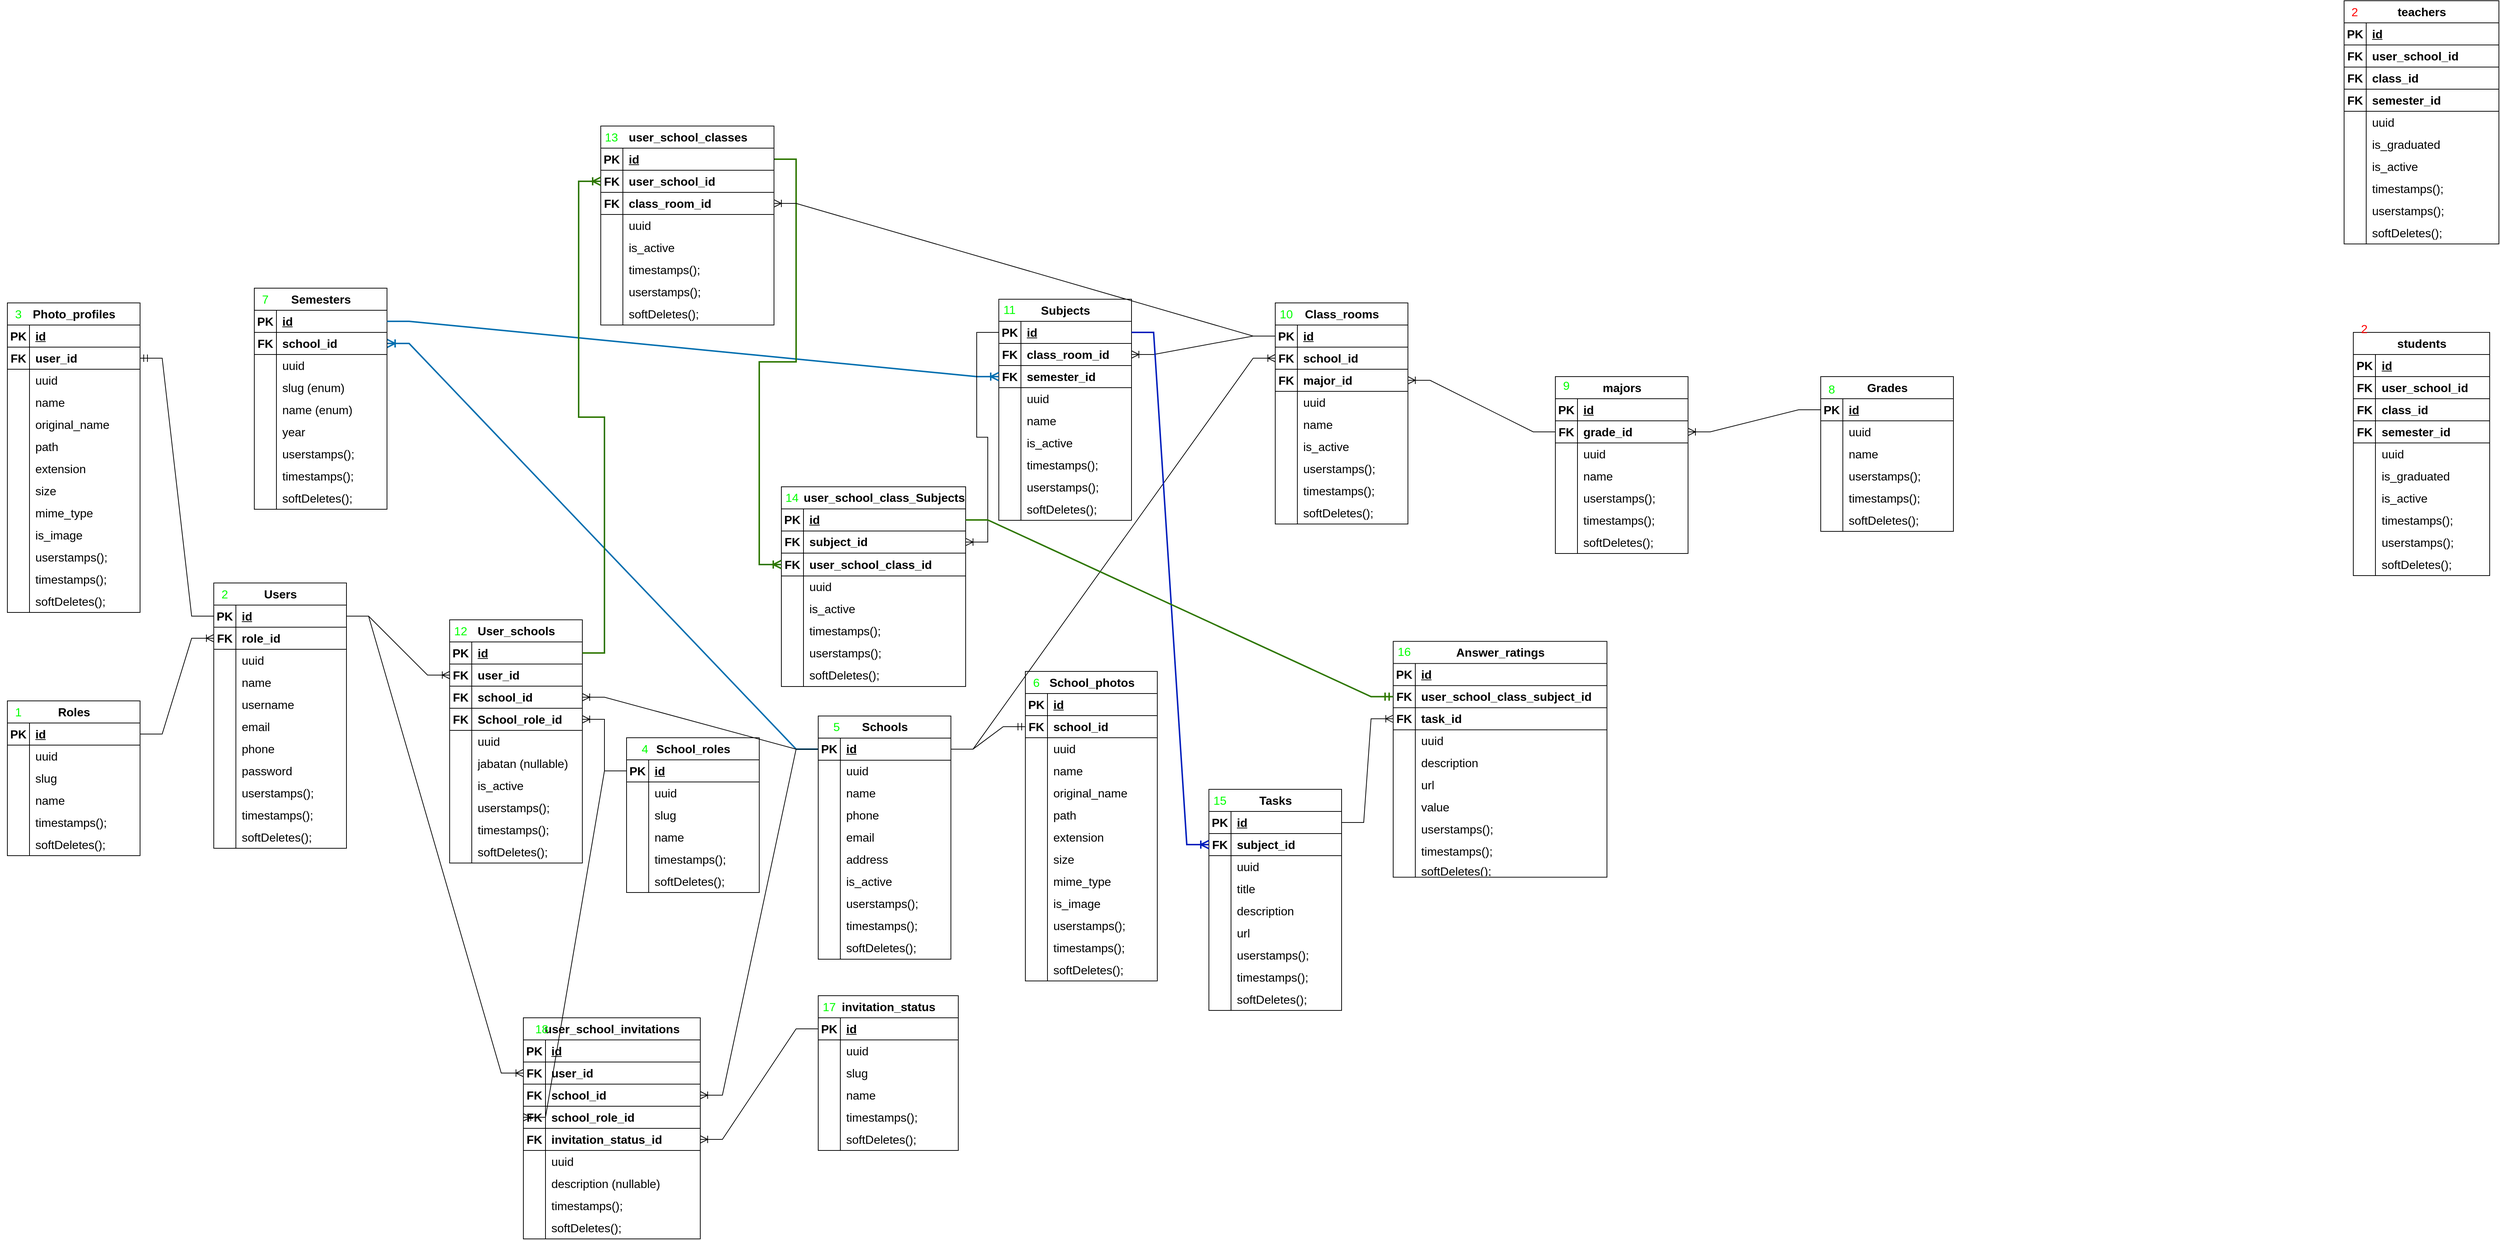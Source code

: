 <mxfile version="21.6.2" type="device" pages="2">
  <diagram name="ERD" id="ExnEiH-bNPm6hYfQUaOo">
    <mxGraphModel dx="1776" dy="1561" grid="1" gridSize="10" guides="1" tooltips="1" connect="1" arrows="1" fold="1" page="0" pageScale="1" pageWidth="827" pageHeight="1169" background="#FFFFFF" math="0" shadow="0">
      <root>
        <mxCell id="0" />
        <mxCell id="1" parent="0" />
        <mxCell id="IcdEUdrwB1Pfo3leLEtB-385" value="" style="group" parent="1" vertex="1" connectable="0">
          <mxGeometry x="1130" y="110" width="230" height="430" as="geometry" />
        </mxCell>
        <mxCell id="IcdEUdrwB1Pfo3leLEtB-387" value="" style="group" parent="IcdEUdrwB1Pfo3leLEtB-385" vertex="1" connectable="0">
          <mxGeometry x="50" width="180" height="430" as="geometry" />
        </mxCell>
        <mxCell id="IcdEUdrwB1Pfo3leLEtB-428" value="2" style="text;html=1;fillColor=none;align=center;verticalAlign=middle;whiteSpace=wrap;rounded=0;fontSize=16;fontColor=#FF0000;" parent="IcdEUdrwB1Pfo3leLEtB-387" vertex="1">
          <mxGeometry x="-19" y="10" width="30" height="30" as="geometry" />
        </mxCell>
        <mxCell id="IcdEUdrwB1Pfo3leLEtB-388" value="School_photos" style="shape=table;startSize=30;container=1;collapsible=1;childLayout=tableLayout;fixedRows=1;rowLines=0;fontStyle=1;align=center;resizeLast=1;html=1;fontSize=16;" parent="IcdEUdrwB1Pfo3leLEtB-387" vertex="1">
          <mxGeometry x="-19" y="10" width="179" height="420" as="geometry">
            <mxRectangle x="10" y="10" width="150" height="30" as="alternateBounds" />
          </mxGeometry>
        </mxCell>
        <mxCell id="IcdEUdrwB1Pfo3leLEtB-389" value="" style="shape=tableRow;horizontal=0;startSize=0;swimlaneHead=0;swimlaneBody=0;fillColor=none;collapsible=0;dropTarget=0;points=[[0,0.5],[1,0.5]];portConstraint=eastwest;top=0;left=0;right=0;bottom=1;fontSize=16;" parent="IcdEUdrwB1Pfo3leLEtB-388" vertex="1">
          <mxGeometry y="30" width="179" height="30" as="geometry" />
        </mxCell>
        <mxCell id="IcdEUdrwB1Pfo3leLEtB-390" value="PK" style="shape=partialRectangle;connectable=0;fillColor=none;top=0;left=0;bottom=0;right=0;fontStyle=1;overflow=hidden;whiteSpace=wrap;html=1;fontSize=16;" parent="IcdEUdrwB1Pfo3leLEtB-389" vertex="1">
          <mxGeometry width="30" height="30" as="geometry">
            <mxRectangle width="30" height="30" as="alternateBounds" />
          </mxGeometry>
        </mxCell>
        <mxCell id="IcdEUdrwB1Pfo3leLEtB-391" value="id" style="shape=partialRectangle;connectable=0;fillColor=none;top=0;left=0;bottom=0;right=0;align=left;spacingLeft=6;fontStyle=5;overflow=hidden;whiteSpace=wrap;html=1;fontSize=16;" parent="IcdEUdrwB1Pfo3leLEtB-389" vertex="1">
          <mxGeometry x="30" width="149" height="30" as="geometry">
            <mxRectangle width="149" height="30" as="alternateBounds" />
          </mxGeometry>
        </mxCell>
        <mxCell id="IcdEUdrwB1Pfo3leLEtB-392" value="" style="shape=tableRow;horizontal=0;startSize=0;swimlaneHead=0;swimlaneBody=0;fillColor=none;collapsible=0;dropTarget=0;points=[[0,0.5],[1,0.5]];portConstraint=eastwest;top=0;left=0;right=0;bottom=1;fontSize=16;" parent="IcdEUdrwB1Pfo3leLEtB-388" vertex="1">
          <mxGeometry y="60" width="179" height="30" as="geometry" />
        </mxCell>
        <mxCell id="IcdEUdrwB1Pfo3leLEtB-393" value="FK" style="shape=partialRectangle;connectable=0;fillColor=none;top=0;left=0;bottom=0;right=0;fontStyle=1;overflow=hidden;whiteSpace=wrap;html=1;fontSize=16;" parent="IcdEUdrwB1Pfo3leLEtB-392" vertex="1">
          <mxGeometry width="30" height="30" as="geometry">
            <mxRectangle width="30" height="30" as="alternateBounds" />
          </mxGeometry>
        </mxCell>
        <mxCell id="IcdEUdrwB1Pfo3leLEtB-394" value="school_id" style="shape=partialRectangle;connectable=0;fillColor=none;top=0;left=0;bottom=0;right=0;align=left;spacingLeft=6;fontStyle=1;overflow=hidden;whiteSpace=wrap;html=1;fontSize=16;" parent="IcdEUdrwB1Pfo3leLEtB-392" vertex="1">
          <mxGeometry x="30" width="149" height="30" as="geometry">
            <mxRectangle width="149" height="30" as="alternateBounds" />
          </mxGeometry>
        </mxCell>
        <mxCell id="IcdEUdrwB1Pfo3leLEtB-395" value="" style="shape=tableRow;horizontal=0;startSize=0;swimlaneHead=0;swimlaneBody=0;fillColor=none;collapsible=0;dropTarget=0;points=[[0,0.5],[1,0.5]];portConstraint=eastwest;top=0;left=0;right=0;bottom=0;fontSize=16;" parent="IcdEUdrwB1Pfo3leLEtB-388" vertex="1">
          <mxGeometry y="90" width="179" height="30" as="geometry" />
        </mxCell>
        <mxCell id="IcdEUdrwB1Pfo3leLEtB-396" value="" style="shape=partialRectangle;connectable=0;fillColor=none;top=0;left=0;bottom=0;right=0;editable=1;overflow=hidden;whiteSpace=wrap;html=1;fontSize=16;" parent="IcdEUdrwB1Pfo3leLEtB-395" vertex="1">
          <mxGeometry width="30" height="30" as="geometry">
            <mxRectangle width="30" height="30" as="alternateBounds" />
          </mxGeometry>
        </mxCell>
        <mxCell id="IcdEUdrwB1Pfo3leLEtB-397" value="uuid" style="shape=partialRectangle;connectable=0;fillColor=none;top=0;left=0;bottom=0;right=0;align=left;spacingLeft=6;overflow=hidden;whiteSpace=wrap;html=1;fontSize=16;" parent="IcdEUdrwB1Pfo3leLEtB-395" vertex="1">
          <mxGeometry x="30" width="149" height="30" as="geometry">
            <mxRectangle width="149" height="30" as="alternateBounds" />
          </mxGeometry>
        </mxCell>
        <mxCell id="IcdEUdrwB1Pfo3leLEtB-398" value="" style="shape=tableRow;horizontal=0;startSize=0;swimlaneHead=0;swimlaneBody=0;fillColor=none;collapsible=0;dropTarget=0;points=[[0,0.5],[1,0.5]];portConstraint=eastwest;top=0;left=0;right=0;bottom=0;fontSize=16;" parent="IcdEUdrwB1Pfo3leLEtB-388" vertex="1">
          <mxGeometry y="120" width="179" height="30" as="geometry" />
        </mxCell>
        <mxCell id="IcdEUdrwB1Pfo3leLEtB-399" value="" style="shape=partialRectangle;connectable=0;fillColor=none;top=0;left=0;bottom=0;right=0;editable=1;overflow=hidden;whiteSpace=wrap;html=1;fontSize=16;" parent="IcdEUdrwB1Pfo3leLEtB-398" vertex="1">
          <mxGeometry width="30" height="30" as="geometry">
            <mxRectangle width="30" height="30" as="alternateBounds" />
          </mxGeometry>
        </mxCell>
        <mxCell id="IcdEUdrwB1Pfo3leLEtB-400" value="name" style="shape=partialRectangle;connectable=0;fillColor=none;top=0;left=0;bottom=0;right=0;align=left;spacingLeft=6;overflow=hidden;whiteSpace=wrap;html=1;fontSize=16;" parent="IcdEUdrwB1Pfo3leLEtB-398" vertex="1">
          <mxGeometry x="30" width="149" height="30" as="geometry">
            <mxRectangle width="149" height="30" as="alternateBounds" />
          </mxGeometry>
        </mxCell>
        <mxCell id="IcdEUdrwB1Pfo3leLEtB-401" value="" style="shape=tableRow;horizontal=0;startSize=0;swimlaneHead=0;swimlaneBody=0;fillColor=none;collapsible=0;dropTarget=0;points=[[0,0.5],[1,0.5]];portConstraint=eastwest;top=0;left=0;right=0;bottom=0;fontSize=16;" parent="IcdEUdrwB1Pfo3leLEtB-388" vertex="1">
          <mxGeometry y="150" width="179" height="30" as="geometry" />
        </mxCell>
        <mxCell id="IcdEUdrwB1Pfo3leLEtB-402" value="" style="shape=partialRectangle;connectable=0;fillColor=none;top=0;left=0;bottom=0;right=0;editable=1;overflow=hidden;whiteSpace=wrap;html=1;fontSize=16;" parent="IcdEUdrwB1Pfo3leLEtB-401" vertex="1">
          <mxGeometry width="30" height="30" as="geometry">
            <mxRectangle width="30" height="30" as="alternateBounds" />
          </mxGeometry>
        </mxCell>
        <mxCell id="IcdEUdrwB1Pfo3leLEtB-403" value="original_name" style="shape=partialRectangle;connectable=0;fillColor=none;top=0;left=0;bottom=0;right=0;align=left;spacingLeft=6;overflow=hidden;whiteSpace=wrap;html=1;fontSize=16;" parent="IcdEUdrwB1Pfo3leLEtB-401" vertex="1">
          <mxGeometry x="30" width="149" height="30" as="geometry">
            <mxRectangle width="149" height="30" as="alternateBounds" />
          </mxGeometry>
        </mxCell>
        <mxCell id="IcdEUdrwB1Pfo3leLEtB-404" value="" style="shape=tableRow;horizontal=0;startSize=0;swimlaneHead=0;swimlaneBody=0;fillColor=none;collapsible=0;dropTarget=0;points=[[0,0.5],[1,0.5]];portConstraint=eastwest;top=0;left=0;right=0;bottom=0;fontSize=16;" parent="IcdEUdrwB1Pfo3leLEtB-388" vertex="1">
          <mxGeometry y="180" width="179" height="30" as="geometry" />
        </mxCell>
        <mxCell id="IcdEUdrwB1Pfo3leLEtB-405" value="" style="shape=partialRectangle;connectable=0;fillColor=none;top=0;left=0;bottom=0;right=0;editable=1;overflow=hidden;whiteSpace=wrap;html=1;fontSize=16;" parent="IcdEUdrwB1Pfo3leLEtB-404" vertex="1">
          <mxGeometry width="30" height="30" as="geometry">
            <mxRectangle width="30" height="30" as="alternateBounds" />
          </mxGeometry>
        </mxCell>
        <mxCell id="IcdEUdrwB1Pfo3leLEtB-406" value="path" style="shape=partialRectangle;connectable=0;fillColor=none;top=0;left=0;bottom=0;right=0;align=left;spacingLeft=6;overflow=hidden;whiteSpace=wrap;html=1;fontSize=16;" parent="IcdEUdrwB1Pfo3leLEtB-404" vertex="1">
          <mxGeometry x="30" width="149" height="30" as="geometry">
            <mxRectangle width="149" height="30" as="alternateBounds" />
          </mxGeometry>
        </mxCell>
        <mxCell id="IcdEUdrwB1Pfo3leLEtB-407" value="" style="shape=tableRow;horizontal=0;startSize=0;swimlaneHead=0;swimlaneBody=0;fillColor=none;collapsible=0;dropTarget=0;points=[[0,0.5],[1,0.5]];portConstraint=eastwest;top=0;left=0;right=0;bottom=0;fontSize=16;" parent="IcdEUdrwB1Pfo3leLEtB-388" vertex="1">
          <mxGeometry y="210" width="179" height="30" as="geometry" />
        </mxCell>
        <mxCell id="IcdEUdrwB1Pfo3leLEtB-408" value="" style="shape=partialRectangle;connectable=0;fillColor=none;top=0;left=0;bottom=0;right=0;editable=1;overflow=hidden;whiteSpace=wrap;html=1;fontSize=16;" parent="IcdEUdrwB1Pfo3leLEtB-407" vertex="1">
          <mxGeometry width="30" height="30" as="geometry">
            <mxRectangle width="30" height="30" as="alternateBounds" />
          </mxGeometry>
        </mxCell>
        <mxCell id="IcdEUdrwB1Pfo3leLEtB-409" value="extension" style="shape=partialRectangle;connectable=0;fillColor=none;top=0;left=0;bottom=0;right=0;align=left;spacingLeft=6;overflow=hidden;whiteSpace=wrap;html=1;fontSize=16;" parent="IcdEUdrwB1Pfo3leLEtB-407" vertex="1">
          <mxGeometry x="30" width="149" height="30" as="geometry">
            <mxRectangle width="149" height="30" as="alternateBounds" />
          </mxGeometry>
        </mxCell>
        <mxCell id="IcdEUdrwB1Pfo3leLEtB-410" value="" style="shape=tableRow;horizontal=0;startSize=0;swimlaneHead=0;swimlaneBody=0;fillColor=none;collapsible=0;dropTarget=0;points=[[0,0.5],[1,0.5]];portConstraint=eastwest;top=0;left=0;right=0;bottom=0;fontSize=16;" parent="IcdEUdrwB1Pfo3leLEtB-388" vertex="1">
          <mxGeometry y="240" width="179" height="30" as="geometry" />
        </mxCell>
        <mxCell id="IcdEUdrwB1Pfo3leLEtB-411" value="" style="shape=partialRectangle;connectable=0;fillColor=none;top=0;left=0;bottom=0;right=0;editable=1;overflow=hidden;whiteSpace=wrap;html=1;fontSize=16;" parent="IcdEUdrwB1Pfo3leLEtB-410" vertex="1">
          <mxGeometry width="30" height="30" as="geometry">
            <mxRectangle width="30" height="30" as="alternateBounds" />
          </mxGeometry>
        </mxCell>
        <mxCell id="IcdEUdrwB1Pfo3leLEtB-412" value="size" style="shape=partialRectangle;connectable=0;fillColor=none;top=0;left=0;bottom=0;right=0;align=left;spacingLeft=6;overflow=hidden;whiteSpace=wrap;html=1;fontSize=16;" parent="IcdEUdrwB1Pfo3leLEtB-410" vertex="1">
          <mxGeometry x="30" width="149" height="30" as="geometry">
            <mxRectangle width="149" height="30" as="alternateBounds" />
          </mxGeometry>
        </mxCell>
        <mxCell id="IcdEUdrwB1Pfo3leLEtB-413" value="" style="shape=tableRow;horizontal=0;startSize=0;swimlaneHead=0;swimlaneBody=0;fillColor=none;collapsible=0;dropTarget=0;points=[[0,0.5],[1,0.5]];portConstraint=eastwest;top=0;left=0;right=0;bottom=0;fontSize=16;" parent="IcdEUdrwB1Pfo3leLEtB-388" vertex="1">
          <mxGeometry y="270" width="179" height="30" as="geometry" />
        </mxCell>
        <mxCell id="IcdEUdrwB1Pfo3leLEtB-414" value="" style="shape=partialRectangle;connectable=0;fillColor=none;top=0;left=0;bottom=0;right=0;editable=1;overflow=hidden;whiteSpace=wrap;html=1;fontSize=16;" parent="IcdEUdrwB1Pfo3leLEtB-413" vertex="1">
          <mxGeometry width="30" height="30" as="geometry">
            <mxRectangle width="30" height="30" as="alternateBounds" />
          </mxGeometry>
        </mxCell>
        <mxCell id="IcdEUdrwB1Pfo3leLEtB-415" value="mime_type" style="shape=partialRectangle;connectable=0;fillColor=none;top=0;left=0;bottom=0;right=0;align=left;spacingLeft=6;overflow=hidden;whiteSpace=wrap;html=1;fontSize=16;" parent="IcdEUdrwB1Pfo3leLEtB-413" vertex="1">
          <mxGeometry x="30" width="149" height="30" as="geometry">
            <mxRectangle width="149" height="30" as="alternateBounds" />
          </mxGeometry>
        </mxCell>
        <mxCell id="IcdEUdrwB1Pfo3leLEtB-416" value="" style="shape=tableRow;horizontal=0;startSize=0;swimlaneHead=0;swimlaneBody=0;fillColor=none;collapsible=0;dropTarget=0;points=[[0,0.5],[1,0.5]];portConstraint=eastwest;top=0;left=0;right=0;bottom=0;fontSize=16;" parent="IcdEUdrwB1Pfo3leLEtB-388" vertex="1">
          <mxGeometry y="300" width="179" height="30" as="geometry" />
        </mxCell>
        <mxCell id="IcdEUdrwB1Pfo3leLEtB-417" value="" style="shape=partialRectangle;connectable=0;fillColor=none;top=0;left=0;bottom=0;right=0;editable=1;overflow=hidden;whiteSpace=wrap;html=1;fontSize=16;" parent="IcdEUdrwB1Pfo3leLEtB-416" vertex="1">
          <mxGeometry width="30" height="30" as="geometry">
            <mxRectangle width="30" height="30" as="alternateBounds" />
          </mxGeometry>
        </mxCell>
        <mxCell id="IcdEUdrwB1Pfo3leLEtB-418" value="is_image" style="shape=partialRectangle;connectable=0;fillColor=none;top=0;left=0;bottom=0;right=0;align=left;spacingLeft=6;overflow=hidden;whiteSpace=wrap;html=1;fontSize=16;" parent="IcdEUdrwB1Pfo3leLEtB-416" vertex="1">
          <mxGeometry x="30" width="149" height="30" as="geometry">
            <mxRectangle width="149" height="30" as="alternateBounds" />
          </mxGeometry>
        </mxCell>
        <mxCell id="IcdEUdrwB1Pfo3leLEtB-419" value="" style="shape=tableRow;horizontal=0;startSize=0;swimlaneHead=0;swimlaneBody=0;fillColor=none;collapsible=0;dropTarget=0;points=[[0,0.5],[1,0.5]];portConstraint=eastwest;top=0;left=0;right=0;bottom=0;fontSize=16;" parent="IcdEUdrwB1Pfo3leLEtB-388" vertex="1">
          <mxGeometry y="330" width="179" height="30" as="geometry" />
        </mxCell>
        <mxCell id="IcdEUdrwB1Pfo3leLEtB-420" value="" style="shape=partialRectangle;connectable=0;fillColor=none;top=0;left=0;bottom=0;right=0;editable=1;overflow=hidden;whiteSpace=wrap;html=1;fontSize=16;" parent="IcdEUdrwB1Pfo3leLEtB-419" vertex="1">
          <mxGeometry width="30" height="30" as="geometry">
            <mxRectangle width="30" height="30" as="alternateBounds" />
          </mxGeometry>
        </mxCell>
        <mxCell id="IcdEUdrwB1Pfo3leLEtB-421" value="userstamps();" style="shape=partialRectangle;connectable=0;fillColor=none;top=0;left=0;bottom=0;right=0;align=left;spacingLeft=6;overflow=hidden;whiteSpace=wrap;html=1;fontSize=16;" parent="IcdEUdrwB1Pfo3leLEtB-419" vertex="1">
          <mxGeometry x="30" width="149" height="30" as="geometry">
            <mxRectangle width="149" height="30" as="alternateBounds" />
          </mxGeometry>
        </mxCell>
        <mxCell id="IcdEUdrwB1Pfo3leLEtB-422" value="" style="shape=tableRow;horizontal=0;startSize=0;swimlaneHead=0;swimlaneBody=0;fillColor=none;collapsible=0;dropTarget=0;points=[[0,0.5],[1,0.5]];portConstraint=eastwest;top=0;left=0;right=0;bottom=0;fontSize=16;" parent="IcdEUdrwB1Pfo3leLEtB-388" vertex="1">
          <mxGeometry y="360" width="179" height="30" as="geometry" />
        </mxCell>
        <mxCell id="IcdEUdrwB1Pfo3leLEtB-423" value="" style="shape=partialRectangle;connectable=0;fillColor=none;top=0;left=0;bottom=0;right=0;editable=1;overflow=hidden;whiteSpace=wrap;html=1;fontSize=16;" parent="IcdEUdrwB1Pfo3leLEtB-422" vertex="1">
          <mxGeometry width="30" height="30" as="geometry">
            <mxRectangle width="30" height="30" as="alternateBounds" />
          </mxGeometry>
        </mxCell>
        <mxCell id="IcdEUdrwB1Pfo3leLEtB-424" value="timestamps();" style="shape=partialRectangle;connectable=0;fillColor=none;top=0;left=0;bottom=0;right=0;align=left;spacingLeft=6;overflow=hidden;whiteSpace=wrap;html=1;fontSize=16;" parent="IcdEUdrwB1Pfo3leLEtB-422" vertex="1">
          <mxGeometry x="30" width="149" height="30" as="geometry">
            <mxRectangle width="149" height="30" as="alternateBounds" />
          </mxGeometry>
        </mxCell>
        <mxCell id="IcdEUdrwB1Pfo3leLEtB-425" value="" style="shape=tableRow;horizontal=0;startSize=0;swimlaneHead=0;swimlaneBody=0;fillColor=none;collapsible=0;dropTarget=0;points=[[0,0.5],[1,0.5]];portConstraint=eastwest;top=0;left=0;right=0;bottom=0;fontSize=16;" parent="IcdEUdrwB1Pfo3leLEtB-388" vertex="1">
          <mxGeometry y="390" width="179" height="30" as="geometry" />
        </mxCell>
        <mxCell id="IcdEUdrwB1Pfo3leLEtB-426" value="" style="shape=partialRectangle;connectable=0;fillColor=none;top=0;left=0;bottom=0;right=0;editable=1;overflow=hidden;whiteSpace=wrap;html=1;fontSize=16;" parent="IcdEUdrwB1Pfo3leLEtB-425" vertex="1">
          <mxGeometry width="30" height="30" as="geometry">
            <mxRectangle width="30" height="30" as="alternateBounds" />
          </mxGeometry>
        </mxCell>
        <mxCell id="IcdEUdrwB1Pfo3leLEtB-427" value="softDeletes();" style="shape=partialRectangle;connectable=0;fillColor=none;top=0;left=0;bottom=0;right=0;align=left;spacingLeft=6;overflow=hidden;whiteSpace=wrap;html=1;fontSize=16;" parent="IcdEUdrwB1Pfo3leLEtB-425" vertex="1">
          <mxGeometry x="30" width="149" height="30" as="geometry">
            <mxRectangle width="149" height="30" as="alternateBounds" />
          </mxGeometry>
        </mxCell>
        <mxCell id="PmxmhZvBmEWpWWtX9zDT-192" value="6" style="text;html=1;fillColor=none;align=center;verticalAlign=middle;whiteSpace=wrap;rounded=0;fontSize=16;fontColor=#00FF00;" parent="IcdEUdrwB1Pfo3leLEtB-385" vertex="1">
          <mxGeometry x="31" y="10" width="30" height="30" as="geometry" />
        </mxCell>
        <mxCell id="IcdEUdrwB1Pfo3leLEtB-41" value="" style="edgeStyle=entityRelationEdgeStyle;fontSize=12;html=1;endArrow=ERoneToMany;rounded=0;startSize=8;endSize=8;exitX=1;exitY=0.5;exitDx=0;exitDy=0;entryX=0;entryY=0.5;entryDx=0;entryDy=0;" parent="1" source="IcdEUdrwB1Pfo3leLEtB-2" target="IcdEUdrwB1Pfo3leLEtB-21" edge="1">
          <mxGeometry width="100" height="100" relative="1" as="geometry">
            <mxPoint x="190" y="40" as="sourcePoint" />
            <mxPoint x="290" y="-60" as="targetPoint" />
          </mxGeometry>
        </mxCell>
        <mxCell id="IcdEUdrwB1Pfo3leLEtB-74" value="" style="edgeStyle=entityRelationEdgeStyle;fontSize=12;html=1;endArrow=ERoneToMany;rounded=0;startSize=8;endSize=8;" parent="1" source="IcdEUdrwB1Pfo3leLEtB-15" target="IcdEUdrwB1Pfo3leLEtB-32" edge="1">
          <mxGeometry width="100" height="100" relative="1" as="geometry">
            <mxPoint x="170" y="-105" as="sourcePoint" />
            <mxPoint x="250" y="-75" as="targetPoint" />
          </mxGeometry>
        </mxCell>
        <mxCell id="IcdEUdrwB1Pfo3leLEtB-75" value="" style="edgeStyle=entityRelationEdgeStyle;fontSize=12;html=1;endArrow=ERoneToMany;rounded=0;startSize=8;endSize=8;exitX=0;exitY=0.5;exitDx=0;exitDy=0;entryX=1;entryY=0.5;entryDx=0;entryDy=0;fillColor=#1ba1e2;strokeColor=#006EAF;strokeWidth=2;" parent="1" source="IcdEUdrwB1Pfo3leLEtB-62" target="PmxmhZvBmEWpWWtX9zDT-175" edge="1">
          <mxGeometry width="100" height="100" relative="1" as="geometry">
            <mxPoint x="430" y="-105" as="sourcePoint" />
            <mxPoint x="530" y="-75" as="targetPoint" />
          </mxGeometry>
        </mxCell>
        <mxCell id="IcdEUdrwB1Pfo3leLEtB-76" value="" style="edgeStyle=entityRelationEdgeStyle;fontSize=12;html=1;endArrow=ERoneToMany;rounded=0;startSize=8;endSize=8;exitX=0;exitY=0.5;exitDx=0;exitDy=0;entryX=1;entryY=0.5;entryDx=0;entryDy=0;" parent="1" source="IcdEUdrwB1Pfo3leLEtB-49" target="IcdEUdrwB1Pfo3leLEtB-45" edge="1">
          <mxGeometry width="100" height="100" relative="1" as="geometry">
            <mxPoint x="810" y="-215" as="sourcePoint" />
            <mxPoint x="710" y="-45" as="targetPoint" />
          </mxGeometry>
        </mxCell>
        <mxCell id="IcdEUdrwB1Pfo3leLEtB-95" value="" style="group" parent="1" vertex="1" connectable="0">
          <mxGeometry x="-220" y="160" width="180" height="150" as="geometry" />
        </mxCell>
        <mxCell id="IcdEUdrwB1Pfo3leLEtB-1" value="Roles" style="shape=table;startSize=30;container=1;collapsible=1;childLayout=tableLayout;fixedRows=1;rowLines=0;fontStyle=1;align=center;resizeLast=1;html=1;fontSize=16;" parent="IcdEUdrwB1Pfo3leLEtB-95" vertex="1">
          <mxGeometry width="180" height="210" as="geometry" />
        </mxCell>
        <mxCell id="IcdEUdrwB1Pfo3leLEtB-2" value="" style="shape=tableRow;horizontal=0;startSize=0;swimlaneHead=0;swimlaneBody=0;fillColor=none;collapsible=0;dropTarget=0;points=[[0,0.5],[1,0.5]];portConstraint=eastwest;top=0;left=0;right=0;bottom=1;fontSize=16;" parent="IcdEUdrwB1Pfo3leLEtB-1" vertex="1">
          <mxGeometry y="30" width="180" height="30" as="geometry" />
        </mxCell>
        <mxCell id="IcdEUdrwB1Pfo3leLEtB-3" value="PK" style="shape=partialRectangle;connectable=0;fillColor=none;top=0;left=0;bottom=0;right=0;fontStyle=1;overflow=hidden;whiteSpace=wrap;html=1;fontSize=16;" parent="IcdEUdrwB1Pfo3leLEtB-2" vertex="1">
          <mxGeometry width="30" height="30" as="geometry">
            <mxRectangle width="30" height="30" as="alternateBounds" />
          </mxGeometry>
        </mxCell>
        <mxCell id="IcdEUdrwB1Pfo3leLEtB-4" value="id" style="shape=partialRectangle;connectable=0;fillColor=none;top=0;left=0;bottom=0;right=0;align=left;spacingLeft=6;fontStyle=5;overflow=hidden;whiteSpace=wrap;html=1;fontSize=16;" parent="IcdEUdrwB1Pfo3leLEtB-2" vertex="1">
          <mxGeometry x="30" width="150" height="30" as="geometry">
            <mxRectangle width="150" height="30" as="alternateBounds" />
          </mxGeometry>
        </mxCell>
        <mxCell id="IcdEUdrwB1Pfo3leLEtB-5" value="" style="shape=tableRow;horizontal=0;startSize=0;swimlaneHead=0;swimlaneBody=0;fillColor=none;collapsible=0;dropTarget=0;points=[[0,0.5],[1,0.5]];portConstraint=eastwest;top=0;left=0;right=0;bottom=0;fontSize=16;" parent="IcdEUdrwB1Pfo3leLEtB-1" vertex="1">
          <mxGeometry y="60" width="180" height="30" as="geometry" />
        </mxCell>
        <mxCell id="IcdEUdrwB1Pfo3leLEtB-6" value="" style="shape=partialRectangle;connectable=0;fillColor=none;top=0;left=0;bottom=0;right=0;editable=1;overflow=hidden;whiteSpace=wrap;html=1;fontSize=16;" parent="IcdEUdrwB1Pfo3leLEtB-5" vertex="1">
          <mxGeometry width="30" height="30" as="geometry">
            <mxRectangle width="30" height="30" as="alternateBounds" />
          </mxGeometry>
        </mxCell>
        <mxCell id="IcdEUdrwB1Pfo3leLEtB-7" value="uuid" style="shape=partialRectangle;connectable=0;fillColor=none;top=0;left=0;bottom=0;right=0;align=left;spacingLeft=6;overflow=hidden;whiteSpace=wrap;html=1;fontSize=16;" parent="IcdEUdrwB1Pfo3leLEtB-5" vertex="1">
          <mxGeometry x="30" width="150" height="30" as="geometry">
            <mxRectangle width="150" height="30" as="alternateBounds" />
          </mxGeometry>
        </mxCell>
        <mxCell id="IcdEUdrwB1Pfo3leLEtB-8" value="" style="shape=tableRow;horizontal=0;startSize=0;swimlaneHead=0;swimlaneBody=0;fillColor=none;collapsible=0;dropTarget=0;points=[[0,0.5],[1,0.5]];portConstraint=eastwest;top=0;left=0;right=0;bottom=0;fontSize=16;" parent="IcdEUdrwB1Pfo3leLEtB-1" vertex="1">
          <mxGeometry y="90" width="180" height="30" as="geometry" />
        </mxCell>
        <mxCell id="IcdEUdrwB1Pfo3leLEtB-9" value="" style="shape=partialRectangle;connectable=0;fillColor=none;top=0;left=0;bottom=0;right=0;editable=1;overflow=hidden;whiteSpace=wrap;html=1;fontSize=16;" parent="IcdEUdrwB1Pfo3leLEtB-8" vertex="1">
          <mxGeometry width="30" height="30" as="geometry">
            <mxRectangle width="30" height="30" as="alternateBounds" />
          </mxGeometry>
        </mxCell>
        <mxCell id="IcdEUdrwB1Pfo3leLEtB-10" value="slug" style="shape=partialRectangle;connectable=0;fillColor=none;top=0;left=0;bottom=0;right=0;align=left;spacingLeft=6;overflow=hidden;whiteSpace=wrap;html=1;fontSize=16;" parent="IcdEUdrwB1Pfo3leLEtB-8" vertex="1">
          <mxGeometry x="30" width="150" height="30" as="geometry">
            <mxRectangle width="150" height="30" as="alternateBounds" />
          </mxGeometry>
        </mxCell>
        <mxCell id="IcdEUdrwB1Pfo3leLEtB-11" value="" style="shape=tableRow;horizontal=0;startSize=0;swimlaneHead=0;swimlaneBody=0;fillColor=none;collapsible=0;dropTarget=0;points=[[0,0.5],[1,0.5]];portConstraint=eastwest;top=0;left=0;right=0;bottom=0;fontSize=16;" parent="IcdEUdrwB1Pfo3leLEtB-1" vertex="1">
          <mxGeometry y="120" width="180" height="30" as="geometry" />
        </mxCell>
        <mxCell id="IcdEUdrwB1Pfo3leLEtB-12" value="" style="shape=partialRectangle;connectable=0;fillColor=none;top=0;left=0;bottom=0;right=0;editable=1;overflow=hidden;whiteSpace=wrap;html=1;fontSize=16;" parent="IcdEUdrwB1Pfo3leLEtB-11" vertex="1">
          <mxGeometry width="30" height="30" as="geometry">
            <mxRectangle width="30" height="30" as="alternateBounds" />
          </mxGeometry>
        </mxCell>
        <mxCell id="IcdEUdrwB1Pfo3leLEtB-13" value="name" style="shape=partialRectangle;connectable=0;fillColor=none;top=0;left=0;bottom=0;right=0;align=left;spacingLeft=6;overflow=hidden;whiteSpace=wrap;html=1;fontSize=16;" parent="IcdEUdrwB1Pfo3leLEtB-11" vertex="1">
          <mxGeometry x="30" width="150" height="30" as="geometry">
            <mxRectangle width="150" height="30" as="alternateBounds" />
          </mxGeometry>
        </mxCell>
        <mxCell id="IcdEUdrwB1Pfo3leLEtB-289" value="" style="shape=tableRow;horizontal=0;startSize=0;swimlaneHead=0;swimlaneBody=0;fillColor=none;collapsible=0;dropTarget=0;points=[[0,0.5],[1,0.5]];portConstraint=eastwest;top=0;left=0;right=0;bottom=0;fontSize=16;" parent="IcdEUdrwB1Pfo3leLEtB-1" vertex="1">
          <mxGeometry y="150" width="180" height="30" as="geometry" />
        </mxCell>
        <mxCell id="IcdEUdrwB1Pfo3leLEtB-290" value="" style="shape=partialRectangle;connectable=0;fillColor=none;top=0;left=0;bottom=0;right=0;editable=1;overflow=hidden;whiteSpace=wrap;html=1;fontSize=16;" parent="IcdEUdrwB1Pfo3leLEtB-289" vertex="1">
          <mxGeometry width="30" height="30" as="geometry">
            <mxRectangle width="30" height="30" as="alternateBounds" />
          </mxGeometry>
        </mxCell>
        <mxCell id="IcdEUdrwB1Pfo3leLEtB-291" value="timestamps();" style="shape=partialRectangle;connectable=0;fillColor=none;top=0;left=0;bottom=0;right=0;align=left;spacingLeft=6;overflow=hidden;whiteSpace=wrap;html=1;fontSize=16;" parent="IcdEUdrwB1Pfo3leLEtB-289" vertex="1">
          <mxGeometry x="30" width="150" height="30" as="geometry">
            <mxRectangle width="150" height="30" as="alternateBounds" />
          </mxGeometry>
        </mxCell>
        <mxCell id="IcdEUdrwB1Pfo3leLEtB-292" value="" style="shape=tableRow;horizontal=0;startSize=0;swimlaneHead=0;swimlaneBody=0;fillColor=none;collapsible=0;dropTarget=0;points=[[0,0.5],[1,0.5]];portConstraint=eastwest;top=0;left=0;right=0;bottom=0;fontSize=16;" parent="IcdEUdrwB1Pfo3leLEtB-1" vertex="1">
          <mxGeometry y="180" width="180" height="30" as="geometry" />
        </mxCell>
        <mxCell id="IcdEUdrwB1Pfo3leLEtB-293" value="" style="shape=partialRectangle;connectable=0;fillColor=none;top=0;left=0;bottom=0;right=0;editable=1;overflow=hidden;whiteSpace=wrap;html=1;fontSize=16;" parent="IcdEUdrwB1Pfo3leLEtB-292" vertex="1">
          <mxGeometry width="30" height="30" as="geometry">
            <mxRectangle width="30" height="30" as="alternateBounds" />
          </mxGeometry>
        </mxCell>
        <mxCell id="IcdEUdrwB1Pfo3leLEtB-294" value="softDeletes();" style="shape=partialRectangle;connectable=0;fillColor=none;top=0;left=0;bottom=0;right=0;align=left;spacingLeft=6;overflow=hidden;whiteSpace=wrap;html=1;fontSize=16;" parent="IcdEUdrwB1Pfo3leLEtB-292" vertex="1">
          <mxGeometry x="30" width="150" height="30" as="geometry">
            <mxRectangle width="150" height="30" as="alternateBounds" />
          </mxGeometry>
        </mxCell>
        <mxCell id="IcdEUdrwB1Pfo3leLEtB-77" value="1" style="text;html=1;fillColor=none;align=center;verticalAlign=middle;whiteSpace=wrap;rounded=0;fontSize=16;fontColor=#00FF00;" parent="IcdEUdrwB1Pfo3leLEtB-95" vertex="1">
          <mxGeometry width="30" height="30" as="geometry" />
        </mxCell>
        <mxCell id="IcdEUdrwB1Pfo3leLEtB-96" value="" style="group" parent="1" vertex="1" connectable="0">
          <mxGeometry x="60" width="180" height="150" as="geometry" />
        </mxCell>
        <mxCell id="IcdEUdrwB1Pfo3leLEtB-14" value="Users" style="shape=table;startSize=30;container=1;collapsible=1;childLayout=tableLayout;fixedRows=1;rowLines=0;fontStyle=1;align=center;resizeLast=1;html=1;fontSize=16;" parent="IcdEUdrwB1Pfo3leLEtB-96" vertex="1">
          <mxGeometry width="180" height="360" as="geometry" />
        </mxCell>
        <mxCell id="IcdEUdrwB1Pfo3leLEtB-15" value="" style="shape=tableRow;horizontal=0;startSize=0;swimlaneHead=0;swimlaneBody=0;fillColor=none;collapsible=0;dropTarget=0;points=[[0,0.5],[1,0.5]];portConstraint=eastwest;top=0;left=0;right=0;bottom=1;fontSize=16;" parent="IcdEUdrwB1Pfo3leLEtB-14" vertex="1">
          <mxGeometry y="30" width="180" height="30" as="geometry" />
        </mxCell>
        <mxCell id="IcdEUdrwB1Pfo3leLEtB-16" value="PK" style="shape=partialRectangle;connectable=0;fillColor=none;top=0;left=0;bottom=0;right=0;fontStyle=1;overflow=hidden;whiteSpace=wrap;html=1;fontSize=16;" parent="IcdEUdrwB1Pfo3leLEtB-15" vertex="1">
          <mxGeometry width="30" height="30" as="geometry">
            <mxRectangle width="30" height="30" as="alternateBounds" />
          </mxGeometry>
        </mxCell>
        <mxCell id="IcdEUdrwB1Pfo3leLEtB-17" value="id" style="shape=partialRectangle;connectable=0;fillColor=none;top=0;left=0;bottom=0;right=0;align=left;spacingLeft=6;fontStyle=5;overflow=hidden;whiteSpace=wrap;html=1;fontSize=16;" parent="IcdEUdrwB1Pfo3leLEtB-15" vertex="1">
          <mxGeometry x="30" width="150" height="30" as="geometry">
            <mxRectangle width="150" height="30" as="alternateBounds" />
          </mxGeometry>
        </mxCell>
        <mxCell id="IcdEUdrwB1Pfo3leLEtB-21" value="" style="shape=tableRow;horizontal=0;startSize=0;swimlaneHead=0;swimlaneBody=0;fillColor=none;collapsible=0;dropTarget=0;points=[[0,0.5],[1,0.5]];portConstraint=eastwest;top=0;left=0;right=0;bottom=1;fontSize=16;perimeterSpacing=0;fontStyle=0" parent="IcdEUdrwB1Pfo3leLEtB-14" vertex="1">
          <mxGeometry y="60" width="180" height="30" as="geometry" />
        </mxCell>
        <mxCell id="IcdEUdrwB1Pfo3leLEtB-22" value="FK" style="shape=partialRectangle;connectable=0;fillColor=none;top=0;left=0;bottom=0;right=0;editable=1;overflow=hidden;whiteSpace=wrap;html=1;fontSize=16;fontStyle=1" parent="IcdEUdrwB1Pfo3leLEtB-21" vertex="1">
          <mxGeometry width="30" height="30" as="geometry">
            <mxRectangle width="30" height="30" as="alternateBounds" />
          </mxGeometry>
        </mxCell>
        <mxCell id="IcdEUdrwB1Pfo3leLEtB-23" value="role_id" style="shape=partialRectangle;connectable=0;fillColor=none;top=0;left=0;bottom=0;right=0;align=left;spacingLeft=6;overflow=hidden;whiteSpace=wrap;html=1;fontSize=16;fontStyle=1" parent="IcdEUdrwB1Pfo3leLEtB-21" vertex="1">
          <mxGeometry x="30" width="150" height="30" as="geometry">
            <mxRectangle width="150" height="30" as="alternateBounds" />
          </mxGeometry>
        </mxCell>
        <mxCell id="IcdEUdrwB1Pfo3leLEtB-18" value="" style="shape=tableRow;horizontal=0;startSize=0;swimlaneHead=0;swimlaneBody=0;fillColor=none;collapsible=0;dropTarget=0;points=[[0,0.5],[1,0.5]];portConstraint=eastwest;top=0;left=0;right=0;bottom=0;fontSize=16;" parent="IcdEUdrwB1Pfo3leLEtB-14" vertex="1">
          <mxGeometry y="90" width="180" height="30" as="geometry" />
        </mxCell>
        <mxCell id="IcdEUdrwB1Pfo3leLEtB-19" value="" style="shape=partialRectangle;connectable=0;fillColor=none;top=0;left=0;bottom=0;right=0;editable=1;overflow=hidden;whiteSpace=wrap;html=1;fontSize=16;" parent="IcdEUdrwB1Pfo3leLEtB-18" vertex="1">
          <mxGeometry width="30" height="30" as="geometry">
            <mxRectangle width="30" height="30" as="alternateBounds" />
          </mxGeometry>
        </mxCell>
        <mxCell id="IcdEUdrwB1Pfo3leLEtB-20" value="uuid" style="shape=partialRectangle;connectable=0;fillColor=none;top=0;left=0;bottom=0;right=0;align=left;spacingLeft=6;overflow=hidden;whiteSpace=wrap;html=1;fontSize=16;" parent="IcdEUdrwB1Pfo3leLEtB-18" vertex="1">
          <mxGeometry x="30" width="150" height="30" as="geometry">
            <mxRectangle width="150" height="30" as="alternateBounds" />
          </mxGeometry>
        </mxCell>
        <mxCell id="IcdEUdrwB1Pfo3leLEtB-24" value="" style="shape=tableRow;horizontal=0;startSize=0;swimlaneHead=0;swimlaneBody=0;fillColor=none;collapsible=0;dropTarget=0;points=[[0,0.5],[1,0.5]];portConstraint=eastwest;top=0;left=0;right=0;bottom=0;fontSize=16;" parent="IcdEUdrwB1Pfo3leLEtB-14" vertex="1">
          <mxGeometry y="120" width="180" height="30" as="geometry" />
        </mxCell>
        <mxCell id="IcdEUdrwB1Pfo3leLEtB-25" value="" style="shape=partialRectangle;connectable=0;fillColor=none;top=0;left=0;bottom=0;right=0;editable=1;overflow=hidden;whiteSpace=wrap;html=1;fontSize=16;" parent="IcdEUdrwB1Pfo3leLEtB-24" vertex="1">
          <mxGeometry width="30" height="30" as="geometry">
            <mxRectangle width="30" height="30" as="alternateBounds" />
          </mxGeometry>
        </mxCell>
        <mxCell id="IcdEUdrwB1Pfo3leLEtB-26" value="name" style="shape=partialRectangle;connectable=0;fillColor=none;top=0;left=0;bottom=0;right=0;align=left;spacingLeft=6;overflow=hidden;whiteSpace=wrap;html=1;fontSize=16;" parent="IcdEUdrwB1Pfo3leLEtB-24" vertex="1">
          <mxGeometry x="30" width="150" height="30" as="geometry">
            <mxRectangle width="150" height="30" as="alternateBounds" />
          </mxGeometry>
        </mxCell>
        <mxCell id="IcdEUdrwB1Pfo3leLEtB-130" value="" style="shape=tableRow;horizontal=0;startSize=0;swimlaneHead=0;swimlaneBody=0;fillColor=none;collapsible=0;dropTarget=0;points=[[0,0.5],[1,0.5]];portConstraint=eastwest;top=0;left=0;right=0;bottom=0;fontSize=16;" parent="IcdEUdrwB1Pfo3leLEtB-14" vertex="1">
          <mxGeometry y="150" width="180" height="30" as="geometry" />
        </mxCell>
        <mxCell id="IcdEUdrwB1Pfo3leLEtB-131" value="" style="shape=partialRectangle;connectable=0;fillColor=none;top=0;left=0;bottom=0;right=0;editable=1;overflow=hidden;whiteSpace=wrap;html=1;fontSize=16;" parent="IcdEUdrwB1Pfo3leLEtB-130" vertex="1">
          <mxGeometry width="30" height="30" as="geometry">
            <mxRectangle width="30" height="30" as="alternateBounds" />
          </mxGeometry>
        </mxCell>
        <mxCell id="IcdEUdrwB1Pfo3leLEtB-132" value="username" style="shape=partialRectangle;connectable=0;fillColor=none;top=0;left=0;bottom=0;right=0;align=left;spacingLeft=6;overflow=hidden;whiteSpace=wrap;html=1;fontSize=16;" parent="IcdEUdrwB1Pfo3leLEtB-130" vertex="1">
          <mxGeometry x="30" width="150" height="30" as="geometry">
            <mxRectangle width="150" height="30" as="alternateBounds" />
          </mxGeometry>
        </mxCell>
        <mxCell id="IcdEUdrwB1Pfo3leLEtB-133" value="" style="shape=tableRow;horizontal=0;startSize=0;swimlaneHead=0;swimlaneBody=0;fillColor=none;collapsible=0;dropTarget=0;points=[[0,0.5],[1,0.5]];portConstraint=eastwest;top=0;left=0;right=0;bottom=0;fontSize=16;" parent="IcdEUdrwB1Pfo3leLEtB-14" vertex="1">
          <mxGeometry y="180" width="180" height="30" as="geometry" />
        </mxCell>
        <mxCell id="IcdEUdrwB1Pfo3leLEtB-134" value="" style="shape=partialRectangle;connectable=0;fillColor=none;top=0;left=0;bottom=0;right=0;editable=1;overflow=hidden;whiteSpace=wrap;html=1;fontSize=16;" parent="IcdEUdrwB1Pfo3leLEtB-133" vertex="1">
          <mxGeometry width="30" height="30" as="geometry">
            <mxRectangle width="30" height="30" as="alternateBounds" />
          </mxGeometry>
        </mxCell>
        <mxCell id="IcdEUdrwB1Pfo3leLEtB-135" value="email" style="shape=partialRectangle;connectable=0;fillColor=none;top=0;left=0;bottom=0;right=0;align=left;spacingLeft=6;overflow=hidden;whiteSpace=wrap;html=1;fontSize=16;" parent="IcdEUdrwB1Pfo3leLEtB-133" vertex="1">
          <mxGeometry x="30" width="150" height="30" as="geometry">
            <mxRectangle width="150" height="30" as="alternateBounds" />
          </mxGeometry>
        </mxCell>
        <mxCell id="IcdEUdrwB1Pfo3leLEtB-136" value="" style="shape=tableRow;horizontal=0;startSize=0;swimlaneHead=0;swimlaneBody=0;fillColor=none;collapsible=0;dropTarget=0;points=[[0,0.5],[1,0.5]];portConstraint=eastwest;top=0;left=0;right=0;bottom=0;fontSize=16;" parent="IcdEUdrwB1Pfo3leLEtB-14" vertex="1">
          <mxGeometry y="210" width="180" height="30" as="geometry" />
        </mxCell>
        <mxCell id="IcdEUdrwB1Pfo3leLEtB-137" value="" style="shape=partialRectangle;connectable=0;fillColor=none;top=0;left=0;bottom=0;right=0;editable=1;overflow=hidden;whiteSpace=wrap;html=1;fontSize=16;" parent="IcdEUdrwB1Pfo3leLEtB-136" vertex="1">
          <mxGeometry width="30" height="30" as="geometry">
            <mxRectangle width="30" height="30" as="alternateBounds" />
          </mxGeometry>
        </mxCell>
        <mxCell id="IcdEUdrwB1Pfo3leLEtB-138" value="phone" style="shape=partialRectangle;connectable=0;fillColor=none;top=0;left=0;bottom=0;right=0;align=left;spacingLeft=6;overflow=hidden;whiteSpace=wrap;html=1;fontSize=16;" parent="IcdEUdrwB1Pfo3leLEtB-136" vertex="1">
          <mxGeometry x="30" width="150" height="30" as="geometry">
            <mxRectangle width="150" height="30" as="alternateBounds" />
          </mxGeometry>
        </mxCell>
        <mxCell id="IcdEUdrwB1Pfo3leLEtB-139" value="" style="shape=tableRow;horizontal=0;startSize=0;swimlaneHead=0;swimlaneBody=0;fillColor=none;collapsible=0;dropTarget=0;points=[[0,0.5],[1,0.5]];portConstraint=eastwest;top=0;left=0;right=0;bottom=0;fontSize=16;" parent="IcdEUdrwB1Pfo3leLEtB-14" vertex="1">
          <mxGeometry y="240" width="180" height="30" as="geometry" />
        </mxCell>
        <mxCell id="IcdEUdrwB1Pfo3leLEtB-140" value="" style="shape=partialRectangle;connectable=0;fillColor=none;top=0;left=0;bottom=0;right=0;editable=1;overflow=hidden;whiteSpace=wrap;html=1;fontSize=16;" parent="IcdEUdrwB1Pfo3leLEtB-139" vertex="1">
          <mxGeometry width="30" height="30" as="geometry">
            <mxRectangle width="30" height="30" as="alternateBounds" />
          </mxGeometry>
        </mxCell>
        <mxCell id="IcdEUdrwB1Pfo3leLEtB-141" value="password" style="shape=partialRectangle;connectable=0;fillColor=none;top=0;left=0;bottom=0;right=0;align=left;spacingLeft=6;overflow=hidden;whiteSpace=wrap;html=1;fontSize=16;" parent="IcdEUdrwB1Pfo3leLEtB-139" vertex="1">
          <mxGeometry x="30" width="150" height="30" as="geometry">
            <mxRectangle width="150" height="30" as="alternateBounds" />
          </mxGeometry>
        </mxCell>
        <mxCell id="IcdEUdrwB1Pfo3leLEtB-295" value="" style="shape=tableRow;horizontal=0;startSize=0;swimlaneHead=0;swimlaneBody=0;fillColor=none;collapsible=0;dropTarget=0;points=[[0,0.5],[1,0.5]];portConstraint=eastwest;top=0;left=0;right=0;bottom=0;fontSize=16;" parent="IcdEUdrwB1Pfo3leLEtB-14" vertex="1">
          <mxGeometry y="270" width="180" height="30" as="geometry" />
        </mxCell>
        <mxCell id="IcdEUdrwB1Pfo3leLEtB-296" value="" style="shape=partialRectangle;connectable=0;fillColor=none;top=0;left=0;bottom=0;right=0;editable=1;overflow=hidden;whiteSpace=wrap;html=1;fontSize=16;" parent="IcdEUdrwB1Pfo3leLEtB-295" vertex="1">
          <mxGeometry width="30" height="30" as="geometry">
            <mxRectangle width="30" height="30" as="alternateBounds" />
          </mxGeometry>
        </mxCell>
        <mxCell id="IcdEUdrwB1Pfo3leLEtB-297" value="userstamps();" style="shape=partialRectangle;connectable=0;fillColor=none;top=0;left=0;bottom=0;right=0;align=left;spacingLeft=6;overflow=hidden;whiteSpace=wrap;html=1;fontSize=16;" parent="IcdEUdrwB1Pfo3leLEtB-295" vertex="1">
          <mxGeometry x="30" width="150" height="30" as="geometry">
            <mxRectangle width="150" height="30" as="alternateBounds" />
          </mxGeometry>
        </mxCell>
        <mxCell id="IcdEUdrwB1Pfo3leLEtB-298" value="" style="shape=tableRow;horizontal=0;startSize=0;swimlaneHead=0;swimlaneBody=0;fillColor=none;collapsible=0;dropTarget=0;points=[[0,0.5],[1,0.5]];portConstraint=eastwest;top=0;left=0;right=0;bottom=0;fontSize=16;" parent="IcdEUdrwB1Pfo3leLEtB-14" vertex="1">
          <mxGeometry y="300" width="180" height="30" as="geometry" />
        </mxCell>
        <mxCell id="IcdEUdrwB1Pfo3leLEtB-299" value="" style="shape=partialRectangle;connectable=0;fillColor=none;top=0;left=0;bottom=0;right=0;editable=1;overflow=hidden;whiteSpace=wrap;html=1;fontSize=16;" parent="IcdEUdrwB1Pfo3leLEtB-298" vertex="1">
          <mxGeometry width="30" height="30" as="geometry">
            <mxRectangle width="30" height="30" as="alternateBounds" />
          </mxGeometry>
        </mxCell>
        <mxCell id="IcdEUdrwB1Pfo3leLEtB-300" value="timestamps();" style="shape=partialRectangle;connectable=0;fillColor=none;top=0;left=0;bottom=0;right=0;align=left;spacingLeft=6;overflow=hidden;whiteSpace=wrap;html=1;fontSize=16;" parent="IcdEUdrwB1Pfo3leLEtB-298" vertex="1">
          <mxGeometry x="30" width="150" height="30" as="geometry">
            <mxRectangle width="150" height="30" as="alternateBounds" />
          </mxGeometry>
        </mxCell>
        <mxCell id="IcdEUdrwB1Pfo3leLEtB-301" value="" style="shape=tableRow;horizontal=0;startSize=0;swimlaneHead=0;swimlaneBody=0;fillColor=none;collapsible=0;dropTarget=0;points=[[0,0.5],[1,0.5]];portConstraint=eastwest;top=0;left=0;right=0;bottom=0;fontSize=16;" parent="IcdEUdrwB1Pfo3leLEtB-14" vertex="1">
          <mxGeometry y="330" width="180" height="30" as="geometry" />
        </mxCell>
        <mxCell id="IcdEUdrwB1Pfo3leLEtB-302" value="" style="shape=partialRectangle;connectable=0;fillColor=none;top=0;left=0;bottom=0;right=0;editable=1;overflow=hidden;whiteSpace=wrap;html=1;fontSize=16;" parent="IcdEUdrwB1Pfo3leLEtB-301" vertex="1">
          <mxGeometry width="30" height="30" as="geometry">
            <mxRectangle width="30" height="30" as="alternateBounds" />
          </mxGeometry>
        </mxCell>
        <mxCell id="IcdEUdrwB1Pfo3leLEtB-303" value="softDeletes();" style="shape=partialRectangle;connectable=0;fillColor=none;top=0;left=0;bottom=0;right=0;align=left;spacingLeft=6;overflow=hidden;whiteSpace=wrap;html=1;fontSize=16;" parent="IcdEUdrwB1Pfo3leLEtB-301" vertex="1">
          <mxGeometry x="30" width="150" height="30" as="geometry">
            <mxRectangle width="150" height="30" as="alternateBounds" />
          </mxGeometry>
        </mxCell>
        <mxCell id="IcdEUdrwB1Pfo3leLEtB-79" value="2" style="text;html=1;fillColor=none;align=center;verticalAlign=middle;whiteSpace=wrap;rounded=0;fontSize=16;fontColor=#00FF00;" parent="IcdEUdrwB1Pfo3leLEtB-96" vertex="1">
          <mxGeometry width="30" height="30" as="geometry" />
        </mxCell>
        <mxCell id="IcdEUdrwB1Pfo3leLEtB-97" value="" style="group" parent="1" vertex="1" connectable="0">
          <mxGeometry x="380" y="50" width="180" height="180" as="geometry" />
        </mxCell>
        <mxCell id="IcdEUdrwB1Pfo3leLEtB-28" value="User_schools" style="shape=table;startSize=30;container=1;collapsible=1;childLayout=tableLayout;fixedRows=1;rowLines=0;fontStyle=1;align=center;resizeLast=1;html=1;fontSize=16;" parent="IcdEUdrwB1Pfo3leLEtB-97" vertex="1">
          <mxGeometry width="180" height="330" as="geometry" />
        </mxCell>
        <mxCell id="IcdEUdrwB1Pfo3leLEtB-29" value="" style="shape=tableRow;horizontal=0;startSize=0;swimlaneHead=0;swimlaneBody=0;fillColor=none;collapsible=0;dropTarget=0;points=[[0,0.5],[1,0.5]];portConstraint=eastwest;top=0;left=0;right=0;bottom=1;fontSize=16;" parent="IcdEUdrwB1Pfo3leLEtB-28" vertex="1">
          <mxGeometry y="30" width="180" height="30" as="geometry" />
        </mxCell>
        <mxCell id="IcdEUdrwB1Pfo3leLEtB-30" value="PK" style="shape=partialRectangle;connectable=0;fillColor=none;top=0;left=0;bottom=0;right=0;fontStyle=1;overflow=hidden;whiteSpace=wrap;html=1;fontSize=16;" parent="IcdEUdrwB1Pfo3leLEtB-29" vertex="1">
          <mxGeometry width="30" height="30" as="geometry">
            <mxRectangle width="30" height="30" as="alternateBounds" />
          </mxGeometry>
        </mxCell>
        <mxCell id="IcdEUdrwB1Pfo3leLEtB-31" value="id" style="shape=partialRectangle;connectable=0;fillColor=none;top=0;left=0;bottom=0;right=0;align=left;spacingLeft=6;fontStyle=5;overflow=hidden;whiteSpace=wrap;html=1;fontSize=16;" parent="IcdEUdrwB1Pfo3leLEtB-29" vertex="1">
          <mxGeometry x="30" width="150" height="30" as="geometry">
            <mxRectangle width="150" height="30" as="alternateBounds" />
          </mxGeometry>
        </mxCell>
        <mxCell id="IcdEUdrwB1Pfo3leLEtB-32" value="" style="shape=tableRow;horizontal=0;startSize=0;swimlaneHead=0;swimlaneBody=0;fillColor=none;collapsible=0;dropTarget=0;points=[[0,0.5],[1,0.5]];portConstraint=eastwest;top=0;left=0;right=0;bottom=1;fontSize=16;perimeterSpacing=0;fontStyle=0" parent="IcdEUdrwB1Pfo3leLEtB-28" vertex="1">
          <mxGeometry y="60" width="180" height="30" as="geometry" />
        </mxCell>
        <mxCell id="IcdEUdrwB1Pfo3leLEtB-33" value="FK" style="shape=partialRectangle;connectable=0;fillColor=none;top=0;left=0;bottom=0;right=0;editable=1;overflow=hidden;whiteSpace=wrap;html=1;fontSize=16;fontStyle=1" parent="IcdEUdrwB1Pfo3leLEtB-32" vertex="1">
          <mxGeometry width="30" height="30" as="geometry">
            <mxRectangle width="30" height="30" as="alternateBounds" />
          </mxGeometry>
        </mxCell>
        <mxCell id="IcdEUdrwB1Pfo3leLEtB-34" value="user_id" style="shape=partialRectangle;connectable=0;fillColor=none;top=0;left=0;bottom=0;right=0;align=left;spacingLeft=6;overflow=hidden;whiteSpace=wrap;html=1;fontSize=16;fontStyle=1" parent="IcdEUdrwB1Pfo3leLEtB-32" vertex="1">
          <mxGeometry x="30" width="150" height="30" as="geometry">
            <mxRectangle width="150" height="30" as="alternateBounds" />
          </mxGeometry>
        </mxCell>
        <mxCell id="IcdEUdrwB1Pfo3leLEtB-35" value="" style="shape=tableRow;horizontal=0;startSize=0;swimlaneHead=0;swimlaneBody=0;fillColor=none;collapsible=0;dropTarget=0;points=[[0,0.5],[1,0.5]];portConstraint=eastwest;top=0;left=0;right=0;bottom=1;fontSize=16;" parent="IcdEUdrwB1Pfo3leLEtB-28" vertex="1">
          <mxGeometry y="90" width="180" height="30" as="geometry" />
        </mxCell>
        <mxCell id="IcdEUdrwB1Pfo3leLEtB-36" value="FK" style="shape=partialRectangle;connectable=0;fillColor=none;top=0;left=0;bottom=0;right=0;editable=1;overflow=hidden;whiteSpace=wrap;html=1;fontSize=16;fontStyle=1" parent="IcdEUdrwB1Pfo3leLEtB-35" vertex="1">
          <mxGeometry width="30" height="30" as="geometry">
            <mxRectangle width="30" height="30" as="alternateBounds" />
          </mxGeometry>
        </mxCell>
        <mxCell id="IcdEUdrwB1Pfo3leLEtB-37" value="school_id" style="shape=partialRectangle;connectable=0;fillColor=none;top=0;left=0;bottom=0;right=0;align=left;spacingLeft=6;overflow=hidden;whiteSpace=wrap;html=1;fontSize=16;fontStyle=1" parent="IcdEUdrwB1Pfo3leLEtB-35" vertex="1">
          <mxGeometry x="30" width="150" height="30" as="geometry">
            <mxRectangle width="150" height="30" as="alternateBounds" />
          </mxGeometry>
        </mxCell>
        <mxCell id="IcdEUdrwB1Pfo3leLEtB-45" value="" style="shape=tableRow;horizontal=0;startSize=0;swimlaneHead=0;swimlaneBody=0;fillColor=none;collapsible=0;dropTarget=0;points=[[0,0.5],[1,0.5]];portConstraint=eastwest;top=0;left=0;right=0;bottom=1;fontSize=16;" parent="IcdEUdrwB1Pfo3leLEtB-28" vertex="1">
          <mxGeometry y="120" width="180" height="30" as="geometry" />
        </mxCell>
        <mxCell id="IcdEUdrwB1Pfo3leLEtB-46" value="FK" style="shape=partialRectangle;connectable=0;fillColor=none;top=0;left=0;bottom=0;right=0;editable=1;overflow=hidden;whiteSpace=wrap;html=1;fontSize=16;fontStyle=1" parent="IcdEUdrwB1Pfo3leLEtB-45" vertex="1">
          <mxGeometry width="30" height="30" as="geometry">
            <mxRectangle width="30" height="30" as="alternateBounds" />
          </mxGeometry>
        </mxCell>
        <mxCell id="IcdEUdrwB1Pfo3leLEtB-47" value="School_role_id" style="shape=partialRectangle;connectable=0;fillColor=none;top=0;left=0;bottom=0;right=0;align=left;spacingLeft=6;overflow=hidden;whiteSpace=wrap;html=1;fontSize=16;fontStyle=1" parent="IcdEUdrwB1Pfo3leLEtB-45" vertex="1">
          <mxGeometry x="30" width="150" height="30" as="geometry">
            <mxRectangle width="150" height="30" as="alternateBounds" />
          </mxGeometry>
        </mxCell>
        <mxCell id="DP8MJlaVvJ8sx00ENOHl-113" value="" style="shape=tableRow;horizontal=0;startSize=0;swimlaneHead=0;swimlaneBody=0;fillColor=none;collapsible=0;dropTarget=0;points=[[0,0.5],[1,0.5]];portConstraint=eastwest;top=0;left=0;right=0;bottom=0;fontSize=16;fontStyle=0" parent="IcdEUdrwB1Pfo3leLEtB-28" vertex="1">
          <mxGeometry y="150" width="180" height="30" as="geometry" />
        </mxCell>
        <mxCell id="DP8MJlaVvJ8sx00ENOHl-114" value="" style="shape=partialRectangle;connectable=0;fillColor=none;top=0;left=0;bottom=0;right=0;editable=1;overflow=hidden;whiteSpace=wrap;html=1;fontSize=16;fontStyle=0" parent="DP8MJlaVvJ8sx00ENOHl-113" vertex="1">
          <mxGeometry width="30" height="30" as="geometry">
            <mxRectangle width="30" height="30" as="alternateBounds" />
          </mxGeometry>
        </mxCell>
        <mxCell id="DP8MJlaVvJ8sx00ENOHl-115" value="uuid" style="shape=partialRectangle;connectable=0;fillColor=none;top=0;left=0;bottom=0;right=0;align=left;spacingLeft=6;overflow=hidden;whiteSpace=wrap;html=1;fontSize=16;fontStyle=0" parent="DP8MJlaVvJ8sx00ENOHl-113" vertex="1">
          <mxGeometry x="30" width="150" height="30" as="geometry">
            <mxRectangle width="150" height="30" as="alternateBounds" />
          </mxGeometry>
        </mxCell>
        <mxCell id="bnZzKx8_Qf-TGw8EGop--1" value="" style="shape=tableRow;horizontal=0;startSize=0;swimlaneHead=0;swimlaneBody=0;fillColor=none;collapsible=0;dropTarget=0;points=[[0,0.5],[1,0.5]];portConstraint=eastwest;top=0;left=0;right=0;bottom=0;fontSize=16;fontStyle=0" parent="IcdEUdrwB1Pfo3leLEtB-28" vertex="1">
          <mxGeometry y="180" width="180" height="30" as="geometry" />
        </mxCell>
        <mxCell id="bnZzKx8_Qf-TGw8EGop--2" value="" style="shape=partialRectangle;connectable=0;fillColor=none;top=0;left=0;bottom=0;right=0;editable=1;overflow=hidden;whiteSpace=wrap;html=1;fontSize=16;fontStyle=0" parent="bnZzKx8_Qf-TGw8EGop--1" vertex="1">
          <mxGeometry width="30" height="30" as="geometry">
            <mxRectangle width="30" height="30" as="alternateBounds" />
          </mxGeometry>
        </mxCell>
        <mxCell id="bnZzKx8_Qf-TGw8EGop--3" value="jabatan (nullable)" style="shape=partialRectangle;connectable=0;fillColor=none;top=0;left=0;bottom=0;right=0;align=left;spacingLeft=6;overflow=hidden;whiteSpace=wrap;html=1;fontSize=16;fontStyle=0" parent="bnZzKx8_Qf-TGw8EGop--1" vertex="1">
          <mxGeometry x="30" width="150" height="30" as="geometry">
            <mxRectangle width="150" height="30" as="alternateBounds" />
          </mxGeometry>
        </mxCell>
        <mxCell id="IcdEUdrwB1Pfo3leLEtB-42" value="" style="shape=tableRow;horizontal=0;startSize=0;swimlaneHead=0;swimlaneBody=0;fillColor=none;collapsible=0;dropTarget=0;points=[[0,0.5],[1,0.5]];portConstraint=eastwest;top=0;left=0;right=0;bottom=0;fontSize=16;fontStyle=0" parent="IcdEUdrwB1Pfo3leLEtB-28" vertex="1">
          <mxGeometry y="210" width="180" height="30" as="geometry" />
        </mxCell>
        <mxCell id="IcdEUdrwB1Pfo3leLEtB-43" value="" style="shape=partialRectangle;connectable=0;fillColor=none;top=0;left=0;bottom=0;right=0;editable=1;overflow=hidden;whiteSpace=wrap;html=1;fontSize=16;fontStyle=0" parent="IcdEUdrwB1Pfo3leLEtB-42" vertex="1">
          <mxGeometry width="30" height="30" as="geometry">
            <mxRectangle width="30" height="30" as="alternateBounds" />
          </mxGeometry>
        </mxCell>
        <mxCell id="IcdEUdrwB1Pfo3leLEtB-44" value="is_active" style="shape=partialRectangle;connectable=0;fillColor=none;top=0;left=0;bottom=0;right=0;align=left;spacingLeft=6;overflow=hidden;whiteSpace=wrap;html=1;fontSize=16;fontStyle=0" parent="IcdEUdrwB1Pfo3leLEtB-42" vertex="1">
          <mxGeometry x="30" width="150" height="30" as="geometry">
            <mxRectangle width="150" height="30" as="alternateBounds" />
          </mxGeometry>
        </mxCell>
        <mxCell id="IcdEUdrwB1Pfo3leLEtB-304" value="" style="shape=tableRow;horizontal=0;startSize=0;swimlaneHead=0;swimlaneBody=0;fillColor=none;collapsible=0;dropTarget=0;points=[[0,0.5],[1,0.5]];portConstraint=eastwest;top=0;left=0;right=0;bottom=0;fontSize=16;fontStyle=0" parent="IcdEUdrwB1Pfo3leLEtB-28" vertex="1">
          <mxGeometry y="240" width="180" height="30" as="geometry" />
        </mxCell>
        <mxCell id="IcdEUdrwB1Pfo3leLEtB-305" value="" style="shape=partialRectangle;connectable=0;fillColor=none;top=0;left=0;bottom=0;right=0;editable=1;overflow=hidden;whiteSpace=wrap;html=1;fontSize=16;fontStyle=0" parent="IcdEUdrwB1Pfo3leLEtB-304" vertex="1">
          <mxGeometry width="30" height="30" as="geometry">
            <mxRectangle width="30" height="30" as="alternateBounds" />
          </mxGeometry>
        </mxCell>
        <mxCell id="IcdEUdrwB1Pfo3leLEtB-306" value="userstamps();" style="shape=partialRectangle;connectable=0;fillColor=none;top=0;left=0;bottom=0;right=0;align=left;spacingLeft=6;overflow=hidden;whiteSpace=wrap;html=1;fontSize=16;fontStyle=0" parent="IcdEUdrwB1Pfo3leLEtB-304" vertex="1">
          <mxGeometry x="30" width="150" height="30" as="geometry">
            <mxRectangle width="150" height="30" as="alternateBounds" />
          </mxGeometry>
        </mxCell>
        <mxCell id="IcdEUdrwB1Pfo3leLEtB-307" value="" style="shape=tableRow;horizontal=0;startSize=0;swimlaneHead=0;swimlaneBody=0;fillColor=none;collapsible=0;dropTarget=0;points=[[0,0.5],[1,0.5]];portConstraint=eastwest;top=0;left=0;right=0;bottom=0;fontSize=16;fontStyle=0" parent="IcdEUdrwB1Pfo3leLEtB-28" vertex="1">
          <mxGeometry y="270" width="180" height="30" as="geometry" />
        </mxCell>
        <mxCell id="IcdEUdrwB1Pfo3leLEtB-308" value="" style="shape=partialRectangle;connectable=0;fillColor=none;top=0;left=0;bottom=0;right=0;editable=1;overflow=hidden;whiteSpace=wrap;html=1;fontSize=16;fontStyle=0" parent="IcdEUdrwB1Pfo3leLEtB-307" vertex="1">
          <mxGeometry width="30" height="30" as="geometry">
            <mxRectangle width="30" height="30" as="alternateBounds" />
          </mxGeometry>
        </mxCell>
        <mxCell id="IcdEUdrwB1Pfo3leLEtB-309" value="timestamps();" style="shape=partialRectangle;connectable=0;fillColor=none;top=0;left=0;bottom=0;right=0;align=left;spacingLeft=6;overflow=hidden;whiteSpace=wrap;html=1;fontSize=16;fontStyle=0" parent="IcdEUdrwB1Pfo3leLEtB-307" vertex="1">
          <mxGeometry x="30" width="150" height="30" as="geometry">
            <mxRectangle width="150" height="30" as="alternateBounds" />
          </mxGeometry>
        </mxCell>
        <mxCell id="IcdEUdrwB1Pfo3leLEtB-310" value="" style="shape=tableRow;horizontal=0;startSize=0;swimlaneHead=0;swimlaneBody=0;fillColor=none;collapsible=0;dropTarget=0;points=[[0,0.5],[1,0.5]];portConstraint=eastwest;top=0;left=0;right=0;bottom=0;fontSize=16;fontStyle=0" parent="IcdEUdrwB1Pfo3leLEtB-28" vertex="1">
          <mxGeometry y="300" width="180" height="30" as="geometry" />
        </mxCell>
        <mxCell id="IcdEUdrwB1Pfo3leLEtB-311" value="" style="shape=partialRectangle;connectable=0;fillColor=none;top=0;left=0;bottom=0;right=0;editable=1;overflow=hidden;whiteSpace=wrap;html=1;fontSize=16;fontStyle=0" parent="IcdEUdrwB1Pfo3leLEtB-310" vertex="1">
          <mxGeometry width="30" height="30" as="geometry">
            <mxRectangle width="30" height="30" as="alternateBounds" />
          </mxGeometry>
        </mxCell>
        <mxCell id="IcdEUdrwB1Pfo3leLEtB-312" value="softDeletes();" style="shape=partialRectangle;connectable=0;fillColor=none;top=0;left=0;bottom=0;right=0;align=left;spacingLeft=6;overflow=hidden;whiteSpace=wrap;html=1;fontSize=16;fontStyle=0" parent="IcdEUdrwB1Pfo3leLEtB-310" vertex="1">
          <mxGeometry x="30" width="150" height="30" as="geometry">
            <mxRectangle width="150" height="30" as="alternateBounds" />
          </mxGeometry>
        </mxCell>
        <mxCell id="IcdEUdrwB1Pfo3leLEtB-80" value="12" style="text;html=1;fillColor=none;align=center;verticalAlign=middle;whiteSpace=wrap;rounded=0;fontSize=16;fontColor=#00FF00;" parent="IcdEUdrwB1Pfo3leLEtB-97" vertex="1">
          <mxGeometry width="30" height="30" as="geometry" />
        </mxCell>
        <mxCell id="IcdEUdrwB1Pfo3leLEtB-99" value="" style="group" parent="1" vertex="1" connectable="0">
          <mxGeometry x="630" y="210" width="180" height="340" as="geometry" />
        </mxCell>
        <mxCell id="IcdEUdrwB1Pfo3leLEtB-48" value="School_roles" style="shape=table;startSize=30;container=1;collapsible=1;childLayout=tableLayout;fixedRows=1;rowLines=0;fontStyle=1;align=center;resizeLast=1;html=1;fontSize=16;" parent="IcdEUdrwB1Pfo3leLEtB-99" vertex="1">
          <mxGeometry x="-10" width="180" height="210" as="geometry" />
        </mxCell>
        <mxCell id="IcdEUdrwB1Pfo3leLEtB-49" value="" style="shape=tableRow;horizontal=0;startSize=0;swimlaneHead=0;swimlaneBody=0;fillColor=none;collapsible=0;dropTarget=0;points=[[0,0.5],[1,0.5]];portConstraint=eastwest;top=0;left=0;right=0;bottom=1;fontSize=16;" parent="IcdEUdrwB1Pfo3leLEtB-48" vertex="1">
          <mxGeometry y="30" width="180" height="30" as="geometry" />
        </mxCell>
        <mxCell id="IcdEUdrwB1Pfo3leLEtB-50" value="PK" style="shape=partialRectangle;connectable=0;fillColor=none;top=0;left=0;bottom=0;right=0;fontStyle=1;overflow=hidden;whiteSpace=wrap;html=1;fontSize=16;" parent="IcdEUdrwB1Pfo3leLEtB-49" vertex="1">
          <mxGeometry width="30" height="30" as="geometry">
            <mxRectangle width="30" height="30" as="alternateBounds" />
          </mxGeometry>
        </mxCell>
        <mxCell id="IcdEUdrwB1Pfo3leLEtB-51" value="id" style="shape=partialRectangle;connectable=0;fillColor=none;top=0;left=0;bottom=0;right=0;align=left;spacingLeft=6;fontStyle=5;overflow=hidden;whiteSpace=wrap;html=1;fontSize=16;" parent="IcdEUdrwB1Pfo3leLEtB-49" vertex="1">
          <mxGeometry x="30" width="150" height="30" as="geometry">
            <mxRectangle width="150" height="30" as="alternateBounds" />
          </mxGeometry>
        </mxCell>
        <mxCell id="IcdEUdrwB1Pfo3leLEtB-52" value="" style="shape=tableRow;horizontal=0;startSize=0;swimlaneHead=0;swimlaneBody=0;fillColor=none;collapsible=0;dropTarget=0;points=[[0,0.5],[1,0.5]];portConstraint=eastwest;top=0;left=0;right=0;bottom=0;fontSize=16;" parent="IcdEUdrwB1Pfo3leLEtB-48" vertex="1">
          <mxGeometry y="60" width="180" height="30" as="geometry" />
        </mxCell>
        <mxCell id="IcdEUdrwB1Pfo3leLEtB-53" value="" style="shape=partialRectangle;connectable=0;fillColor=none;top=0;left=0;bottom=0;right=0;editable=1;overflow=hidden;whiteSpace=wrap;html=1;fontSize=16;" parent="IcdEUdrwB1Pfo3leLEtB-52" vertex="1">
          <mxGeometry width="30" height="30" as="geometry">
            <mxRectangle width="30" height="30" as="alternateBounds" />
          </mxGeometry>
        </mxCell>
        <mxCell id="IcdEUdrwB1Pfo3leLEtB-54" value="uuid" style="shape=partialRectangle;connectable=0;fillColor=none;top=0;left=0;bottom=0;right=0;align=left;spacingLeft=6;overflow=hidden;whiteSpace=wrap;html=1;fontSize=16;" parent="IcdEUdrwB1Pfo3leLEtB-52" vertex="1">
          <mxGeometry x="30" width="150" height="30" as="geometry">
            <mxRectangle width="150" height="30" as="alternateBounds" />
          </mxGeometry>
        </mxCell>
        <mxCell id="IcdEUdrwB1Pfo3leLEtB-55" value="" style="shape=tableRow;horizontal=0;startSize=0;swimlaneHead=0;swimlaneBody=0;fillColor=none;collapsible=0;dropTarget=0;points=[[0,0.5],[1,0.5]];portConstraint=eastwest;top=0;left=0;right=0;bottom=0;fontSize=16;" parent="IcdEUdrwB1Pfo3leLEtB-48" vertex="1">
          <mxGeometry y="90" width="180" height="30" as="geometry" />
        </mxCell>
        <mxCell id="IcdEUdrwB1Pfo3leLEtB-56" value="" style="shape=partialRectangle;connectable=0;fillColor=none;top=0;left=0;bottom=0;right=0;editable=1;overflow=hidden;whiteSpace=wrap;html=1;fontSize=16;" parent="IcdEUdrwB1Pfo3leLEtB-55" vertex="1">
          <mxGeometry width="30" height="30" as="geometry">
            <mxRectangle width="30" height="30" as="alternateBounds" />
          </mxGeometry>
        </mxCell>
        <mxCell id="IcdEUdrwB1Pfo3leLEtB-57" value="slug" style="shape=partialRectangle;connectable=0;fillColor=none;top=0;left=0;bottom=0;right=0;align=left;spacingLeft=6;overflow=hidden;whiteSpace=wrap;html=1;fontSize=16;" parent="IcdEUdrwB1Pfo3leLEtB-55" vertex="1">
          <mxGeometry x="30" width="150" height="30" as="geometry">
            <mxRectangle width="150" height="30" as="alternateBounds" />
          </mxGeometry>
        </mxCell>
        <mxCell id="IcdEUdrwB1Pfo3leLEtB-58" value="" style="shape=tableRow;horizontal=0;startSize=0;swimlaneHead=0;swimlaneBody=0;fillColor=none;collapsible=0;dropTarget=0;points=[[0,0.5],[1,0.5]];portConstraint=eastwest;top=0;left=0;right=0;bottom=0;fontSize=16;" parent="IcdEUdrwB1Pfo3leLEtB-48" vertex="1">
          <mxGeometry y="120" width="180" height="30" as="geometry" />
        </mxCell>
        <mxCell id="IcdEUdrwB1Pfo3leLEtB-59" value="" style="shape=partialRectangle;connectable=0;fillColor=none;top=0;left=0;bottom=0;right=0;editable=1;overflow=hidden;whiteSpace=wrap;html=1;fontSize=16;" parent="IcdEUdrwB1Pfo3leLEtB-58" vertex="1">
          <mxGeometry width="30" height="30" as="geometry">
            <mxRectangle width="30" height="30" as="alternateBounds" />
          </mxGeometry>
        </mxCell>
        <mxCell id="IcdEUdrwB1Pfo3leLEtB-60" value="name" style="shape=partialRectangle;connectable=0;fillColor=none;top=0;left=0;bottom=0;right=0;align=left;spacingLeft=6;overflow=hidden;whiteSpace=wrap;html=1;fontSize=16;" parent="IcdEUdrwB1Pfo3leLEtB-58" vertex="1">
          <mxGeometry x="30" width="150" height="30" as="geometry">
            <mxRectangle width="150" height="30" as="alternateBounds" />
          </mxGeometry>
        </mxCell>
        <mxCell id="IcdEUdrwB1Pfo3leLEtB-322" value="" style="shape=tableRow;horizontal=0;startSize=0;swimlaneHead=0;swimlaneBody=0;fillColor=none;collapsible=0;dropTarget=0;points=[[0,0.5],[1,0.5]];portConstraint=eastwest;top=0;left=0;right=0;bottom=0;fontSize=16;" parent="IcdEUdrwB1Pfo3leLEtB-48" vertex="1">
          <mxGeometry y="150" width="180" height="30" as="geometry" />
        </mxCell>
        <mxCell id="IcdEUdrwB1Pfo3leLEtB-323" value="" style="shape=partialRectangle;connectable=0;fillColor=none;top=0;left=0;bottom=0;right=0;editable=1;overflow=hidden;whiteSpace=wrap;html=1;fontSize=16;" parent="IcdEUdrwB1Pfo3leLEtB-322" vertex="1">
          <mxGeometry width="30" height="30" as="geometry">
            <mxRectangle width="30" height="30" as="alternateBounds" />
          </mxGeometry>
        </mxCell>
        <mxCell id="IcdEUdrwB1Pfo3leLEtB-324" value="timestamps();" style="shape=partialRectangle;connectable=0;fillColor=none;top=0;left=0;bottom=0;right=0;align=left;spacingLeft=6;overflow=hidden;whiteSpace=wrap;html=1;fontSize=16;" parent="IcdEUdrwB1Pfo3leLEtB-322" vertex="1">
          <mxGeometry x="30" width="150" height="30" as="geometry">
            <mxRectangle width="150" height="30" as="alternateBounds" />
          </mxGeometry>
        </mxCell>
        <mxCell id="IcdEUdrwB1Pfo3leLEtB-325" value="" style="shape=tableRow;horizontal=0;startSize=0;swimlaneHead=0;swimlaneBody=0;fillColor=none;collapsible=0;dropTarget=0;points=[[0,0.5],[1,0.5]];portConstraint=eastwest;top=0;left=0;right=0;bottom=0;fontSize=16;" parent="IcdEUdrwB1Pfo3leLEtB-48" vertex="1">
          <mxGeometry y="180" width="180" height="30" as="geometry" />
        </mxCell>
        <mxCell id="IcdEUdrwB1Pfo3leLEtB-326" value="" style="shape=partialRectangle;connectable=0;fillColor=none;top=0;left=0;bottom=0;right=0;editable=1;overflow=hidden;whiteSpace=wrap;html=1;fontSize=16;" parent="IcdEUdrwB1Pfo3leLEtB-325" vertex="1">
          <mxGeometry width="30" height="30" as="geometry">
            <mxRectangle width="30" height="30" as="alternateBounds" />
          </mxGeometry>
        </mxCell>
        <mxCell id="IcdEUdrwB1Pfo3leLEtB-327" value="softDeletes();" style="shape=partialRectangle;connectable=0;fillColor=none;top=0;left=0;bottom=0;right=0;align=left;spacingLeft=6;overflow=hidden;whiteSpace=wrap;html=1;fontSize=16;" parent="IcdEUdrwB1Pfo3leLEtB-325" vertex="1">
          <mxGeometry x="30" width="150" height="30" as="geometry">
            <mxRectangle width="150" height="30" as="alternateBounds" />
          </mxGeometry>
        </mxCell>
        <mxCell id="l7lErC1lGbClJ7pE5LBX-174" style="edgeStyle=none;curved=1;rounded=0;orthogonalLoop=1;jettySize=auto;html=1;fontSize=12;startSize=8;endSize=8;" parent="IcdEUdrwB1Pfo3leLEtB-99" source="IcdEUdrwB1Pfo3leLEtB-78" target="IcdEUdrwB1Pfo3leLEtB-48" edge="1">
          <mxGeometry relative="1" as="geometry" />
        </mxCell>
        <mxCell id="IcdEUdrwB1Pfo3leLEtB-78" value="4" style="text;html=1;fillColor=none;align=center;verticalAlign=middle;whiteSpace=wrap;rounded=0;fontSize=16;fontColor=#00FF00;" parent="IcdEUdrwB1Pfo3leLEtB-99" vertex="1">
          <mxGeometry width="30" height="30" as="geometry" />
        </mxCell>
        <mxCell id="IcdEUdrwB1Pfo3leLEtB-142" value="" style="group" parent="1" vertex="1" connectable="0">
          <mxGeometry x="-230" y="-390" width="190" height="340" as="geometry" />
        </mxCell>
        <mxCell id="IcdEUdrwB1Pfo3leLEtB-156" value="1" style="text;html=1;fillColor=none;align=center;verticalAlign=middle;whiteSpace=wrap;rounded=0;fontSize=16;fontColor=#FF0000;" parent="IcdEUdrwB1Pfo3leLEtB-142" vertex="1">
          <mxGeometry x="10" y="10" width="30" height="30" as="geometry" />
        </mxCell>
        <mxCell id="IcdEUdrwB1Pfo3leLEtB-261" value="" style="group" parent="IcdEUdrwB1Pfo3leLEtB-142" vertex="1" connectable="0">
          <mxGeometry x="10" y="10" width="180" height="330" as="geometry" />
        </mxCell>
        <mxCell id="IcdEUdrwB1Pfo3leLEtB-143" value="Photo_profiles" style="shape=table;startSize=30;container=1;collapsible=1;childLayout=tableLayout;fixedRows=1;rowLines=0;fontStyle=1;align=center;resizeLast=1;html=1;fontSize=16;" parent="IcdEUdrwB1Pfo3leLEtB-261" vertex="1">
          <mxGeometry width="180" height="420" as="geometry">
            <mxRectangle x="10" y="10" width="150" height="30" as="alternateBounds" />
          </mxGeometry>
        </mxCell>
        <mxCell id="IcdEUdrwB1Pfo3leLEtB-144" value="" style="shape=tableRow;horizontal=0;startSize=0;swimlaneHead=0;swimlaneBody=0;fillColor=none;collapsible=0;dropTarget=0;points=[[0,0.5],[1,0.5]];portConstraint=eastwest;top=0;left=0;right=0;bottom=1;fontSize=16;" parent="IcdEUdrwB1Pfo3leLEtB-143" vertex="1">
          <mxGeometry y="30" width="180" height="30" as="geometry" />
        </mxCell>
        <mxCell id="IcdEUdrwB1Pfo3leLEtB-145" value="PK" style="shape=partialRectangle;connectable=0;fillColor=none;top=0;left=0;bottom=0;right=0;fontStyle=1;overflow=hidden;whiteSpace=wrap;html=1;fontSize=16;" parent="IcdEUdrwB1Pfo3leLEtB-144" vertex="1">
          <mxGeometry width="30" height="30" as="geometry">
            <mxRectangle width="30" height="30" as="alternateBounds" />
          </mxGeometry>
        </mxCell>
        <mxCell id="IcdEUdrwB1Pfo3leLEtB-146" value="id" style="shape=partialRectangle;connectable=0;fillColor=none;top=0;left=0;bottom=0;right=0;align=left;spacingLeft=6;fontStyle=5;overflow=hidden;whiteSpace=wrap;html=1;fontSize=16;" parent="IcdEUdrwB1Pfo3leLEtB-144" vertex="1">
          <mxGeometry x="30" width="150" height="30" as="geometry">
            <mxRectangle width="150" height="30" as="alternateBounds" />
          </mxGeometry>
        </mxCell>
        <mxCell id="IcdEUdrwB1Pfo3leLEtB-157" value="" style="shape=tableRow;horizontal=0;startSize=0;swimlaneHead=0;swimlaneBody=0;fillColor=none;collapsible=0;dropTarget=0;points=[[0,0.5],[1,0.5]];portConstraint=eastwest;top=0;left=0;right=0;bottom=1;fontSize=16;" parent="IcdEUdrwB1Pfo3leLEtB-143" vertex="1">
          <mxGeometry y="60" width="180" height="30" as="geometry" />
        </mxCell>
        <mxCell id="IcdEUdrwB1Pfo3leLEtB-158" value="FK" style="shape=partialRectangle;connectable=0;fillColor=none;top=0;left=0;bottom=0;right=0;fontStyle=1;overflow=hidden;whiteSpace=wrap;html=1;fontSize=16;" parent="IcdEUdrwB1Pfo3leLEtB-157" vertex="1">
          <mxGeometry width="30" height="30" as="geometry">
            <mxRectangle width="30" height="30" as="alternateBounds" />
          </mxGeometry>
        </mxCell>
        <mxCell id="IcdEUdrwB1Pfo3leLEtB-159" value="user_id" style="shape=partialRectangle;connectable=0;fillColor=none;top=0;left=0;bottom=0;right=0;align=left;spacingLeft=6;fontStyle=1;overflow=hidden;whiteSpace=wrap;html=1;fontSize=16;" parent="IcdEUdrwB1Pfo3leLEtB-157" vertex="1">
          <mxGeometry x="30" width="150" height="30" as="geometry">
            <mxRectangle width="150" height="30" as="alternateBounds" />
          </mxGeometry>
        </mxCell>
        <mxCell id="IcdEUdrwB1Pfo3leLEtB-147" value="" style="shape=tableRow;horizontal=0;startSize=0;swimlaneHead=0;swimlaneBody=0;fillColor=none;collapsible=0;dropTarget=0;points=[[0,0.5],[1,0.5]];portConstraint=eastwest;top=0;left=0;right=0;bottom=0;fontSize=16;" parent="IcdEUdrwB1Pfo3leLEtB-143" vertex="1">
          <mxGeometry y="90" width="180" height="30" as="geometry" />
        </mxCell>
        <mxCell id="IcdEUdrwB1Pfo3leLEtB-148" value="" style="shape=partialRectangle;connectable=0;fillColor=none;top=0;left=0;bottom=0;right=0;editable=1;overflow=hidden;whiteSpace=wrap;html=1;fontSize=16;" parent="IcdEUdrwB1Pfo3leLEtB-147" vertex="1">
          <mxGeometry width="30" height="30" as="geometry">
            <mxRectangle width="30" height="30" as="alternateBounds" />
          </mxGeometry>
        </mxCell>
        <mxCell id="IcdEUdrwB1Pfo3leLEtB-149" value="uuid" style="shape=partialRectangle;connectable=0;fillColor=none;top=0;left=0;bottom=0;right=0;align=left;spacingLeft=6;overflow=hidden;whiteSpace=wrap;html=1;fontSize=16;" parent="IcdEUdrwB1Pfo3leLEtB-147" vertex="1">
          <mxGeometry x="30" width="150" height="30" as="geometry">
            <mxRectangle width="150" height="30" as="alternateBounds" />
          </mxGeometry>
        </mxCell>
        <mxCell id="IcdEUdrwB1Pfo3leLEtB-150" value="" style="shape=tableRow;horizontal=0;startSize=0;swimlaneHead=0;swimlaneBody=0;fillColor=none;collapsible=0;dropTarget=0;points=[[0,0.5],[1,0.5]];portConstraint=eastwest;top=0;left=0;right=0;bottom=0;fontSize=16;" parent="IcdEUdrwB1Pfo3leLEtB-143" vertex="1">
          <mxGeometry y="120" width="180" height="30" as="geometry" />
        </mxCell>
        <mxCell id="IcdEUdrwB1Pfo3leLEtB-151" value="" style="shape=partialRectangle;connectable=0;fillColor=none;top=0;left=0;bottom=0;right=0;editable=1;overflow=hidden;whiteSpace=wrap;html=1;fontSize=16;" parent="IcdEUdrwB1Pfo3leLEtB-150" vertex="1">
          <mxGeometry width="30" height="30" as="geometry">
            <mxRectangle width="30" height="30" as="alternateBounds" />
          </mxGeometry>
        </mxCell>
        <mxCell id="IcdEUdrwB1Pfo3leLEtB-152" value="name" style="shape=partialRectangle;connectable=0;fillColor=none;top=0;left=0;bottom=0;right=0;align=left;spacingLeft=6;overflow=hidden;whiteSpace=wrap;html=1;fontSize=16;" parent="IcdEUdrwB1Pfo3leLEtB-150" vertex="1">
          <mxGeometry x="30" width="150" height="30" as="geometry">
            <mxRectangle width="150" height="30" as="alternateBounds" />
          </mxGeometry>
        </mxCell>
        <mxCell id="IcdEUdrwB1Pfo3leLEtB-153" value="" style="shape=tableRow;horizontal=0;startSize=0;swimlaneHead=0;swimlaneBody=0;fillColor=none;collapsible=0;dropTarget=0;points=[[0,0.5],[1,0.5]];portConstraint=eastwest;top=0;left=0;right=0;bottom=0;fontSize=16;" parent="IcdEUdrwB1Pfo3leLEtB-143" vertex="1">
          <mxGeometry y="150" width="180" height="30" as="geometry" />
        </mxCell>
        <mxCell id="IcdEUdrwB1Pfo3leLEtB-154" value="" style="shape=partialRectangle;connectable=0;fillColor=none;top=0;left=0;bottom=0;right=0;editable=1;overflow=hidden;whiteSpace=wrap;html=1;fontSize=16;" parent="IcdEUdrwB1Pfo3leLEtB-153" vertex="1">
          <mxGeometry width="30" height="30" as="geometry">
            <mxRectangle width="30" height="30" as="alternateBounds" />
          </mxGeometry>
        </mxCell>
        <mxCell id="IcdEUdrwB1Pfo3leLEtB-155" value="original_name" style="shape=partialRectangle;connectable=0;fillColor=none;top=0;left=0;bottom=0;right=0;align=left;spacingLeft=6;overflow=hidden;whiteSpace=wrap;html=1;fontSize=16;" parent="IcdEUdrwB1Pfo3leLEtB-153" vertex="1">
          <mxGeometry x="30" width="150" height="30" as="geometry">
            <mxRectangle width="150" height="30" as="alternateBounds" />
          </mxGeometry>
        </mxCell>
        <mxCell id="IcdEUdrwB1Pfo3leLEtB-181" value="" style="shape=tableRow;horizontal=0;startSize=0;swimlaneHead=0;swimlaneBody=0;fillColor=none;collapsible=0;dropTarget=0;points=[[0,0.5],[1,0.5]];portConstraint=eastwest;top=0;left=0;right=0;bottom=0;fontSize=16;" parent="IcdEUdrwB1Pfo3leLEtB-143" vertex="1">
          <mxGeometry y="180" width="180" height="30" as="geometry" />
        </mxCell>
        <mxCell id="IcdEUdrwB1Pfo3leLEtB-182" value="" style="shape=partialRectangle;connectable=0;fillColor=none;top=0;left=0;bottom=0;right=0;editable=1;overflow=hidden;whiteSpace=wrap;html=1;fontSize=16;" parent="IcdEUdrwB1Pfo3leLEtB-181" vertex="1">
          <mxGeometry width="30" height="30" as="geometry">
            <mxRectangle width="30" height="30" as="alternateBounds" />
          </mxGeometry>
        </mxCell>
        <mxCell id="IcdEUdrwB1Pfo3leLEtB-183" value="path" style="shape=partialRectangle;connectable=0;fillColor=none;top=0;left=0;bottom=0;right=0;align=left;spacingLeft=6;overflow=hidden;whiteSpace=wrap;html=1;fontSize=16;" parent="IcdEUdrwB1Pfo3leLEtB-181" vertex="1">
          <mxGeometry x="30" width="150" height="30" as="geometry">
            <mxRectangle width="150" height="30" as="alternateBounds" />
          </mxGeometry>
        </mxCell>
        <mxCell id="IcdEUdrwB1Pfo3leLEtB-184" value="" style="shape=tableRow;horizontal=0;startSize=0;swimlaneHead=0;swimlaneBody=0;fillColor=none;collapsible=0;dropTarget=0;points=[[0,0.5],[1,0.5]];portConstraint=eastwest;top=0;left=0;right=0;bottom=0;fontSize=16;" parent="IcdEUdrwB1Pfo3leLEtB-143" vertex="1">
          <mxGeometry y="210" width="180" height="30" as="geometry" />
        </mxCell>
        <mxCell id="IcdEUdrwB1Pfo3leLEtB-185" value="" style="shape=partialRectangle;connectable=0;fillColor=none;top=0;left=0;bottom=0;right=0;editable=1;overflow=hidden;whiteSpace=wrap;html=1;fontSize=16;" parent="IcdEUdrwB1Pfo3leLEtB-184" vertex="1">
          <mxGeometry width="30" height="30" as="geometry">
            <mxRectangle width="30" height="30" as="alternateBounds" />
          </mxGeometry>
        </mxCell>
        <mxCell id="IcdEUdrwB1Pfo3leLEtB-186" value="extension" style="shape=partialRectangle;connectable=0;fillColor=none;top=0;left=0;bottom=0;right=0;align=left;spacingLeft=6;overflow=hidden;whiteSpace=wrap;html=1;fontSize=16;" parent="IcdEUdrwB1Pfo3leLEtB-184" vertex="1">
          <mxGeometry x="30" width="150" height="30" as="geometry">
            <mxRectangle width="150" height="30" as="alternateBounds" />
          </mxGeometry>
        </mxCell>
        <mxCell id="IcdEUdrwB1Pfo3leLEtB-187" value="" style="shape=tableRow;horizontal=0;startSize=0;swimlaneHead=0;swimlaneBody=0;fillColor=none;collapsible=0;dropTarget=0;points=[[0,0.5],[1,0.5]];portConstraint=eastwest;top=0;left=0;right=0;bottom=0;fontSize=16;" parent="IcdEUdrwB1Pfo3leLEtB-143" vertex="1">
          <mxGeometry y="240" width="180" height="30" as="geometry" />
        </mxCell>
        <mxCell id="IcdEUdrwB1Pfo3leLEtB-188" value="" style="shape=partialRectangle;connectable=0;fillColor=none;top=0;left=0;bottom=0;right=0;editable=1;overflow=hidden;whiteSpace=wrap;html=1;fontSize=16;" parent="IcdEUdrwB1Pfo3leLEtB-187" vertex="1">
          <mxGeometry width="30" height="30" as="geometry">
            <mxRectangle width="30" height="30" as="alternateBounds" />
          </mxGeometry>
        </mxCell>
        <mxCell id="IcdEUdrwB1Pfo3leLEtB-189" value="size" style="shape=partialRectangle;connectable=0;fillColor=none;top=0;left=0;bottom=0;right=0;align=left;spacingLeft=6;overflow=hidden;whiteSpace=wrap;html=1;fontSize=16;" parent="IcdEUdrwB1Pfo3leLEtB-187" vertex="1">
          <mxGeometry x="30" width="150" height="30" as="geometry">
            <mxRectangle width="150" height="30" as="alternateBounds" />
          </mxGeometry>
        </mxCell>
        <mxCell id="IcdEUdrwB1Pfo3leLEtB-190" value="" style="shape=tableRow;horizontal=0;startSize=0;swimlaneHead=0;swimlaneBody=0;fillColor=none;collapsible=0;dropTarget=0;points=[[0,0.5],[1,0.5]];portConstraint=eastwest;top=0;left=0;right=0;bottom=0;fontSize=16;" parent="IcdEUdrwB1Pfo3leLEtB-143" vertex="1">
          <mxGeometry y="270" width="180" height="30" as="geometry" />
        </mxCell>
        <mxCell id="IcdEUdrwB1Pfo3leLEtB-191" value="" style="shape=partialRectangle;connectable=0;fillColor=none;top=0;left=0;bottom=0;right=0;editable=1;overflow=hidden;whiteSpace=wrap;html=1;fontSize=16;" parent="IcdEUdrwB1Pfo3leLEtB-190" vertex="1">
          <mxGeometry width="30" height="30" as="geometry">
            <mxRectangle width="30" height="30" as="alternateBounds" />
          </mxGeometry>
        </mxCell>
        <mxCell id="IcdEUdrwB1Pfo3leLEtB-192" value="mime_type" style="shape=partialRectangle;connectable=0;fillColor=none;top=0;left=0;bottom=0;right=0;align=left;spacingLeft=6;overflow=hidden;whiteSpace=wrap;html=1;fontSize=16;" parent="IcdEUdrwB1Pfo3leLEtB-190" vertex="1">
          <mxGeometry x="30" width="150" height="30" as="geometry">
            <mxRectangle width="150" height="30" as="alternateBounds" />
          </mxGeometry>
        </mxCell>
        <mxCell id="IcdEUdrwB1Pfo3leLEtB-193" value="" style="shape=tableRow;horizontal=0;startSize=0;swimlaneHead=0;swimlaneBody=0;fillColor=none;collapsible=0;dropTarget=0;points=[[0,0.5],[1,0.5]];portConstraint=eastwest;top=0;left=0;right=0;bottom=0;fontSize=16;" parent="IcdEUdrwB1Pfo3leLEtB-143" vertex="1">
          <mxGeometry y="300" width="180" height="30" as="geometry" />
        </mxCell>
        <mxCell id="IcdEUdrwB1Pfo3leLEtB-194" value="" style="shape=partialRectangle;connectable=0;fillColor=none;top=0;left=0;bottom=0;right=0;editable=1;overflow=hidden;whiteSpace=wrap;html=1;fontSize=16;" parent="IcdEUdrwB1Pfo3leLEtB-193" vertex="1">
          <mxGeometry width="30" height="30" as="geometry">
            <mxRectangle width="30" height="30" as="alternateBounds" />
          </mxGeometry>
        </mxCell>
        <mxCell id="IcdEUdrwB1Pfo3leLEtB-195" value="is_image" style="shape=partialRectangle;connectable=0;fillColor=none;top=0;left=0;bottom=0;right=0;align=left;spacingLeft=6;overflow=hidden;whiteSpace=wrap;html=1;fontSize=16;" parent="IcdEUdrwB1Pfo3leLEtB-193" vertex="1">
          <mxGeometry x="30" width="150" height="30" as="geometry">
            <mxRectangle width="150" height="30" as="alternateBounds" />
          </mxGeometry>
        </mxCell>
        <mxCell id="IcdEUdrwB1Pfo3leLEtB-280" value="" style="shape=tableRow;horizontal=0;startSize=0;swimlaneHead=0;swimlaneBody=0;fillColor=none;collapsible=0;dropTarget=0;points=[[0,0.5],[1,0.5]];portConstraint=eastwest;top=0;left=0;right=0;bottom=0;fontSize=16;" parent="IcdEUdrwB1Pfo3leLEtB-143" vertex="1">
          <mxGeometry y="330" width="180" height="30" as="geometry" />
        </mxCell>
        <mxCell id="IcdEUdrwB1Pfo3leLEtB-281" value="" style="shape=partialRectangle;connectable=0;fillColor=none;top=0;left=0;bottom=0;right=0;editable=1;overflow=hidden;whiteSpace=wrap;html=1;fontSize=16;" parent="IcdEUdrwB1Pfo3leLEtB-280" vertex="1">
          <mxGeometry width="30" height="30" as="geometry">
            <mxRectangle width="30" height="30" as="alternateBounds" />
          </mxGeometry>
        </mxCell>
        <mxCell id="IcdEUdrwB1Pfo3leLEtB-282" value="userstamps();" style="shape=partialRectangle;connectable=0;fillColor=none;top=0;left=0;bottom=0;right=0;align=left;spacingLeft=6;overflow=hidden;whiteSpace=wrap;html=1;fontSize=16;" parent="IcdEUdrwB1Pfo3leLEtB-280" vertex="1">
          <mxGeometry x="30" width="150" height="30" as="geometry">
            <mxRectangle width="150" height="30" as="alternateBounds" />
          </mxGeometry>
        </mxCell>
        <mxCell id="IcdEUdrwB1Pfo3leLEtB-283" value="" style="shape=tableRow;horizontal=0;startSize=0;swimlaneHead=0;swimlaneBody=0;fillColor=none;collapsible=0;dropTarget=0;points=[[0,0.5],[1,0.5]];portConstraint=eastwest;top=0;left=0;right=0;bottom=0;fontSize=16;" parent="IcdEUdrwB1Pfo3leLEtB-143" vertex="1">
          <mxGeometry y="360" width="180" height="30" as="geometry" />
        </mxCell>
        <mxCell id="IcdEUdrwB1Pfo3leLEtB-284" value="" style="shape=partialRectangle;connectable=0;fillColor=none;top=0;left=0;bottom=0;right=0;editable=1;overflow=hidden;whiteSpace=wrap;html=1;fontSize=16;" parent="IcdEUdrwB1Pfo3leLEtB-283" vertex="1">
          <mxGeometry width="30" height="30" as="geometry">
            <mxRectangle width="30" height="30" as="alternateBounds" />
          </mxGeometry>
        </mxCell>
        <mxCell id="IcdEUdrwB1Pfo3leLEtB-285" value="timestamps();" style="shape=partialRectangle;connectable=0;fillColor=none;top=0;left=0;bottom=0;right=0;align=left;spacingLeft=6;overflow=hidden;whiteSpace=wrap;html=1;fontSize=16;" parent="IcdEUdrwB1Pfo3leLEtB-283" vertex="1">
          <mxGeometry x="30" width="150" height="30" as="geometry">
            <mxRectangle width="150" height="30" as="alternateBounds" />
          </mxGeometry>
        </mxCell>
        <mxCell id="IcdEUdrwB1Pfo3leLEtB-286" value="" style="shape=tableRow;horizontal=0;startSize=0;swimlaneHead=0;swimlaneBody=0;fillColor=none;collapsible=0;dropTarget=0;points=[[0,0.5],[1,0.5]];portConstraint=eastwest;top=0;left=0;right=0;bottom=0;fontSize=16;" parent="IcdEUdrwB1Pfo3leLEtB-143" vertex="1">
          <mxGeometry y="390" width="180" height="30" as="geometry" />
        </mxCell>
        <mxCell id="IcdEUdrwB1Pfo3leLEtB-287" value="" style="shape=partialRectangle;connectable=0;fillColor=none;top=0;left=0;bottom=0;right=0;editable=1;overflow=hidden;whiteSpace=wrap;html=1;fontSize=16;" parent="IcdEUdrwB1Pfo3leLEtB-286" vertex="1">
          <mxGeometry width="30" height="30" as="geometry">
            <mxRectangle width="30" height="30" as="alternateBounds" />
          </mxGeometry>
        </mxCell>
        <mxCell id="IcdEUdrwB1Pfo3leLEtB-288" value="softDeletes();" style="shape=partialRectangle;connectable=0;fillColor=none;top=0;left=0;bottom=0;right=0;align=left;spacingLeft=6;overflow=hidden;whiteSpace=wrap;html=1;fontSize=16;" parent="IcdEUdrwB1Pfo3leLEtB-286" vertex="1">
          <mxGeometry x="30" width="150" height="30" as="geometry">
            <mxRectangle width="150" height="30" as="alternateBounds" />
          </mxGeometry>
        </mxCell>
        <mxCell id="IcdEUdrwB1Pfo3leLEtB-260" value="3" style="text;html=1;fillColor=none;align=center;verticalAlign=middle;whiteSpace=wrap;rounded=0;fontSize=16;fontColor=#00FF00;" parent="IcdEUdrwB1Pfo3leLEtB-261" vertex="1">
          <mxGeometry width="30" height="30" as="geometry" />
        </mxCell>
        <mxCell id="IcdEUdrwB1Pfo3leLEtB-161" value="" style="edgeStyle=entityRelationEdgeStyle;fontSize=12;html=1;endArrow=ERmandOne;startArrow=none;rounded=0;startSize=8;endSize=8;exitX=0;exitY=0.5;exitDx=0;exitDy=0;startFill=0;entryX=1;entryY=0.5;entryDx=0;entryDy=0;" parent="1" source="IcdEUdrwB1Pfo3leLEtB-15" target="IcdEUdrwB1Pfo3leLEtB-157" edge="1">
          <mxGeometry width="100" height="100" relative="1" as="geometry">
            <mxPoint x="170" y="50" as="sourcePoint" />
            <mxPoint x="30" y="-220" as="targetPoint" />
          </mxGeometry>
        </mxCell>
        <mxCell id="IcdEUdrwB1Pfo3leLEtB-226" value="" style="group" parent="1" vertex="1" connectable="0">
          <mxGeometry x="1500" y="-380" width="180" height="270" as="geometry" />
        </mxCell>
        <mxCell id="IcdEUdrwB1Pfo3leLEtB-227" value="Class_rooms" style="shape=table;startSize=30;container=1;collapsible=1;childLayout=tableLayout;fixedRows=1;rowLines=0;fontStyle=1;align=center;resizeLast=1;html=1;fontSize=16;" parent="IcdEUdrwB1Pfo3leLEtB-226" vertex="1">
          <mxGeometry width="180" height="300" as="geometry" />
        </mxCell>
        <mxCell id="IcdEUdrwB1Pfo3leLEtB-228" value="" style="shape=tableRow;horizontal=0;startSize=0;swimlaneHead=0;swimlaneBody=0;fillColor=none;collapsible=0;dropTarget=0;points=[[0,0.5],[1,0.5]];portConstraint=eastwest;top=0;left=0;right=0;bottom=1;fontSize=16;" parent="IcdEUdrwB1Pfo3leLEtB-227" vertex="1">
          <mxGeometry y="30" width="180" height="30" as="geometry" />
        </mxCell>
        <mxCell id="IcdEUdrwB1Pfo3leLEtB-229" value="PK" style="shape=partialRectangle;connectable=0;fillColor=none;top=0;left=0;bottom=0;right=0;fontStyle=1;overflow=hidden;whiteSpace=wrap;html=1;fontSize=16;" parent="IcdEUdrwB1Pfo3leLEtB-228" vertex="1">
          <mxGeometry width="30" height="30" as="geometry">
            <mxRectangle width="30" height="30" as="alternateBounds" />
          </mxGeometry>
        </mxCell>
        <mxCell id="IcdEUdrwB1Pfo3leLEtB-230" value="id" style="shape=partialRectangle;connectable=0;fillColor=none;top=0;left=0;bottom=0;right=0;align=left;spacingLeft=6;fontStyle=5;overflow=hidden;whiteSpace=wrap;html=1;fontSize=16;" parent="IcdEUdrwB1Pfo3leLEtB-228" vertex="1">
          <mxGeometry x="30" width="150" height="30" as="geometry">
            <mxRectangle width="150" height="30" as="alternateBounds" />
          </mxGeometry>
        </mxCell>
        <mxCell id="IcdEUdrwB1Pfo3leLEtB-241" value="" style="shape=tableRow;horizontal=0;startSize=0;swimlaneHead=0;swimlaneBody=0;fillColor=none;collapsible=0;dropTarget=0;points=[[0,0.5],[1,0.5]];portConstraint=eastwest;top=0;left=0;right=0;bottom=1;fontSize=16;fontStyle=0" parent="IcdEUdrwB1Pfo3leLEtB-227" vertex="1">
          <mxGeometry y="60" width="180" height="30" as="geometry" />
        </mxCell>
        <mxCell id="IcdEUdrwB1Pfo3leLEtB-242" value="FK" style="shape=partialRectangle;connectable=0;fillColor=none;top=0;left=0;bottom=0;right=0;fontStyle=1;overflow=hidden;whiteSpace=wrap;html=1;fontSize=16;" parent="IcdEUdrwB1Pfo3leLEtB-241" vertex="1">
          <mxGeometry width="30" height="30" as="geometry">
            <mxRectangle width="30" height="30" as="alternateBounds" />
          </mxGeometry>
        </mxCell>
        <mxCell id="IcdEUdrwB1Pfo3leLEtB-243" value="school_id" style="shape=partialRectangle;connectable=0;fillColor=none;top=0;left=0;bottom=0;right=0;align=left;spacingLeft=6;fontStyle=1;overflow=hidden;whiteSpace=wrap;html=1;fontSize=16;" parent="IcdEUdrwB1Pfo3leLEtB-241" vertex="1">
          <mxGeometry x="30" width="150" height="30" as="geometry">
            <mxRectangle width="150" height="30" as="alternateBounds" />
          </mxGeometry>
        </mxCell>
        <mxCell id="DP8MJlaVvJ8sx00ENOHl-1" value="" style="shape=tableRow;horizontal=0;startSize=0;swimlaneHead=0;swimlaneBody=0;fillColor=none;collapsible=0;dropTarget=0;points=[[0,0.5],[1,0.5]];portConstraint=eastwest;top=0;left=0;right=0;bottom=1;fontSize=16;" parent="IcdEUdrwB1Pfo3leLEtB-227" vertex="1">
          <mxGeometry y="90" width="180" height="30" as="geometry" />
        </mxCell>
        <mxCell id="DP8MJlaVvJ8sx00ENOHl-2" value="FK" style="shape=partialRectangle;connectable=0;fillColor=none;top=0;left=0;bottom=0;right=0;editable=1;overflow=hidden;whiteSpace=wrap;html=1;fontSize=16;fontStyle=1" parent="DP8MJlaVvJ8sx00ENOHl-1" vertex="1">
          <mxGeometry width="30" height="30" as="geometry">
            <mxRectangle width="30" height="30" as="alternateBounds" />
          </mxGeometry>
        </mxCell>
        <mxCell id="DP8MJlaVvJ8sx00ENOHl-3" value="major_id" style="shape=partialRectangle;connectable=0;fillColor=none;top=0;left=0;bottom=0;right=0;align=left;spacingLeft=6;overflow=hidden;whiteSpace=wrap;html=1;fontSize=16;fontStyle=1" parent="DP8MJlaVvJ8sx00ENOHl-1" vertex="1">
          <mxGeometry x="30" width="150" height="30" as="geometry">
            <mxRectangle width="150" height="30" as="alternateBounds" />
          </mxGeometry>
        </mxCell>
        <mxCell id="IcdEUdrwB1Pfo3leLEtB-231" value="" style="shape=tableRow;horizontal=0;startSize=0;swimlaneHead=0;swimlaneBody=0;fillColor=none;collapsible=0;dropTarget=0;points=[[0,0.5],[1,0.5]];portConstraint=eastwest;top=0;left=0;right=0;bottom=0;fontSize=16;" parent="IcdEUdrwB1Pfo3leLEtB-227" vertex="1">
          <mxGeometry y="120" width="180" height="30" as="geometry" />
        </mxCell>
        <mxCell id="IcdEUdrwB1Pfo3leLEtB-232" value="" style="shape=partialRectangle;connectable=0;fillColor=none;top=0;left=0;bottom=0;right=0;editable=1;overflow=hidden;whiteSpace=wrap;html=1;fontSize=16;" parent="IcdEUdrwB1Pfo3leLEtB-231" vertex="1">
          <mxGeometry width="30" height="30" as="geometry">
            <mxRectangle width="30" height="30" as="alternateBounds" />
          </mxGeometry>
        </mxCell>
        <mxCell id="IcdEUdrwB1Pfo3leLEtB-233" value="uuid" style="shape=partialRectangle;connectable=0;fillColor=none;top=0;left=0;bottom=0;right=0;align=left;spacingLeft=6;overflow=hidden;whiteSpace=wrap;html=1;fontSize=16;" parent="IcdEUdrwB1Pfo3leLEtB-231" vertex="1">
          <mxGeometry x="30" width="150" height="30" as="geometry">
            <mxRectangle width="150" height="30" as="alternateBounds" />
          </mxGeometry>
        </mxCell>
        <mxCell id="IcdEUdrwB1Pfo3leLEtB-237" value="" style="shape=tableRow;horizontal=0;startSize=0;swimlaneHead=0;swimlaneBody=0;fillColor=none;collapsible=0;dropTarget=0;points=[[0,0.5],[1,0.5]];portConstraint=eastwest;top=0;left=0;right=0;bottom=0;fontSize=16;" parent="IcdEUdrwB1Pfo3leLEtB-227" vertex="1">
          <mxGeometry y="150" width="180" height="30" as="geometry" />
        </mxCell>
        <mxCell id="IcdEUdrwB1Pfo3leLEtB-238" value="" style="shape=partialRectangle;connectable=0;fillColor=none;top=0;left=0;bottom=0;right=0;editable=1;overflow=hidden;whiteSpace=wrap;html=1;fontSize=16;" parent="IcdEUdrwB1Pfo3leLEtB-237" vertex="1">
          <mxGeometry width="30" height="30" as="geometry">
            <mxRectangle width="30" height="30" as="alternateBounds" />
          </mxGeometry>
        </mxCell>
        <mxCell id="IcdEUdrwB1Pfo3leLEtB-239" value="name" style="shape=partialRectangle;connectable=0;fillColor=none;top=0;left=0;bottom=0;right=0;align=left;spacingLeft=6;overflow=hidden;whiteSpace=wrap;html=1;fontSize=16;" parent="IcdEUdrwB1Pfo3leLEtB-237" vertex="1">
          <mxGeometry x="30" width="150" height="30" as="geometry">
            <mxRectangle width="150" height="30" as="alternateBounds" />
          </mxGeometry>
        </mxCell>
        <mxCell id="IcdEUdrwB1Pfo3leLEtB-256" value="" style="shape=tableRow;horizontal=0;startSize=0;swimlaneHead=0;swimlaneBody=0;fillColor=none;collapsible=0;dropTarget=0;points=[[0,0.5],[1,0.5]];portConstraint=eastwest;top=0;left=0;right=0;bottom=0;fontSize=16;" parent="IcdEUdrwB1Pfo3leLEtB-227" vertex="1">
          <mxGeometry y="180" width="180" height="30" as="geometry" />
        </mxCell>
        <mxCell id="IcdEUdrwB1Pfo3leLEtB-257" value="" style="shape=partialRectangle;connectable=0;fillColor=none;top=0;left=0;bottom=0;right=0;editable=1;overflow=hidden;whiteSpace=wrap;html=1;fontSize=16;" parent="IcdEUdrwB1Pfo3leLEtB-256" vertex="1">
          <mxGeometry width="30" height="30" as="geometry">
            <mxRectangle width="30" height="30" as="alternateBounds" />
          </mxGeometry>
        </mxCell>
        <mxCell id="IcdEUdrwB1Pfo3leLEtB-258" value="is_active" style="shape=partialRectangle;connectable=0;fillColor=none;top=0;left=0;bottom=0;right=0;align=left;spacingLeft=6;overflow=hidden;whiteSpace=wrap;html=1;fontSize=16;" parent="IcdEUdrwB1Pfo3leLEtB-256" vertex="1">
          <mxGeometry x="30" width="150" height="30" as="geometry">
            <mxRectangle width="150" height="30" as="alternateBounds" />
          </mxGeometry>
        </mxCell>
        <mxCell id="IcdEUdrwB1Pfo3leLEtB-331" value="" style="shape=tableRow;horizontal=0;startSize=0;swimlaneHead=0;swimlaneBody=0;fillColor=none;collapsible=0;dropTarget=0;points=[[0,0.5],[1,0.5]];portConstraint=eastwest;top=0;left=0;right=0;bottom=0;fontSize=16;" parent="IcdEUdrwB1Pfo3leLEtB-227" vertex="1">
          <mxGeometry y="210" width="180" height="30" as="geometry" />
        </mxCell>
        <mxCell id="IcdEUdrwB1Pfo3leLEtB-332" value="" style="shape=partialRectangle;connectable=0;fillColor=none;top=0;left=0;bottom=0;right=0;editable=1;overflow=hidden;whiteSpace=wrap;html=1;fontSize=16;" parent="IcdEUdrwB1Pfo3leLEtB-331" vertex="1">
          <mxGeometry width="30" height="30" as="geometry">
            <mxRectangle width="30" height="30" as="alternateBounds" />
          </mxGeometry>
        </mxCell>
        <mxCell id="IcdEUdrwB1Pfo3leLEtB-333" value="userstamps();" style="shape=partialRectangle;connectable=0;fillColor=none;top=0;left=0;bottom=0;right=0;align=left;spacingLeft=6;overflow=hidden;whiteSpace=wrap;html=1;fontSize=16;" parent="IcdEUdrwB1Pfo3leLEtB-331" vertex="1">
          <mxGeometry x="30" width="150" height="30" as="geometry">
            <mxRectangle width="150" height="30" as="alternateBounds" />
          </mxGeometry>
        </mxCell>
        <mxCell id="IcdEUdrwB1Pfo3leLEtB-334" value="" style="shape=tableRow;horizontal=0;startSize=0;swimlaneHead=0;swimlaneBody=0;fillColor=none;collapsible=0;dropTarget=0;points=[[0,0.5],[1,0.5]];portConstraint=eastwest;top=0;left=0;right=0;bottom=0;fontSize=16;" parent="IcdEUdrwB1Pfo3leLEtB-227" vertex="1">
          <mxGeometry y="240" width="180" height="30" as="geometry" />
        </mxCell>
        <mxCell id="IcdEUdrwB1Pfo3leLEtB-335" value="" style="shape=partialRectangle;connectable=0;fillColor=none;top=0;left=0;bottom=0;right=0;editable=1;overflow=hidden;whiteSpace=wrap;html=1;fontSize=16;" parent="IcdEUdrwB1Pfo3leLEtB-334" vertex="1">
          <mxGeometry width="30" height="30" as="geometry">
            <mxRectangle width="30" height="30" as="alternateBounds" />
          </mxGeometry>
        </mxCell>
        <mxCell id="IcdEUdrwB1Pfo3leLEtB-336" value="timestamps();" style="shape=partialRectangle;connectable=0;fillColor=none;top=0;left=0;bottom=0;right=0;align=left;spacingLeft=6;overflow=hidden;whiteSpace=wrap;html=1;fontSize=16;" parent="IcdEUdrwB1Pfo3leLEtB-334" vertex="1">
          <mxGeometry x="30" width="150" height="30" as="geometry">
            <mxRectangle width="150" height="30" as="alternateBounds" />
          </mxGeometry>
        </mxCell>
        <mxCell id="IcdEUdrwB1Pfo3leLEtB-337" value="" style="shape=tableRow;horizontal=0;startSize=0;swimlaneHead=0;swimlaneBody=0;fillColor=none;collapsible=0;dropTarget=0;points=[[0,0.5],[1,0.5]];portConstraint=eastwest;top=0;left=0;right=0;bottom=0;fontSize=16;" parent="IcdEUdrwB1Pfo3leLEtB-227" vertex="1">
          <mxGeometry y="270" width="180" height="30" as="geometry" />
        </mxCell>
        <mxCell id="IcdEUdrwB1Pfo3leLEtB-338" value="" style="shape=partialRectangle;connectable=0;fillColor=none;top=0;left=0;bottom=0;right=0;editable=1;overflow=hidden;whiteSpace=wrap;html=1;fontSize=16;" parent="IcdEUdrwB1Pfo3leLEtB-337" vertex="1">
          <mxGeometry width="30" height="30" as="geometry">
            <mxRectangle width="30" height="30" as="alternateBounds" />
          </mxGeometry>
        </mxCell>
        <mxCell id="IcdEUdrwB1Pfo3leLEtB-339" value="softDeletes();" style="shape=partialRectangle;connectable=0;fillColor=none;top=0;left=0;bottom=0;right=0;align=left;spacingLeft=6;overflow=hidden;whiteSpace=wrap;html=1;fontSize=16;" parent="IcdEUdrwB1Pfo3leLEtB-337" vertex="1">
          <mxGeometry x="30" width="150" height="30" as="geometry">
            <mxRectangle width="150" height="30" as="alternateBounds" />
          </mxGeometry>
        </mxCell>
        <mxCell id="IcdEUdrwB1Pfo3leLEtB-240" value="&lt;font color=&quot;#00ff00&quot;&gt;10&lt;/font&gt;" style="text;html=1;fillColor=none;align=center;verticalAlign=middle;whiteSpace=wrap;rounded=0;fontSize=16;fontColor=#FF0000;" parent="IcdEUdrwB1Pfo3leLEtB-226" vertex="1">
          <mxGeometry width="30" height="30" as="geometry" />
        </mxCell>
        <mxCell id="IcdEUdrwB1Pfo3leLEtB-431" value="" style="edgeStyle=entityRelationEdgeStyle;fontSize=12;html=1;endArrow=ERmandOne;startArrow=none;rounded=0;startSize=8;endSize=8;exitX=1;exitY=0.5;exitDx=0;exitDy=0;entryX=0;entryY=0.5;entryDx=0;entryDy=0;startFill=0;" parent="1" source="IcdEUdrwB1Pfo3leLEtB-62" target="IcdEUdrwB1Pfo3leLEtB-392" edge="1">
          <mxGeometry width="100" height="100" relative="1" as="geometry">
            <mxPoint x="1360" y="-200" as="sourcePoint" />
            <mxPoint x="1460" y="-10" as="targetPoint" />
          </mxGeometry>
        </mxCell>
        <mxCell id="PmxmhZvBmEWpWWtX9zDT-73" value="" style="edgeStyle=entityRelationEdgeStyle;fontSize=12;html=1;endArrow=ERoneToMany;startArrow=none;rounded=0;startSize=8;endSize=8;exitX=1;exitY=0.5;exitDx=0;exitDy=0;entryX=0;entryY=0.5;entryDx=0;entryDy=0;startFill=0;endFill=0;" parent="1" source="IcdEUdrwB1Pfo3leLEtB-62" target="IcdEUdrwB1Pfo3leLEtB-241" edge="1">
          <mxGeometry width="100" height="100" relative="1" as="geometry">
            <mxPoint x="990" y="-235" as="sourcePoint" />
            <mxPoint x="1086" y="-75" as="targetPoint" />
          </mxGeometry>
        </mxCell>
        <mxCell id="PmxmhZvBmEWpWWtX9zDT-178" value="" style="edgeStyle=entityRelationEdgeStyle;fontSize=12;html=1;endArrow=ERoneToMany;rounded=0;startSize=8;endSize=8;exitX=0;exitY=0.5;exitDx=0;exitDy=0;entryX=1;entryY=0.5;entryDx=0;entryDy=0;" parent="1" source="IcdEUdrwB1Pfo3leLEtB-62" target="IcdEUdrwB1Pfo3leLEtB-35" edge="1">
          <mxGeometry width="100" height="100" relative="1" as="geometry">
            <mxPoint x="810" y="-235" as="sourcePoint" />
            <mxPoint x="710" y="-45" as="targetPoint" />
          </mxGeometry>
        </mxCell>
        <mxCell id="PmxmhZvBmEWpWWtX9zDT-75" value="Tasks" style="shape=table;startSize=30;container=1;collapsible=1;childLayout=tableLayout;fixedRows=1;rowLines=0;fontStyle=1;align=center;resizeLast=1;html=1;fontSize=16;" parent="1" vertex="1">
          <mxGeometry x="1410" y="280.0" width="180" height="300" as="geometry" />
        </mxCell>
        <mxCell id="PmxmhZvBmEWpWWtX9zDT-76" value="" style="shape=tableRow;horizontal=0;startSize=0;swimlaneHead=0;swimlaneBody=0;fillColor=none;collapsible=0;dropTarget=0;points=[[0,0.5],[1,0.5]];portConstraint=eastwest;top=0;left=0;right=0;bottom=1;fontSize=16;" parent="PmxmhZvBmEWpWWtX9zDT-75" vertex="1">
          <mxGeometry y="30" width="180" height="30" as="geometry" />
        </mxCell>
        <mxCell id="PmxmhZvBmEWpWWtX9zDT-77" value="PK" style="shape=partialRectangle;connectable=0;fillColor=none;top=0;left=0;bottom=0;right=0;fontStyle=1;overflow=hidden;whiteSpace=wrap;html=1;fontSize=16;" parent="PmxmhZvBmEWpWWtX9zDT-76" vertex="1">
          <mxGeometry width="30" height="30" as="geometry">
            <mxRectangle width="30" height="30" as="alternateBounds" />
          </mxGeometry>
        </mxCell>
        <mxCell id="PmxmhZvBmEWpWWtX9zDT-78" value="id" style="shape=partialRectangle;connectable=0;fillColor=none;top=0;left=0;bottom=0;right=0;align=left;spacingLeft=6;fontStyle=5;overflow=hidden;whiteSpace=wrap;html=1;fontSize=16;" parent="PmxmhZvBmEWpWWtX9zDT-76" vertex="1">
          <mxGeometry x="30" width="150" height="30" as="geometry">
            <mxRectangle width="150" height="30" as="alternateBounds" />
          </mxGeometry>
        </mxCell>
        <mxCell id="PmxmhZvBmEWpWWtX9zDT-306" value="" style="shape=tableRow;horizontal=0;startSize=0;swimlaneHead=0;swimlaneBody=0;fillColor=none;collapsible=0;dropTarget=0;points=[[0,0.5],[1,0.5]];portConstraint=eastwest;top=0;left=0;right=0;bottom=1;fontSize=16;" parent="PmxmhZvBmEWpWWtX9zDT-75" vertex="1">
          <mxGeometry y="60" width="180" height="30" as="geometry" />
        </mxCell>
        <mxCell id="PmxmhZvBmEWpWWtX9zDT-307" value="FK" style="shape=partialRectangle;connectable=0;fillColor=none;top=0;left=0;bottom=0;right=0;fontStyle=1;overflow=hidden;whiteSpace=wrap;html=1;fontSize=16;" parent="PmxmhZvBmEWpWWtX9zDT-306" vertex="1">
          <mxGeometry width="30" height="30" as="geometry">
            <mxRectangle width="30" height="30" as="alternateBounds" />
          </mxGeometry>
        </mxCell>
        <mxCell id="PmxmhZvBmEWpWWtX9zDT-308" value="subject_id" style="shape=partialRectangle;connectable=0;fillColor=none;top=0;left=0;bottom=0;right=0;align=left;spacingLeft=6;fontStyle=1;overflow=hidden;whiteSpace=wrap;html=1;fontSize=16;" parent="PmxmhZvBmEWpWWtX9zDT-306" vertex="1">
          <mxGeometry x="30" width="150" height="30" as="geometry">
            <mxRectangle width="150" height="30" as="alternateBounds" />
          </mxGeometry>
        </mxCell>
        <mxCell id="PmxmhZvBmEWpWWtX9zDT-82" value="" style="shape=tableRow;horizontal=0;startSize=0;swimlaneHead=0;swimlaneBody=0;fillColor=none;collapsible=0;dropTarget=0;points=[[0,0.5],[1,0.5]];portConstraint=eastwest;top=0;left=0;right=0;bottom=0;fontSize=16;" parent="PmxmhZvBmEWpWWtX9zDT-75" vertex="1">
          <mxGeometry y="90" width="180" height="30" as="geometry" />
        </mxCell>
        <mxCell id="PmxmhZvBmEWpWWtX9zDT-83" value="" style="shape=partialRectangle;connectable=0;fillColor=none;top=0;left=0;bottom=0;right=0;editable=1;overflow=hidden;whiteSpace=wrap;html=1;fontSize=16;" parent="PmxmhZvBmEWpWWtX9zDT-82" vertex="1">
          <mxGeometry width="30" height="30" as="geometry">
            <mxRectangle width="30" height="30" as="alternateBounds" />
          </mxGeometry>
        </mxCell>
        <mxCell id="PmxmhZvBmEWpWWtX9zDT-84" value="uuid" style="shape=partialRectangle;connectable=0;fillColor=none;top=0;left=0;bottom=0;right=0;align=left;spacingLeft=6;overflow=hidden;whiteSpace=wrap;html=1;fontSize=16;" parent="PmxmhZvBmEWpWWtX9zDT-82" vertex="1">
          <mxGeometry x="30" width="150" height="30" as="geometry">
            <mxRectangle width="150" height="30" as="alternateBounds" />
          </mxGeometry>
        </mxCell>
        <mxCell id="PmxmhZvBmEWpWWtX9zDT-85" value="" style="shape=tableRow;horizontal=0;startSize=0;swimlaneHead=0;swimlaneBody=0;fillColor=none;collapsible=0;dropTarget=0;points=[[0,0.5],[1,0.5]];portConstraint=eastwest;top=0;left=0;right=0;bottom=0;fontSize=16;" parent="PmxmhZvBmEWpWWtX9zDT-75" vertex="1">
          <mxGeometry y="120" width="180" height="30" as="geometry" />
        </mxCell>
        <mxCell id="PmxmhZvBmEWpWWtX9zDT-86" value="" style="shape=partialRectangle;connectable=0;fillColor=none;top=0;left=0;bottom=0;right=0;editable=1;overflow=hidden;whiteSpace=wrap;html=1;fontSize=16;" parent="PmxmhZvBmEWpWWtX9zDT-85" vertex="1">
          <mxGeometry width="30" height="30" as="geometry">
            <mxRectangle width="30" height="30" as="alternateBounds" />
          </mxGeometry>
        </mxCell>
        <mxCell id="PmxmhZvBmEWpWWtX9zDT-87" value="title" style="shape=partialRectangle;connectable=0;fillColor=none;top=0;left=0;bottom=0;right=0;align=left;spacingLeft=6;overflow=hidden;whiteSpace=wrap;html=1;fontSize=16;" parent="PmxmhZvBmEWpWWtX9zDT-85" vertex="1">
          <mxGeometry x="30" width="150" height="30" as="geometry">
            <mxRectangle width="150" height="30" as="alternateBounds" />
          </mxGeometry>
        </mxCell>
        <mxCell id="PmxmhZvBmEWpWWtX9zDT-88" value="" style="shape=tableRow;horizontal=0;startSize=0;swimlaneHead=0;swimlaneBody=0;fillColor=none;collapsible=0;dropTarget=0;points=[[0,0.5],[1,0.5]];portConstraint=eastwest;top=0;left=0;right=0;bottom=0;fontSize=16;" parent="PmxmhZvBmEWpWWtX9zDT-75" vertex="1">
          <mxGeometry y="150" width="180" height="30" as="geometry" />
        </mxCell>
        <mxCell id="PmxmhZvBmEWpWWtX9zDT-89" value="" style="shape=partialRectangle;connectable=0;fillColor=none;top=0;left=0;bottom=0;right=0;editable=1;overflow=hidden;whiteSpace=wrap;html=1;fontSize=16;" parent="PmxmhZvBmEWpWWtX9zDT-88" vertex="1">
          <mxGeometry width="30" height="30" as="geometry">
            <mxRectangle width="30" height="30" as="alternateBounds" />
          </mxGeometry>
        </mxCell>
        <mxCell id="PmxmhZvBmEWpWWtX9zDT-90" value="description" style="shape=partialRectangle;connectable=0;fillColor=none;top=0;left=0;bottom=0;right=0;align=left;spacingLeft=6;overflow=hidden;whiteSpace=wrap;html=1;fontSize=16;" parent="PmxmhZvBmEWpWWtX9zDT-88" vertex="1">
          <mxGeometry x="30" width="150" height="30" as="geometry">
            <mxRectangle width="150" height="30" as="alternateBounds" />
          </mxGeometry>
        </mxCell>
        <mxCell id="PmxmhZvBmEWpWWtX9zDT-91" value="" style="shape=tableRow;horizontal=0;startSize=0;swimlaneHead=0;swimlaneBody=0;fillColor=none;collapsible=0;dropTarget=0;points=[[0,0.5],[1,0.5]];portConstraint=eastwest;top=0;left=0;right=0;bottom=0;fontSize=16;" parent="PmxmhZvBmEWpWWtX9zDT-75" vertex="1">
          <mxGeometry y="180" width="180" height="30" as="geometry" />
        </mxCell>
        <mxCell id="PmxmhZvBmEWpWWtX9zDT-92" value="" style="shape=partialRectangle;connectable=0;fillColor=none;top=0;left=0;bottom=0;right=0;editable=1;overflow=hidden;whiteSpace=wrap;html=1;fontSize=16;" parent="PmxmhZvBmEWpWWtX9zDT-91" vertex="1">
          <mxGeometry width="30" height="30" as="geometry">
            <mxRectangle width="30" height="30" as="alternateBounds" />
          </mxGeometry>
        </mxCell>
        <mxCell id="PmxmhZvBmEWpWWtX9zDT-93" value="url" style="shape=partialRectangle;connectable=0;fillColor=none;top=0;left=0;bottom=0;right=0;align=left;spacingLeft=6;overflow=hidden;whiteSpace=wrap;html=1;fontSize=16;" parent="PmxmhZvBmEWpWWtX9zDT-91" vertex="1">
          <mxGeometry x="30" width="150" height="30" as="geometry">
            <mxRectangle width="150" height="30" as="alternateBounds" />
          </mxGeometry>
        </mxCell>
        <mxCell id="PmxmhZvBmEWpWWtX9zDT-97" value="" style="shape=tableRow;horizontal=0;startSize=0;swimlaneHead=0;swimlaneBody=0;fillColor=none;collapsible=0;dropTarget=0;points=[[0,0.5],[1,0.5]];portConstraint=eastwest;top=0;left=0;right=0;bottom=0;fontSize=16;" parent="PmxmhZvBmEWpWWtX9zDT-75" vertex="1">
          <mxGeometry y="210" width="180" height="30" as="geometry" />
        </mxCell>
        <mxCell id="PmxmhZvBmEWpWWtX9zDT-98" value="" style="shape=partialRectangle;connectable=0;fillColor=none;top=0;left=0;bottom=0;right=0;editable=1;overflow=hidden;whiteSpace=wrap;html=1;fontSize=16;" parent="PmxmhZvBmEWpWWtX9zDT-97" vertex="1">
          <mxGeometry width="30" height="30" as="geometry">
            <mxRectangle width="30" height="30" as="alternateBounds" />
          </mxGeometry>
        </mxCell>
        <mxCell id="PmxmhZvBmEWpWWtX9zDT-99" value="userstamps();" style="shape=partialRectangle;connectable=0;fillColor=none;top=0;left=0;bottom=0;right=0;align=left;spacingLeft=6;overflow=hidden;whiteSpace=wrap;html=1;fontSize=16;" parent="PmxmhZvBmEWpWWtX9zDT-97" vertex="1">
          <mxGeometry x="30" width="150" height="30" as="geometry">
            <mxRectangle width="150" height="30" as="alternateBounds" />
          </mxGeometry>
        </mxCell>
        <mxCell id="PmxmhZvBmEWpWWtX9zDT-100" value="" style="shape=tableRow;horizontal=0;startSize=0;swimlaneHead=0;swimlaneBody=0;fillColor=none;collapsible=0;dropTarget=0;points=[[0,0.5],[1,0.5]];portConstraint=eastwest;top=0;left=0;right=0;bottom=0;fontSize=16;" parent="PmxmhZvBmEWpWWtX9zDT-75" vertex="1">
          <mxGeometry y="240" width="180" height="30" as="geometry" />
        </mxCell>
        <mxCell id="PmxmhZvBmEWpWWtX9zDT-101" value="" style="shape=partialRectangle;connectable=0;fillColor=none;top=0;left=0;bottom=0;right=0;editable=1;overflow=hidden;whiteSpace=wrap;html=1;fontSize=16;" parent="PmxmhZvBmEWpWWtX9zDT-100" vertex="1">
          <mxGeometry width="30" height="30" as="geometry">
            <mxRectangle width="30" height="30" as="alternateBounds" />
          </mxGeometry>
        </mxCell>
        <mxCell id="PmxmhZvBmEWpWWtX9zDT-102" value="timestamps();" style="shape=partialRectangle;connectable=0;fillColor=none;top=0;left=0;bottom=0;right=0;align=left;spacingLeft=6;overflow=hidden;whiteSpace=wrap;html=1;fontSize=16;" parent="PmxmhZvBmEWpWWtX9zDT-100" vertex="1">
          <mxGeometry x="30" width="150" height="30" as="geometry">
            <mxRectangle width="150" height="30" as="alternateBounds" />
          </mxGeometry>
        </mxCell>
        <mxCell id="PmxmhZvBmEWpWWtX9zDT-103" value="" style="shape=tableRow;horizontal=0;startSize=0;swimlaneHead=0;swimlaneBody=0;fillColor=none;collapsible=0;dropTarget=0;points=[[0,0.5],[1,0.5]];portConstraint=eastwest;top=0;left=0;right=0;bottom=0;fontSize=16;" parent="PmxmhZvBmEWpWWtX9zDT-75" vertex="1">
          <mxGeometry y="270" width="180" height="30" as="geometry" />
        </mxCell>
        <mxCell id="PmxmhZvBmEWpWWtX9zDT-104" value="" style="shape=partialRectangle;connectable=0;fillColor=none;top=0;left=0;bottom=0;right=0;editable=1;overflow=hidden;whiteSpace=wrap;html=1;fontSize=16;" parent="PmxmhZvBmEWpWWtX9zDT-103" vertex="1">
          <mxGeometry width="30" height="30" as="geometry">
            <mxRectangle width="30" height="30" as="alternateBounds" />
          </mxGeometry>
        </mxCell>
        <mxCell id="PmxmhZvBmEWpWWtX9zDT-105" value="softDeletes();" style="shape=partialRectangle;connectable=0;fillColor=none;top=0;left=0;bottom=0;right=0;align=left;spacingLeft=6;overflow=hidden;whiteSpace=wrap;html=1;fontSize=16;" parent="PmxmhZvBmEWpWWtX9zDT-103" vertex="1">
          <mxGeometry x="30" width="150" height="30" as="geometry">
            <mxRectangle width="150" height="30" as="alternateBounds" />
          </mxGeometry>
        </mxCell>
        <mxCell id="PmxmhZvBmEWpWWtX9zDT-224" value="" style="group" parent="1" vertex="1" connectable="0">
          <mxGeometry x="1660" y="40" width="290" height="350.38" as="geometry" />
        </mxCell>
        <mxCell id="PmxmhZvBmEWpWWtX9zDT-193" value="Answer_ratings" style="shape=table;startSize=30;container=1;collapsible=1;childLayout=tableLayout;fixedRows=1;rowLines=0;fontStyle=1;align=center;resizeLast=1;html=1;fontSize=16;" parent="PmxmhZvBmEWpWWtX9zDT-224" vertex="1">
          <mxGeometry y="39.26" width="290" height="320" as="geometry" />
        </mxCell>
        <mxCell id="PmxmhZvBmEWpWWtX9zDT-194" value="" style="shape=tableRow;horizontal=0;startSize=0;swimlaneHead=0;swimlaneBody=0;fillColor=none;collapsible=0;dropTarget=0;points=[[0,0.5],[1,0.5]];portConstraint=eastwest;top=0;left=0;right=0;bottom=1;fontSize=16;" parent="PmxmhZvBmEWpWWtX9zDT-193" vertex="1">
          <mxGeometry y="30" width="290" height="30" as="geometry" />
        </mxCell>
        <mxCell id="PmxmhZvBmEWpWWtX9zDT-195" value="PK" style="shape=partialRectangle;connectable=0;fillColor=none;top=0;left=0;bottom=0;right=0;fontStyle=1;overflow=hidden;whiteSpace=wrap;html=1;fontSize=16;" parent="PmxmhZvBmEWpWWtX9zDT-194" vertex="1">
          <mxGeometry width="30" height="30" as="geometry">
            <mxRectangle width="30" height="30" as="alternateBounds" />
          </mxGeometry>
        </mxCell>
        <mxCell id="PmxmhZvBmEWpWWtX9zDT-196" value="id" style="shape=partialRectangle;connectable=0;fillColor=none;top=0;left=0;bottom=0;right=0;align=left;spacingLeft=6;fontStyle=5;overflow=hidden;whiteSpace=wrap;html=1;fontSize=16;" parent="PmxmhZvBmEWpWWtX9zDT-194" vertex="1">
          <mxGeometry x="30" width="260" height="30" as="geometry">
            <mxRectangle width="260" height="30" as="alternateBounds" />
          </mxGeometry>
        </mxCell>
        <mxCell id="toNmxmRXC2VxQYPjC_La-97" value="" style="shape=tableRow;horizontal=0;startSize=0;swimlaneHead=0;swimlaneBody=0;fillColor=none;collapsible=0;dropTarget=0;points=[[0,0.5],[1,0.5]];portConstraint=eastwest;top=0;left=0;right=0;bottom=1;fontSize=16;fontStyle=0" parent="PmxmhZvBmEWpWWtX9zDT-193" vertex="1">
          <mxGeometry y="60" width="290" height="30" as="geometry" />
        </mxCell>
        <mxCell id="toNmxmRXC2VxQYPjC_La-98" value="FK" style="shape=partialRectangle;connectable=0;fillColor=none;top=0;left=0;bottom=0;right=0;fontStyle=1;overflow=hidden;whiteSpace=wrap;html=1;fontSize=16;" parent="toNmxmRXC2VxQYPjC_La-97" vertex="1">
          <mxGeometry width="30" height="30" as="geometry">
            <mxRectangle width="30" height="30" as="alternateBounds" />
          </mxGeometry>
        </mxCell>
        <mxCell id="toNmxmRXC2VxQYPjC_La-99" value="user_school_class_subject_id" style="shape=partialRectangle;connectable=0;fillColor=none;top=0;left=0;bottom=0;right=0;align=left;spacingLeft=6;fontStyle=1;overflow=hidden;whiteSpace=wrap;html=1;fontSize=16;" parent="toNmxmRXC2VxQYPjC_La-97" vertex="1">
          <mxGeometry x="30" width="260" height="30" as="geometry">
            <mxRectangle width="260" height="30" as="alternateBounds" />
          </mxGeometry>
        </mxCell>
        <mxCell id="PmxmhZvBmEWpWWtX9zDT-197" value="" style="shape=tableRow;horizontal=0;startSize=0;swimlaneHead=0;swimlaneBody=0;fillColor=none;collapsible=0;dropTarget=0;points=[[0,0.5],[1,0.5]];portConstraint=eastwest;top=0;left=0;right=0;bottom=1;fontSize=16;fontStyle=0" parent="PmxmhZvBmEWpWWtX9zDT-193" vertex="1">
          <mxGeometry y="90" width="290" height="30" as="geometry" />
        </mxCell>
        <mxCell id="PmxmhZvBmEWpWWtX9zDT-198" value="FK" style="shape=partialRectangle;connectable=0;fillColor=none;top=0;left=0;bottom=0;right=0;fontStyle=1;overflow=hidden;whiteSpace=wrap;html=1;fontSize=16;" parent="PmxmhZvBmEWpWWtX9zDT-197" vertex="1">
          <mxGeometry width="30" height="30" as="geometry">
            <mxRectangle width="30" height="30" as="alternateBounds" />
          </mxGeometry>
        </mxCell>
        <mxCell id="PmxmhZvBmEWpWWtX9zDT-199" value="task_id" style="shape=partialRectangle;connectable=0;fillColor=none;top=0;left=0;bottom=0;right=0;align=left;spacingLeft=6;fontStyle=1;overflow=hidden;whiteSpace=wrap;html=1;fontSize=16;" parent="PmxmhZvBmEWpWWtX9zDT-197" vertex="1">
          <mxGeometry x="30" width="260" height="30" as="geometry">
            <mxRectangle width="260" height="30" as="alternateBounds" />
          </mxGeometry>
        </mxCell>
        <mxCell id="PmxmhZvBmEWpWWtX9zDT-200" value="" style="shape=tableRow;horizontal=0;startSize=0;swimlaneHead=0;swimlaneBody=0;fillColor=none;collapsible=0;dropTarget=0;points=[[0,0.5],[1,0.5]];portConstraint=eastwest;top=0;left=0;right=0;bottom=0;fontSize=16;" parent="PmxmhZvBmEWpWWtX9zDT-193" vertex="1">
          <mxGeometry y="120" width="290" height="30" as="geometry" />
        </mxCell>
        <mxCell id="PmxmhZvBmEWpWWtX9zDT-201" value="" style="shape=partialRectangle;connectable=0;fillColor=none;top=0;left=0;bottom=0;right=0;editable=1;overflow=hidden;whiteSpace=wrap;html=1;fontSize=16;" parent="PmxmhZvBmEWpWWtX9zDT-200" vertex="1">
          <mxGeometry width="30" height="30" as="geometry">
            <mxRectangle width="30" height="30" as="alternateBounds" />
          </mxGeometry>
        </mxCell>
        <mxCell id="PmxmhZvBmEWpWWtX9zDT-202" value="uuid" style="shape=partialRectangle;connectable=0;fillColor=none;top=0;left=0;bottom=0;right=0;align=left;spacingLeft=6;overflow=hidden;whiteSpace=wrap;html=1;fontSize=16;" parent="PmxmhZvBmEWpWWtX9zDT-200" vertex="1">
          <mxGeometry x="30" width="260" height="30" as="geometry">
            <mxRectangle width="260" height="30" as="alternateBounds" />
          </mxGeometry>
        </mxCell>
        <mxCell id="PmxmhZvBmEWpWWtX9zDT-206" value="" style="shape=tableRow;horizontal=0;startSize=0;swimlaneHead=0;swimlaneBody=0;fillColor=none;collapsible=0;dropTarget=0;points=[[0,0.5],[1,0.5]];portConstraint=eastwest;top=0;left=0;right=0;bottom=0;fontSize=16;" parent="PmxmhZvBmEWpWWtX9zDT-193" vertex="1">
          <mxGeometry y="150" width="290" height="30" as="geometry" />
        </mxCell>
        <mxCell id="PmxmhZvBmEWpWWtX9zDT-207" value="" style="shape=partialRectangle;connectable=0;fillColor=none;top=0;left=0;bottom=0;right=0;editable=1;overflow=hidden;whiteSpace=wrap;html=1;fontSize=16;" parent="PmxmhZvBmEWpWWtX9zDT-206" vertex="1">
          <mxGeometry width="30" height="30" as="geometry">
            <mxRectangle width="30" height="30" as="alternateBounds" />
          </mxGeometry>
        </mxCell>
        <mxCell id="PmxmhZvBmEWpWWtX9zDT-208" value="description" style="shape=partialRectangle;connectable=0;fillColor=none;top=0;left=0;bottom=0;right=0;align=left;spacingLeft=6;overflow=hidden;whiteSpace=wrap;html=1;fontSize=16;" parent="PmxmhZvBmEWpWWtX9zDT-206" vertex="1">
          <mxGeometry x="30" width="260" height="30" as="geometry">
            <mxRectangle width="260" height="30" as="alternateBounds" />
          </mxGeometry>
        </mxCell>
        <mxCell id="PmxmhZvBmEWpWWtX9zDT-269" value="" style="shape=tableRow;horizontal=0;startSize=0;swimlaneHead=0;swimlaneBody=0;fillColor=none;collapsible=0;dropTarget=0;points=[[0,0.5],[1,0.5]];portConstraint=eastwest;top=0;left=0;right=0;bottom=0;fontSize=16;" parent="PmxmhZvBmEWpWWtX9zDT-193" vertex="1">
          <mxGeometry y="180" width="290" height="30" as="geometry" />
        </mxCell>
        <mxCell id="PmxmhZvBmEWpWWtX9zDT-270" value="" style="shape=partialRectangle;connectable=0;fillColor=none;top=0;left=0;bottom=0;right=0;editable=1;overflow=hidden;whiteSpace=wrap;html=1;fontSize=16;" parent="PmxmhZvBmEWpWWtX9zDT-269" vertex="1">
          <mxGeometry width="30" height="30" as="geometry">
            <mxRectangle width="30" height="30" as="alternateBounds" />
          </mxGeometry>
        </mxCell>
        <mxCell id="PmxmhZvBmEWpWWtX9zDT-271" value="url" style="shape=partialRectangle;connectable=0;fillColor=none;top=0;left=0;bottom=0;right=0;align=left;spacingLeft=6;overflow=hidden;whiteSpace=wrap;html=1;fontSize=16;" parent="PmxmhZvBmEWpWWtX9zDT-269" vertex="1">
          <mxGeometry x="30" width="260" height="30" as="geometry">
            <mxRectangle width="260" height="30" as="alternateBounds" />
          </mxGeometry>
        </mxCell>
        <mxCell id="PmxmhZvBmEWpWWtX9zDT-212" value="" style="shape=tableRow;horizontal=0;startSize=0;swimlaneHead=0;swimlaneBody=0;fillColor=none;collapsible=0;dropTarget=0;points=[[0,0.5],[1,0.5]];portConstraint=eastwest;top=0;left=0;right=0;bottom=0;fontSize=16;" parent="PmxmhZvBmEWpWWtX9zDT-193" vertex="1">
          <mxGeometry y="210" width="290" height="30" as="geometry" />
        </mxCell>
        <mxCell id="PmxmhZvBmEWpWWtX9zDT-213" value="" style="shape=partialRectangle;connectable=0;fillColor=none;top=0;left=0;bottom=0;right=0;editable=1;overflow=hidden;whiteSpace=wrap;html=1;fontSize=16;" parent="PmxmhZvBmEWpWWtX9zDT-212" vertex="1">
          <mxGeometry width="30" height="30" as="geometry">
            <mxRectangle width="30" height="30" as="alternateBounds" />
          </mxGeometry>
        </mxCell>
        <mxCell id="PmxmhZvBmEWpWWtX9zDT-214" value="value" style="shape=partialRectangle;connectable=0;fillColor=none;top=0;left=0;bottom=0;right=0;align=left;spacingLeft=6;overflow=hidden;whiteSpace=wrap;html=1;fontSize=16;" parent="PmxmhZvBmEWpWWtX9zDT-212" vertex="1">
          <mxGeometry x="30" width="260" height="30" as="geometry">
            <mxRectangle width="260" height="30" as="alternateBounds" />
          </mxGeometry>
        </mxCell>
        <mxCell id="PmxmhZvBmEWpWWtX9zDT-215" value="" style="shape=tableRow;horizontal=0;startSize=0;swimlaneHead=0;swimlaneBody=0;fillColor=none;collapsible=0;dropTarget=0;points=[[0,0.5],[1,0.5]];portConstraint=eastwest;top=0;left=0;right=0;bottom=0;fontSize=16;" parent="PmxmhZvBmEWpWWtX9zDT-193" vertex="1">
          <mxGeometry y="240" width="290" height="30" as="geometry" />
        </mxCell>
        <mxCell id="PmxmhZvBmEWpWWtX9zDT-216" value="" style="shape=partialRectangle;connectable=0;fillColor=none;top=0;left=0;bottom=0;right=0;editable=1;overflow=hidden;whiteSpace=wrap;html=1;fontSize=16;" parent="PmxmhZvBmEWpWWtX9zDT-215" vertex="1">
          <mxGeometry width="30" height="30" as="geometry">
            <mxRectangle width="30" height="30" as="alternateBounds" />
          </mxGeometry>
        </mxCell>
        <mxCell id="PmxmhZvBmEWpWWtX9zDT-217" value="userstamps();" style="shape=partialRectangle;connectable=0;fillColor=none;top=0;left=0;bottom=0;right=0;align=left;spacingLeft=6;overflow=hidden;whiteSpace=wrap;html=1;fontSize=16;" parent="PmxmhZvBmEWpWWtX9zDT-215" vertex="1">
          <mxGeometry x="30" width="260" height="30" as="geometry">
            <mxRectangle width="260" height="30" as="alternateBounds" />
          </mxGeometry>
        </mxCell>
        <mxCell id="PmxmhZvBmEWpWWtX9zDT-218" value="" style="shape=tableRow;horizontal=0;startSize=0;swimlaneHead=0;swimlaneBody=0;fillColor=none;collapsible=0;dropTarget=0;points=[[0,0.5],[1,0.5]];portConstraint=eastwest;top=0;left=0;right=0;bottom=0;fontSize=16;" parent="PmxmhZvBmEWpWWtX9zDT-193" vertex="1">
          <mxGeometry y="270" width="290" height="30" as="geometry" />
        </mxCell>
        <mxCell id="PmxmhZvBmEWpWWtX9zDT-219" value="" style="shape=partialRectangle;connectable=0;fillColor=none;top=0;left=0;bottom=0;right=0;editable=1;overflow=hidden;whiteSpace=wrap;html=1;fontSize=16;" parent="PmxmhZvBmEWpWWtX9zDT-218" vertex="1">
          <mxGeometry width="30" height="30" as="geometry">
            <mxRectangle width="30" height="30" as="alternateBounds" />
          </mxGeometry>
        </mxCell>
        <mxCell id="PmxmhZvBmEWpWWtX9zDT-220" value="timestamps();" style="shape=partialRectangle;connectable=0;fillColor=none;top=0;left=0;bottom=0;right=0;align=left;spacingLeft=6;overflow=hidden;whiteSpace=wrap;html=1;fontSize=16;" parent="PmxmhZvBmEWpWWtX9zDT-218" vertex="1">
          <mxGeometry x="30" width="260" height="30" as="geometry">
            <mxRectangle width="260" height="30" as="alternateBounds" />
          </mxGeometry>
        </mxCell>
        <mxCell id="PmxmhZvBmEWpWWtX9zDT-221" value="" style="shape=tableRow;horizontal=0;startSize=0;swimlaneHead=0;swimlaneBody=0;fillColor=none;collapsible=0;dropTarget=0;points=[[0,0.5],[1,0.5]];portConstraint=eastwest;top=0;left=0;right=0;bottom=0;fontSize=16;" parent="PmxmhZvBmEWpWWtX9zDT-193" vertex="1">
          <mxGeometry y="300" width="290" height="20" as="geometry" />
        </mxCell>
        <mxCell id="PmxmhZvBmEWpWWtX9zDT-222" value="" style="shape=partialRectangle;connectable=0;fillColor=none;top=0;left=0;bottom=0;right=0;editable=1;overflow=hidden;whiteSpace=wrap;html=1;fontSize=16;" parent="PmxmhZvBmEWpWWtX9zDT-221" vertex="1">
          <mxGeometry width="30" height="20" as="geometry">
            <mxRectangle width="30" height="20" as="alternateBounds" />
          </mxGeometry>
        </mxCell>
        <mxCell id="PmxmhZvBmEWpWWtX9zDT-223" value="softDeletes();" style="shape=partialRectangle;connectable=0;fillColor=none;top=0;left=0;bottom=0;right=0;align=left;spacingLeft=6;overflow=hidden;whiteSpace=wrap;html=1;fontSize=16;" parent="PmxmhZvBmEWpWWtX9zDT-221" vertex="1">
          <mxGeometry x="30" width="260" height="20" as="geometry">
            <mxRectangle width="260" height="20" as="alternateBounds" />
          </mxGeometry>
        </mxCell>
        <mxCell id="PmxmhZvBmEWpWWtX9zDT-106" value="16" style="text;html=1;fillColor=none;align=center;verticalAlign=middle;whiteSpace=wrap;rounded=0;fontSize=16;fontColor=#00FF00;" parent="PmxmhZvBmEWpWWtX9zDT-224" vertex="1">
          <mxGeometry y="38.89" width="30" height="28.283" as="geometry" />
        </mxCell>
        <mxCell id="PmxmhZvBmEWpWWtX9zDT-229" value="" style="edgeStyle=entityRelationEdgeStyle;fontSize=12;html=1;endArrow=ERoneToMany;rounded=0;startSize=8;endSize=8;entryX=0;entryY=0.5;entryDx=0;entryDy=0;exitX=1;exitY=0.5;exitDx=0;exitDy=0;" parent="1" source="PmxmhZvBmEWpWWtX9zDT-76" target="PmxmhZvBmEWpWWtX9zDT-197" edge="1">
          <mxGeometry width="100" height="100" relative="1" as="geometry">
            <mxPoint x="1740" y="225" as="sourcePoint" />
            <mxPoint x="1509" y="335" as="targetPoint" />
            <Array as="points">
              <mxPoint x="1579" y="240" />
            </Array>
          </mxGeometry>
        </mxCell>
        <mxCell id="PmxmhZvBmEWpWWtX9zDT-230" value="" style="group" parent="1" vertex="1" connectable="0">
          <mxGeometry x="2950" y="-790" width="210" height="360" as="geometry" />
        </mxCell>
        <mxCell id="PmxmhZvBmEWpWWtX9zDT-231" value="teachers" style="shape=table;startSize=30;container=1;collapsible=1;childLayout=tableLayout;fixedRows=1;rowLines=0;fontStyle=1;align=center;resizeLast=1;html=1;fontSize=16;" parent="PmxmhZvBmEWpWWtX9zDT-230" vertex="1">
          <mxGeometry width="210" height="330" as="geometry" />
        </mxCell>
        <mxCell id="PmxmhZvBmEWpWWtX9zDT-232" value="" style="shape=tableRow;horizontal=0;startSize=0;swimlaneHead=0;swimlaneBody=0;fillColor=none;collapsible=0;dropTarget=0;points=[[0,0.5],[1,0.5]];portConstraint=eastwest;top=0;left=0;right=0;bottom=1;fontSize=16;" parent="PmxmhZvBmEWpWWtX9zDT-231" vertex="1">
          <mxGeometry y="30" width="210" height="30" as="geometry" />
        </mxCell>
        <mxCell id="PmxmhZvBmEWpWWtX9zDT-233" value="PK" style="shape=partialRectangle;connectable=0;fillColor=none;top=0;left=0;bottom=0;right=0;fontStyle=1;overflow=hidden;whiteSpace=wrap;html=1;fontSize=16;" parent="PmxmhZvBmEWpWWtX9zDT-232" vertex="1">
          <mxGeometry width="30" height="30" as="geometry">
            <mxRectangle width="30" height="30" as="alternateBounds" />
          </mxGeometry>
        </mxCell>
        <mxCell id="PmxmhZvBmEWpWWtX9zDT-234" value="id" style="shape=partialRectangle;connectable=0;fillColor=none;top=0;left=0;bottom=0;right=0;align=left;spacingLeft=6;fontStyle=5;overflow=hidden;whiteSpace=wrap;html=1;fontSize=16;" parent="PmxmhZvBmEWpWWtX9zDT-232" vertex="1">
          <mxGeometry x="30" width="180" height="30" as="geometry">
            <mxRectangle width="180" height="30" as="alternateBounds" />
          </mxGeometry>
        </mxCell>
        <mxCell id="PmxmhZvBmEWpWWtX9zDT-235" value="" style="shape=tableRow;horizontal=0;startSize=0;swimlaneHead=0;swimlaneBody=0;fillColor=none;collapsible=0;dropTarget=0;points=[[0,0.5],[1,0.5]];portConstraint=eastwest;top=0;left=0;right=0;bottom=1;fontSize=16;" parent="PmxmhZvBmEWpWWtX9zDT-231" vertex="1">
          <mxGeometry y="60" width="210" height="30" as="geometry" />
        </mxCell>
        <mxCell id="PmxmhZvBmEWpWWtX9zDT-236" value="FK" style="shape=partialRectangle;connectable=0;fillColor=none;top=0;left=0;bottom=0;right=0;fontStyle=1;overflow=hidden;whiteSpace=wrap;html=1;fontSize=16;" parent="PmxmhZvBmEWpWWtX9zDT-235" vertex="1">
          <mxGeometry width="30" height="30" as="geometry">
            <mxRectangle width="30" height="30" as="alternateBounds" />
          </mxGeometry>
        </mxCell>
        <mxCell id="PmxmhZvBmEWpWWtX9zDT-237" value="user_school_id" style="shape=partialRectangle;connectable=0;fillColor=none;top=0;left=0;bottom=0;right=0;align=left;spacingLeft=6;fontStyle=1;overflow=hidden;whiteSpace=wrap;html=1;fontSize=16;" parent="PmxmhZvBmEWpWWtX9zDT-235" vertex="1">
          <mxGeometry x="30" width="180" height="30" as="geometry">
            <mxRectangle width="180" height="30" as="alternateBounds" />
          </mxGeometry>
        </mxCell>
        <mxCell id="PmxmhZvBmEWpWWtX9zDT-238" value="" style="shape=tableRow;horizontal=0;startSize=0;swimlaneHead=0;swimlaneBody=0;fillColor=none;collapsible=0;dropTarget=0;points=[[0,0.5],[1,0.5]];portConstraint=eastwest;top=0;left=0;right=0;bottom=1;fontSize=16;" parent="PmxmhZvBmEWpWWtX9zDT-231" vertex="1">
          <mxGeometry y="90" width="210" height="30" as="geometry" />
        </mxCell>
        <mxCell id="PmxmhZvBmEWpWWtX9zDT-239" value="FK" style="shape=partialRectangle;connectable=0;fillColor=none;top=0;left=0;bottom=0;right=0;fontStyle=1;overflow=hidden;whiteSpace=wrap;html=1;fontSize=16;" parent="PmxmhZvBmEWpWWtX9zDT-238" vertex="1">
          <mxGeometry width="30" height="30" as="geometry">
            <mxRectangle width="30" height="30" as="alternateBounds" />
          </mxGeometry>
        </mxCell>
        <mxCell id="PmxmhZvBmEWpWWtX9zDT-240" value="class_id" style="shape=partialRectangle;connectable=0;fillColor=none;top=0;left=0;bottom=0;right=0;align=left;spacingLeft=6;fontStyle=1;overflow=hidden;whiteSpace=wrap;html=1;fontSize=16;" parent="PmxmhZvBmEWpWWtX9zDT-238" vertex="1">
          <mxGeometry x="30" width="180" height="30" as="geometry">
            <mxRectangle width="180" height="30" as="alternateBounds" />
          </mxGeometry>
        </mxCell>
        <mxCell id="PmxmhZvBmEWpWWtX9zDT-241" value="" style="shape=tableRow;horizontal=0;startSize=0;swimlaneHead=0;swimlaneBody=0;fillColor=none;collapsible=0;dropTarget=0;points=[[0,0.5],[1,0.5]];portConstraint=eastwest;top=0;left=0;right=0;bottom=1;fontSize=16;" parent="PmxmhZvBmEWpWWtX9zDT-231" vertex="1">
          <mxGeometry y="120" width="210" height="30" as="geometry" />
        </mxCell>
        <mxCell id="PmxmhZvBmEWpWWtX9zDT-242" value="FK" style="shape=partialRectangle;connectable=0;fillColor=none;top=0;left=0;bottom=0;right=0;fontStyle=1;overflow=hidden;whiteSpace=wrap;html=1;fontSize=16;" parent="PmxmhZvBmEWpWWtX9zDT-241" vertex="1">
          <mxGeometry width="30" height="30" as="geometry">
            <mxRectangle width="30" height="30" as="alternateBounds" />
          </mxGeometry>
        </mxCell>
        <mxCell id="PmxmhZvBmEWpWWtX9zDT-243" value="semester_id" style="shape=partialRectangle;connectable=0;fillColor=none;top=0;left=0;bottom=0;right=0;align=left;spacingLeft=6;fontStyle=1;overflow=hidden;whiteSpace=wrap;html=1;fontSize=16;" parent="PmxmhZvBmEWpWWtX9zDT-241" vertex="1">
          <mxGeometry x="30" width="180" height="30" as="geometry">
            <mxRectangle width="180" height="30" as="alternateBounds" />
          </mxGeometry>
        </mxCell>
        <mxCell id="PmxmhZvBmEWpWWtX9zDT-244" value="" style="shape=tableRow;horizontal=0;startSize=0;swimlaneHead=0;swimlaneBody=0;fillColor=none;collapsible=0;dropTarget=0;points=[[0,0.5],[1,0.5]];portConstraint=eastwest;top=0;left=0;right=0;bottom=0;fontSize=16;" parent="PmxmhZvBmEWpWWtX9zDT-231" vertex="1">
          <mxGeometry y="150" width="210" height="30" as="geometry" />
        </mxCell>
        <mxCell id="PmxmhZvBmEWpWWtX9zDT-245" value="" style="shape=partialRectangle;connectable=0;fillColor=none;top=0;left=0;bottom=0;right=0;editable=1;overflow=hidden;whiteSpace=wrap;html=1;fontSize=16;" parent="PmxmhZvBmEWpWWtX9zDT-244" vertex="1">
          <mxGeometry width="30" height="30" as="geometry">
            <mxRectangle width="30" height="30" as="alternateBounds" />
          </mxGeometry>
        </mxCell>
        <mxCell id="PmxmhZvBmEWpWWtX9zDT-246" value="uuid" style="shape=partialRectangle;connectable=0;fillColor=none;top=0;left=0;bottom=0;right=0;align=left;spacingLeft=6;overflow=hidden;whiteSpace=wrap;html=1;fontSize=16;" parent="PmxmhZvBmEWpWWtX9zDT-244" vertex="1">
          <mxGeometry x="30" width="180" height="30" as="geometry">
            <mxRectangle width="180" height="30" as="alternateBounds" />
          </mxGeometry>
        </mxCell>
        <mxCell id="PmxmhZvBmEWpWWtX9zDT-247" value="" style="shape=tableRow;horizontal=0;startSize=0;swimlaneHead=0;swimlaneBody=0;fillColor=none;collapsible=0;dropTarget=0;points=[[0,0.5],[1,0.5]];portConstraint=eastwest;top=0;left=0;right=0;bottom=0;fontSize=16;" parent="PmxmhZvBmEWpWWtX9zDT-231" vertex="1">
          <mxGeometry y="180" width="210" height="30" as="geometry" />
        </mxCell>
        <mxCell id="PmxmhZvBmEWpWWtX9zDT-248" value="" style="shape=partialRectangle;connectable=0;fillColor=none;top=0;left=0;bottom=0;right=0;editable=1;overflow=hidden;whiteSpace=wrap;html=1;fontSize=16;" parent="PmxmhZvBmEWpWWtX9zDT-247" vertex="1">
          <mxGeometry width="30" height="30" as="geometry">
            <mxRectangle width="30" height="30" as="alternateBounds" />
          </mxGeometry>
        </mxCell>
        <mxCell id="PmxmhZvBmEWpWWtX9zDT-249" value="is_graduated" style="shape=partialRectangle;connectable=0;fillColor=none;top=0;left=0;bottom=0;right=0;align=left;spacingLeft=6;overflow=hidden;whiteSpace=wrap;html=1;fontSize=16;" parent="PmxmhZvBmEWpWWtX9zDT-247" vertex="1">
          <mxGeometry x="30" width="180" height="30" as="geometry">
            <mxRectangle width="180" height="30" as="alternateBounds" />
          </mxGeometry>
        </mxCell>
        <mxCell id="PmxmhZvBmEWpWWtX9zDT-250" value="" style="shape=tableRow;horizontal=0;startSize=0;swimlaneHead=0;swimlaneBody=0;fillColor=none;collapsible=0;dropTarget=0;points=[[0,0.5],[1,0.5]];portConstraint=eastwest;top=0;left=0;right=0;bottom=0;fontSize=16;" parent="PmxmhZvBmEWpWWtX9zDT-231" vertex="1">
          <mxGeometry y="210" width="210" height="30" as="geometry" />
        </mxCell>
        <mxCell id="PmxmhZvBmEWpWWtX9zDT-251" value="" style="shape=partialRectangle;connectable=0;fillColor=none;top=0;left=0;bottom=0;right=0;editable=1;overflow=hidden;whiteSpace=wrap;html=1;fontSize=16;" parent="PmxmhZvBmEWpWWtX9zDT-250" vertex="1">
          <mxGeometry width="30" height="30" as="geometry">
            <mxRectangle width="30" height="30" as="alternateBounds" />
          </mxGeometry>
        </mxCell>
        <mxCell id="PmxmhZvBmEWpWWtX9zDT-252" value="is_active" style="shape=partialRectangle;connectable=0;fillColor=none;top=0;left=0;bottom=0;right=0;align=left;spacingLeft=6;overflow=hidden;whiteSpace=wrap;html=1;fontSize=16;" parent="PmxmhZvBmEWpWWtX9zDT-250" vertex="1">
          <mxGeometry x="30" width="180" height="30" as="geometry">
            <mxRectangle width="180" height="30" as="alternateBounds" />
          </mxGeometry>
        </mxCell>
        <mxCell id="PmxmhZvBmEWpWWtX9zDT-253" value="" style="shape=tableRow;horizontal=0;startSize=0;swimlaneHead=0;swimlaneBody=0;fillColor=none;collapsible=0;dropTarget=0;points=[[0,0.5],[1,0.5]];portConstraint=eastwest;top=0;left=0;right=0;bottom=0;fontSize=16;" parent="PmxmhZvBmEWpWWtX9zDT-231" vertex="1">
          <mxGeometry y="240" width="210" height="30" as="geometry" />
        </mxCell>
        <mxCell id="PmxmhZvBmEWpWWtX9zDT-254" value="" style="shape=partialRectangle;connectable=0;fillColor=none;top=0;left=0;bottom=0;right=0;editable=1;overflow=hidden;whiteSpace=wrap;html=1;fontSize=16;" parent="PmxmhZvBmEWpWWtX9zDT-253" vertex="1">
          <mxGeometry width="30" height="30" as="geometry">
            <mxRectangle width="30" height="30" as="alternateBounds" />
          </mxGeometry>
        </mxCell>
        <mxCell id="PmxmhZvBmEWpWWtX9zDT-255" value="timestamps();" style="shape=partialRectangle;connectable=0;fillColor=none;top=0;left=0;bottom=0;right=0;align=left;spacingLeft=6;overflow=hidden;whiteSpace=wrap;html=1;fontSize=16;" parent="PmxmhZvBmEWpWWtX9zDT-253" vertex="1">
          <mxGeometry x="30" width="180" height="30" as="geometry">
            <mxRectangle width="180" height="30" as="alternateBounds" />
          </mxGeometry>
        </mxCell>
        <mxCell id="PmxmhZvBmEWpWWtX9zDT-256" value="" style="shape=tableRow;horizontal=0;startSize=0;swimlaneHead=0;swimlaneBody=0;fillColor=none;collapsible=0;dropTarget=0;points=[[0,0.5],[1,0.5]];portConstraint=eastwest;top=0;left=0;right=0;bottom=0;fontSize=16;" parent="PmxmhZvBmEWpWWtX9zDT-231" vertex="1">
          <mxGeometry y="270" width="210" height="30" as="geometry" />
        </mxCell>
        <mxCell id="PmxmhZvBmEWpWWtX9zDT-257" value="" style="shape=partialRectangle;connectable=0;fillColor=none;top=0;left=0;bottom=0;right=0;editable=1;overflow=hidden;whiteSpace=wrap;html=1;fontSize=16;" parent="PmxmhZvBmEWpWWtX9zDT-256" vertex="1">
          <mxGeometry width="30" height="30" as="geometry">
            <mxRectangle width="30" height="30" as="alternateBounds" />
          </mxGeometry>
        </mxCell>
        <mxCell id="PmxmhZvBmEWpWWtX9zDT-258" value="userstamps();" style="shape=partialRectangle;connectable=0;fillColor=none;top=0;left=0;bottom=0;right=0;align=left;spacingLeft=6;overflow=hidden;whiteSpace=wrap;html=1;fontSize=16;" parent="PmxmhZvBmEWpWWtX9zDT-256" vertex="1">
          <mxGeometry x="30" width="180" height="30" as="geometry">
            <mxRectangle width="180" height="30" as="alternateBounds" />
          </mxGeometry>
        </mxCell>
        <mxCell id="PmxmhZvBmEWpWWtX9zDT-259" value="" style="shape=tableRow;horizontal=0;startSize=0;swimlaneHead=0;swimlaneBody=0;fillColor=none;collapsible=0;dropTarget=0;points=[[0,0.5],[1,0.5]];portConstraint=eastwest;top=0;left=0;right=0;bottom=0;fontSize=16;" parent="PmxmhZvBmEWpWWtX9zDT-231" vertex="1">
          <mxGeometry y="300" width="210" height="30" as="geometry" />
        </mxCell>
        <mxCell id="PmxmhZvBmEWpWWtX9zDT-260" value="" style="shape=partialRectangle;connectable=0;fillColor=none;top=0;left=0;bottom=0;right=0;editable=1;overflow=hidden;whiteSpace=wrap;html=1;fontSize=16;" parent="PmxmhZvBmEWpWWtX9zDT-259" vertex="1">
          <mxGeometry width="30" height="30" as="geometry">
            <mxRectangle width="30" height="30" as="alternateBounds" />
          </mxGeometry>
        </mxCell>
        <mxCell id="PmxmhZvBmEWpWWtX9zDT-261" value="softDeletes();" style="shape=partialRectangle;connectable=0;fillColor=none;top=0;left=0;bottom=0;right=0;align=left;spacingLeft=6;overflow=hidden;whiteSpace=wrap;html=1;fontSize=16;" parent="PmxmhZvBmEWpWWtX9zDT-259" vertex="1">
          <mxGeometry x="30" width="180" height="30" as="geometry">
            <mxRectangle width="180" height="30" as="alternateBounds" />
          </mxGeometry>
        </mxCell>
        <mxCell id="PmxmhZvBmEWpWWtX9zDT-262" value="2" style="text;html=1;fillColor=none;align=center;verticalAlign=middle;whiteSpace=wrap;rounded=0;fontSize=16;fontColor=#FF0000;" parent="PmxmhZvBmEWpWWtX9zDT-230" vertex="1">
          <mxGeometry width="28.636" height="30" as="geometry" />
        </mxCell>
        <mxCell id="PmxmhZvBmEWpWWtX9zDT-108" value="students" style="shape=table;startSize=30;container=1;collapsible=1;childLayout=tableLayout;fixedRows=1;rowLines=0;fontStyle=1;align=center;resizeLast=1;html=1;fontSize=16;" parent="1" vertex="1">
          <mxGeometry x="2962.5" y="-340" width="185" height="330" as="geometry" />
        </mxCell>
        <mxCell id="PmxmhZvBmEWpWWtX9zDT-109" value="" style="shape=tableRow;horizontal=0;startSize=0;swimlaneHead=0;swimlaneBody=0;fillColor=none;collapsible=0;dropTarget=0;points=[[0,0.5],[1,0.5]];portConstraint=eastwest;top=0;left=0;right=0;bottom=1;fontSize=16;" parent="PmxmhZvBmEWpWWtX9zDT-108" vertex="1">
          <mxGeometry y="30" width="185" height="30" as="geometry" />
        </mxCell>
        <mxCell id="PmxmhZvBmEWpWWtX9zDT-110" value="PK" style="shape=partialRectangle;connectable=0;fillColor=none;top=0;left=0;bottom=0;right=0;fontStyle=1;overflow=hidden;whiteSpace=wrap;html=1;fontSize=16;" parent="PmxmhZvBmEWpWWtX9zDT-109" vertex="1">
          <mxGeometry width="30" height="30" as="geometry">
            <mxRectangle width="30" height="30" as="alternateBounds" />
          </mxGeometry>
        </mxCell>
        <mxCell id="PmxmhZvBmEWpWWtX9zDT-111" value="id" style="shape=partialRectangle;connectable=0;fillColor=none;top=0;left=0;bottom=0;right=0;align=left;spacingLeft=6;fontStyle=5;overflow=hidden;whiteSpace=wrap;html=1;fontSize=16;" parent="PmxmhZvBmEWpWWtX9zDT-109" vertex="1">
          <mxGeometry x="30" width="155" height="30" as="geometry">
            <mxRectangle width="155" height="30" as="alternateBounds" />
          </mxGeometry>
        </mxCell>
        <mxCell id="PmxmhZvBmEWpWWtX9zDT-128" value="" style="shape=tableRow;horizontal=0;startSize=0;swimlaneHead=0;swimlaneBody=0;fillColor=none;collapsible=0;dropTarget=0;points=[[0,0.5],[1,0.5]];portConstraint=eastwest;top=0;left=0;right=0;bottom=1;fontSize=16;" parent="PmxmhZvBmEWpWWtX9zDT-108" vertex="1">
          <mxGeometry y="60" width="185" height="30" as="geometry" />
        </mxCell>
        <mxCell id="PmxmhZvBmEWpWWtX9zDT-129" value="FK" style="shape=partialRectangle;connectable=0;fillColor=none;top=0;left=0;bottom=0;right=0;fontStyle=1;overflow=hidden;whiteSpace=wrap;html=1;fontSize=16;" parent="PmxmhZvBmEWpWWtX9zDT-128" vertex="1">
          <mxGeometry width="30" height="30" as="geometry">
            <mxRectangle width="30" height="30" as="alternateBounds" />
          </mxGeometry>
        </mxCell>
        <mxCell id="PmxmhZvBmEWpWWtX9zDT-130" value="user_school_id" style="shape=partialRectangle;connectable=0;fillColor=none;top=0;left=0;bottom=0;right=0;align=left;spacingLeft=6;fontStyle=1;overflow=hidden;whiteSpace=wrap;html=1;fontSize=16;" parent="PmxmhZvBmEWpWWtX9zDT-128" vertex="1">
          <mxGeometry x="30" width="155" height="30" as="geometry">
            <mxRectangle width="155" height="30" as="alternateBounds" />
          </mxGeometry>
        </mxCell>
        <mxCell id="PmxmhZvBmEWpWWtX9zDT-131" value="" style="shape=tableRow;horizontal=0;startSize=0;swimlaneHead=0;swimlaneBody=0;fillColor=none;collapsible=0;dropTarget=0;points=[[0,0.5],[1,0.5]];portConstraint=eastwest;top=0;left=0;right=0;bottom=1;fontSize=16;" parent="PmxmhZvBmEWpWWtX9zDT-108" vertex="1">
          <mxGeometry y="90" width="185" height="30" as="geometry" />
        </mxCell>
        <mxCell id="PmxmhZvBmEWpWWtX9zDT-132" value="FK" style="shape=partialRectangle;connectable=0;fillColor=none;top=0;left=0;bottom=0;right=0;fontStyle=1;overflow=hidden;whiteSpace=wrap;html=1;fontSize=16;" parent="PmxmhZvBmEWpWWtX9zDT-131" vertex="1">
          <mxGeometry width="30" height="30" as="geometry">
            <mxRectangle width="30" height="30" as="alternateBounds" />
          </mxGeometry>
        </mxCell>
        <mxCell id="PmxmhZvBmEWpWWtX9zDT-133" value="class_id" style="shape=partialRectangle;connectable=0;fillColor=none;top=0;left=0;bottom=0;right=0;align=left;spacingLeft=6;fontStyle=1;overflow=hidden;whiteSpace=wrap;html=1;fontSize=16;" parent="PmxmhZvBmEWpWWtX9zDT-131" vertex="1">
          <mxGeometry x="30" width="155" height="30" as="geometry">
            <mxRectangle width="155" height="30" as="alternateBounds" />
          </mxGeometry>
        </mxCell>
        <mxCell id="PmxmhZvBmEWpWWtX9zDT-134" value="" style="shape=tableRow;horizontal=0;startSize=0;swimlaneHead=0;swimlaneBody=0;fillColor=none;collapsible=0;dropTarget=0;points=[[0,0.5],[1,0.5]];portConstraint=eastwest;top=0;left=0;right=0;bottom=1;fontSize=16;" parent="PmxmhZvBmEWpWWtX9zDT-108" vertex="1">
          <mxGeometry y="120" width="185" height="30" as="geometry" />
        </mxCell>
        <mxCell id="PmxmhZvBmEWpWWtX9zDT-135" value="FK" style="shape=partialRectangle;connectable=0;fillColor=none;top=0;left=0;bottom=0;right=0;fontStyle=1;overflow=hidden;whiteSpace=wrap;html=1;fontSize=16;" parent="PmxmhZvBmEWpWWtX9zDT-134" vertex="1">
          <mxGeometry width="30" height="30" as="geometry">
            <mxRectangle width="30" height="30" as="alternateBounds" />
          </mxGeometry>
        </mxCell>
        <mxCell id="PmxmhZvBmEWpWWtX9zDT-136" value="semester_id" style="shape=partialRectangle;connectable=0;fillColor=none;top=0;left=0;bottom=0;right=0;align=left;spacingLeft=6;fontStyle=1;overflow=hidden;whiteSpace=wrap;html=1;fontSize=16;" parent="PmxmhZvBmEWpWWtX9zDT-134" vertex="1">
          <mxGeometry x="30" width="155" height="30" as="geometry">
            <mxRectangle width="155" height="30" as="alternateBounds" />
          </mxGeometry>
        </mxCell>
        <mxCell id="PmxmhZvBmEWpWWtX9zDT-112" value="" style="shape=tableRow;horizontal=0;startSize=0;swimlaneHead=0;swimlaneBody=0;fillColor=none;collapsible=0;dropTarget=0;points=[[0,0.5],[1,0.5]];portConstraint=eastwest;top=0;left=0;right=0;bottom=0;fontSize=16;" parent="PmxmhZvBmEWpWWtX9zDT-108" vertex="1">
          <mxGeometry y="150" width="185" height="30" as="geometry" />
        </mxCell>
        <mxCell id="PmxmhZvBmEWpWWtX9zDT-113" value="" style="shape=partialRectangle;connectable=0;fillColor=none;top=0;left=0;bottom=0;right=0;editable=1;overflow=hidden;whiteSpace=wrap;html=1;fontSize=16;" parent="PmxmhZvBmEWpWWtX9zDT-112" vertex="1">
          <mxGeometry width="30" height="30" as="geometry">
            <mxRectangle width="30" height="30" as="alternateBounds" />
          </mxGeometry>
        </mxCell>
        <mxCell id="PmxmhZvBmEWpWWtX9zDT-114" value="uuid" style="shape=partialRectangle;connectable=0;fillColor=none;top=0;left=0;bottom=0;right=0;align=left;spacingLeft=6;overflow=hidden;whiteSpace=wrap;html=1;fontSize=16;" parent="PmxmhZvBmEWpWWtX9zDT-112" vertex="1">
          <mxGeometry x="30" width="155" height="30" as="geometry">
            <mxRectangle width="155" height="30" as="alternateBounds" />
          </mxGeometry>
        </mxCell>
        <mxCell id="PmxmhZvBmEWpWWtX9zDT-118" value="" style="shape=tableRow;horizontal=0;startSize=0;swimlaneHead=0;swimlaneBody=0;fillColor=none;collapsible=0;dropTarget=0;points=[[0,0.5],[1,0.5]];portConstraint=eastwest;top=0;left=0;right=0;bottom=0;fontSize=16;" parent="PmxmhZvBmEWpWWtX9zDT-108" vertex="1">
          <mxGeometry y="180" width="185" height="30" as="geometry" />
        </mxCell>
        <mxCell id="PmxmhZvBmEWpWWtX9zDT-119" value="" style="shape=partialRectangle;connectable=0;fillColor=none;top=0;left=0;bottom=0;right=0;editable=1;overflow=hidden;whiteSpace=wrap;html=1;fontSize=16;" parent="PmxmhZvBmEWpWWtX9zDT-118" vertex="1">
          <mxGeometry width="30" height="30" as="geometry">
            <mxRectangle width="30" height="30" as="alternateBounds" />
          </mxGeometry>
        </mxCell>
        <mxCell id="PmxmhZvBmEWpWWtX9zDT-120" value="is_graduated" style="shape=partialRectangle;connectable=0;fillColor=none;top=0;left=0;bottom=0;right=0;align=left;spacingLeft=6;overflow=hidden;whiteSpace=wrap;html=1;fontSize=16;" parent="PmxmhZvBmEWpWWtX9zDT-118" vertex="1">
          <mxGeometry x="30" width="155" height="30" as="geometry">
            <mxRectangle width="155" height="30" as="alternateBounds" />
          </mxGeometry>
        </mxCell>
        <mxCell id="PmxmhZvBmEWpWWtX9zDT-165" value="" style="shape=tableRow;horizontal=0;startSize=0;swimlaneHead=0;swimlaneBody=0;fillColor=none;collapsible=0;dropTarget=0;points=[[0,0.5],[1,0.5]];portConstraint=eastwest;top=0;left=0;right=0;bottom=0;fontSize=16;" parent="PmxmhZvBmEWpWWtX9zDT-108" vertex="1">
          <mxGeometry y="210" width="185" height="30" as="geometry" />
        </mxCell>
        <mxCell id="PmxmhZvBmEWpWWtX9zDT-166" value="" style="shape=partialRectangle;connectable=0;fillColor=none;top=0;left=0;bottom=0;right=0;editable=1;overflow=hidden;whiteSpace=wrap;html=1;fontSize=16;" parent="PmxmhZvBmEWpWWtX9zDT-165" vertex="1">
          <mxGeometry width="30" height="30" as="geometry">
            <mxRectangle width="30" height="30" as="alternateBounds" />
          </mxGeometry>
        </mxCell>
        <mxCell id="PmxmhZvBmEWpWWtX9zDT-167" value="is_active" style="shape=partialRectangle;connectable=0;fillColor=none;top=0;left=0;bottom=0;right=0;align=left;spacingLeft=6;overflow=hidden;whiteSpace=wrap;html=1;fontSize=16;" parent="PmxmhZvBmEWpWWtX9zDT-165" vertex="1">
          <mxGeometry x="30" width="155" height="30" as="geometry">
            <mxRectangle width="155" height="30" as="alternateBounds" />
          </mxGeometry>
        </mxCell>
        <mxCell id="PmxmhZvBmEWpWWtX9zDT-121" value="" style="shape=tableRow;horizontal=0;startSize=0;swimlaneHead=0;swimlaneBody=0;fillColor=none;collapsible=0;dropTarget=0;points=[[0,0.5],[1,0.5]];portConstraint=eastwest;top=0;left=0;right=0;bottom=0;fontSize=16;" parent="PmxmhZvBmEWpWWtX9zDT-108" vertex="1">
          <mxGeometry y="240" width="185" height="30" as="geometry" />
        </mxCell>
        <mxCell id="PmxmhZvBmEWpWWtX9zDT-122" value="" style="shape=partialRectangle;connectable=0;fillColor=none;top=0;left=0;bottom=0;right=0;editable=1;overflow=hidden;whiteSpace=wrap;html=1;fontSize=16;" parent="PmxmhZvBmEWpWWtX9zDT-121" vertex="1">
          <mxGeometry width="30" height="30" as="geometry">
            <mxRectangle width="30" height="30" as="alternateBounds" />
          </mxGeometry>
        </mxCell>
        <mxCell id="PmxmhZvBmEWpWWtX9zDT-123" value="timestamps();" style="shape=partialRectangle;connectable=0;fillColor=none;top=0;left=0;bottom=0;right=0;align=left;spacingLeft=6;overflow=hidden;whiteSpace=wrap;html=1;fontSize=16;" parent="PmxmhZvBmEWpWWtX9zDT-121" vertex="1">
          <mxGeometry x="30" width="155" height="30" as="geometry">
            <mxRectangle width="155" height="30" as="alternateBounds" />
          </mxGeometry>
        </mxCell>
        <mxCell id="PmxmhZvBmEWpWWtX9zDT-140" value="" style="shape=tableRow;horizontal=0;startSize=0;swimlaneHead=0;swimlaneBody=0;fillColor=none;collapsible=0;dropTarget=0;points=[[0,0.5],[1,0.5]];portConstraint=eastwest;top=0;left=0;right=0;bottom=0;fontSize=16;" parent="PmxmhZvBmEWpWWtX9zDT-108" vertex="1">
          <mxGeometry y="270" width="185" height="30" as="geometry" />
        </mxCell>
        <mxCell id="PmxmhZvBmEWpWWtX9zDT-141" value="" style="shape=partialRectangle;connectable=0;fillColor=none;top=0;left=0;bottom=0;right=0;editable=1;overflow=hidden;whiteSpace=wrap;html=1;fontSize=16;" parent="PmxmhZvBmEWpWWtX9zDT-140" vertex="1">
          <mxGeometry width="30" height="30" as="geometry">
            <mxRectangle width="30" height="30" as="alternateBounds" />
          </mxGeometry>
        </mxCell>
        <mxCell id="PmxmhZvBmEWpWWtX9zDT-142" value="userstamps();" style="shape=partialRectangle;connectable=0;fillColor=none;top=0;left=0;bottom=0;right=0;align=left;spacingLeft=6;overflow=hidden;whiteSpace=wrap;html=1;fontSize=16;" parent="PmxmhZvBmEWpWWtX9zDT-140" vertex="1">
          <mxGeometry x="30" width="155" height="30" as="geometry">
            <mxRectangle width="155" height="30" as="alternateBounds" />
          </mxGeometry>
        </mxCell>
        <mxCell id="PmxmhZvBmEWpWWtX9zDT-124" value="" style="shape=tableRow;horizontal=0;startSize=0;swimlaneHead=0;swimlaneBody=0;fillColor=none;collapsible=0;dropTarget=0;points=[[0,0.5],[1,0.5]];portConstraint=eastwest;top=0;left=0;right=0;bottom=0;fontSize=16;" parent="PmxmhZvBmEWpWWtX9zDT-108" vertex="1">
          <mxGeometry y="300" width="185" height="30" as="geometry" />
        </mxCell>
        <mxCell id="PmxmhZvBmEWpWWtX9zDT-125" value="" style="shape=partialRectangle;connectable=0;fillColor=none;top=0;left=0;bottom=0;right=0;editable=1;overflow=hidden;whiteSpace=wrap;html=1;fontSize=16;" parent="PmxmhZvBmEWpWWtX9zDT-124" vertex="1">
          <mxGeometry width="30" height="30" as="geometry">
            <mxRectangle width="30" height="30" as="alternateBounds" />
          </mxGeometry>
        </mxCell>
        <mxCell id="PmxmhZvBmEWpWWtX9zDT-126" value="softDeletes();" style="shape=partialRectangle;connectable=0;fillColor=none;top=0;left=0;bottom=0;right=0;align=left;spacingLeft=6;overflow=hidden;whiteSpace=wrap;html=1;fontSize=16;" parent="PmxmhZvBmEWpWWtX9zDT-124" vertex="1">
          <mxGeometry x="30" width="155" height="30" as="geometry">
            <mxRectangle width="155" height="30" as="alternateBounds" />
          </mxGeometry>
        </mxCell>
        <mxCell id="PmxmhZvBmEWpWWtX9zDT-268" value="2" style="text;html=1;fillColor=none;align=center;verticalAlign=middle;whiteSpace=wrap;rounded=0;fontSize=16;fontColor=#FF0000;" parent="1" vertex="1">
          <mxGeometry x="2962.5" y="-360" width="28.636" height="30" as="geometry" />
        </mxCell>
        <mxCell id="PmxmhZvBmEWpWWtX9zDT-312" value="" style="group" parent="1" vertex="1" connectable="0">
          <mxGeometry x="1110" y="-385" width="210" height="330" as="geometry" />
        </mxCell>
        <mxCell id="PmxmhZvBmEWpWWtX9zDT-313" value="Subjects" style="shape=table;startSize=30;container=1;collapsible=1;childLayout=tableLayout;fixedRows=1;rowLines=0;fontStyle=1;align=center;resizeLast=1;html=1;fontSize=16;" parent="PmxmhZvBmEWpWWtX9zDT-312" vertex="1">
          <mxGeometry x="15" width="180" height="300" as="geometry" />
        </mxCell>
        <mxCell id="PmxmhZvBmEWpWWtX9zDT-314" value="" style="shape=tableRow;horizontal=0;startSize=0;swimlaneHead=0;swimlaneBody=0;fillColor=none;collapsible=0;dropTarget=0;points=[[0,0.5],[1,0.5]];portConstraint=eastwest;top=0;left=0;right=0;bottom=1;fontSize=16;" parent="PmxmhZvBmEWpWWtX9zDT-313" vertex="1">
          <mxGeometry y="30" width="180" height="30" as="geometry" />
        </mxCell>
        <mxCell id="PmxmhZvBmEWpWWtX9zDT-315" value="PK" style="shape=partialRectangle;connectable=0;fillColor=none;top=0;left=0;bottom=0;right=0;fontStyle=1;overflow=hidden;whiteSpace=wrap;html=1;fontSize=16;" parent="PmxmhZvBmEWpWWtX9zDT-314" vertex="1">
          <mxGeometry width="30" height="30" as="geometry">
            <mxRectangle width="30" height="30" as="alternateBounds" />
          </mxGeometry>
        </mxCell>
        <mxCell id="PmxmhZvBmEWpWWtX9zDT-316" value="id" style="shape=partialRectangle;connectable=0;fillColor=none;top=0;left=0;bottom=0;right=0;align=left;spacingLeft=6;fontStyle=5;overflow=hidden;whiteSpace=wrap;html=1;fontSize=16;" parent="PmxmhZvBmEWpWWtX9zDT-314" vertex="1">
          <mxGeometry x="30" width="150" height="30" as="geometry">
            <mxRectangle width="150" height="30" as="alternateBounds" />
          </mxGeometry>
        </mxCell>
        <mxCell id="PmxmhZvBmEWpWWtX9zDT-317" value="" style="shape=tableRow;horizontal=0;startSize=0;swimlaneHead=0;swimlaneBody=0;fillColor=none;collapsible=0;dropTarget=0;points=[[0,0.5],[1,0.5]];portConstraint=eastwest;top=0;left=0;right=0;bottom=1;fontSize=16;" parent="PmxmhZvBmEWpWWtX9zDT-313" vertex="1">
          <mxGeometry y="60" width="180" height="30" as="geometry" />
        </mxCell>
        <mxCell id="PmxmhZvBmEWpWWtX9zDT-318" value="FK" style="shape=partialRectangle;connectable=0;fillColor=none;top=0;left=0;bottom=0;right=0;fontStyle=1;overflow=hidden;whiteSpace=wrap;html=1;fontSize=16;" parent="PmxmhZvBmEWpWWtX9zDT-317" vertex="1">
          <mxGeometry width="30" height="30" as="geometry">
            <mxRectangle width="30" height="30" as="alternateBounds" />
          </mxGeometry>
        </mxCell>
        <mxCell id="PmxmhZvBmEWpWWtX9zDT-319" value="class_room_id" style="shape=partialRectangle;connectable=0;fillColor=none;top=0;left=0;bottom=0;right=0;align=left;spacingLeft=6;fontStyle=1;overflow=hidden;whiteSpace=wrap;html=1;fontSize=16;" parent="PmxmhZvBmEWpWWtX9zDT-317" vertex="1">
          <mxGeometry x="30" width="150" height="30" as="geometry">
            <mxRectangle width="150" height="30" as="alternateBounds" />
          </mxGeometry>
        </mxCell>
        <mxCell id="toNmxmRXC2VxQYPjC_La-1" value="" style="shape=tableRow;horizontal=0;startSize=0;swimlaneHead=0;swimlaneBody=0;fillColor=none;collapsible=0;dropTarget=0;points=[[0,0.5],[1,0.5]];portConstraint=eastwest;top=0;left=0;right=0;bottom=1;fontSize=16;" parent="PmxmhZvBmEWpWWtX9zDT-313" vertex="1">
          <mxGeometry y="90" width="180" height="30" as="geometry" />
        </mxCell>
        <mxCell id="toNmxmRXC2VxQYPjC_La-2" value="FK" style="shape=partialRectangle;connectable=0;fillColor=none;top=0;left=0;bottom=0;right=0;fontStyle=1;overflow=hidden;whiteSpace=wrap;html=1;fontSize=16;" parent="toNmxmRXC2VxQYPjC_La-1" vertex="1">
          <mxGeometry width="30" height="30" as="geometry">
            <mxRectangle width="30" height="30" as="alternateBounds" />
          </mxGeometry>
        </mxCell>
        <mxCell id="toNmxmRXC2VxQYPjC_La-3" value="semester_id" style="shape=partialRectangle;connectable=0;fillColor=none;top=0;left=0;bottom=0;right=0;align=left;spacingLeft=6;fontStyle=1;overflow=hidden;whiteSpace=wrap;html=1;fontSize=16;" parent="toNmxmRXC2VxQYPjC_La-1" vertex="1">
          <mxGeometry x="30" width="150" height="30" as="geometry">
            <mxRectangle width="150" height="30" as="alternateBounds" />
          </mxGeometry>
        </mxCell>
        <mxCell id="PmxmhZvBmEWpWWtX9zDT-326" value="" style="shape=tableRow;horizontal=0;startSize=0;swimlaneHead=0;swimlaneBody=0;fillColor=none;collapsible=0;dropTarget=0;points=[[0,0.5],[1,0.5]];portConstraint=eastwest;top=0;left=0;right=0;bottom=0;fontSize=16;" parent="PmxmhZvBmEWpWWtX9zDT-313" vertex="1">
          <mxGeometry y="120" width="180" height="30" as="geometry" />
        </mxCell>
        <mxCell id="PmxmhZvBmEWpWWtX9zDT-327" value="" style="shape=partialRectangle;connectable=0;fillColor=none;top=0;left=0;bottom=0;right=0;editable=1;overflow=hidden;whiteSpace=wrap;html=1;fontSize=16;" parent="PmxmhZvBmEWpWWtX9zDT-326" vertex="1">
          <mxGeometry width="30" height="30" as="geometry">
            <mxRectangle width="30" height="30" as="alternateBounds" />
          </mxGeometry>
        </mxCell>
        <mxCell id="PmxmhZvBmEWpWWtX9zDT-328" value="uuid" style="shape=partialRectangle;connectable=0;fillColor=none;top=0;left=0;bottom=0;right=0;align=left;spacingLeft=6;overflow=hidden;whiteSpace=wrap;html=1;fontSize=16;" parent="PmxmhZvBmEWpWWtX9zDT-326" vertex="1">
          <mxGeometry x="30" width="150" height="30" as="geometry">
            <mxRectangle width="150" height="30" as="alternateBounds" />
          </mxGeometry>
        </mxCell>
        <mxCell id="PmxmhZvBmEWpWWtX9zDT-332" value="" style="shape=tableRow;horizontal=0;startSize=0;swimlaneHead=0;swimlaneBody=0;fillColor=none;collapsible=0;dropTarget=0;points=[[0,0.5],[1,0.5]];portConstraint=eastwest;top=0;left=0;right=0;bottom=0;fontSize=16;" parent="PmxmhZvBmEWpWWtX9zDT-313" vertex="1">
          <mxGeometry y="150" width="180" height="30" as="geometry" />
        </mxCell>
        <mxCell id="PmxmhZvBmEWpWWtX9zDT-333" value="" style="shape=partialRectangle;connectable=0;fillColor=none;top=0;left=0;bottom=0;right=0;editable=1;overflow=hidden;whiteSpace=wrap;html=1;fontSize=16;" parent="PmxmhZvBmEWpWWtX9zDT-332" vertex="1">
          <mxGeometry width="30" height="30" as="geometry">
            <mxRectangle width="30" height="30" as="alternateBounds" />
          </mxGeometry>
        </mxCell>
        <mxCell id="PmxmhZvBmEWpWWtX9zDT-334" value="name" style="shape=partialRectangle;connectable=0;fillColor=none;top=0;left=0;bottom=0;right=0;align=left;spacingLeft=6;overflow=hidden;whiteSpace=wrap;html=1;fontSize=16;" parent="PmxmhZvBmEWpWWtX9zDT-332" vertex="1">
          <mxGeometry x="30" width="150" height="30" as="geometry">
            <mxRectangle width="150" height="30" as="alternateBounds" />
          </mxGeometry>
        </mxCell>
        <mxCell id="DP8MJlaVvJ8sx00ENOHl-110" value="" style="shape=tableRow;horizontal=0;startSize=0;swimlaneHead=0;swimlaneBody=0;fillColor=none;collapsible=0;dropTarget=0;points=[[0,0.5],[1,0.5]];portConstraint=eastwest;top=0;left=0;right=0;bottom=0;fontSize=16;" parent="PmxmhZvBmEWpWWtX9zDT-313" vertex="1">
          <mxGeometry y="180" width="180" height="30" as="geometry" />
        </mxCell>
        <mxCell id="DP8MJlaVvJ8sx00ENOHl-111" value="" style="shape=partialRectangle;connectable=0;fillColor=none;top=0;left=0;bottom=0;right=0;editable=1;overflow=hidden;whiteSpace=wrap;html=1;fontSize=16;" parent="DP8MJlaVvJ8sx00ENOHl-110" vertex="1">
          <mxGeometry width="30" height="30" as="geometry">
            <mxRectangle width="30" height="30" as="alternateBounds" />
          </mxGeometry>
        </mxCell>
        <mxCell id="DP8MJlaVvJ8sx00ENOHl-112" value="is_active" style="shape=partialRectangle;connectable=0;fillColor=none;top=0;left=0;bottom=0;right=0;align=left;spacingLeft=6;overflow=hidden;whiteSpace=wrap;html=1;fontSize=16;" parent="DP8MJlaVvJ8sx00ENOHl-110" vertex="1">
          <mxGeometry x="30" width="150" height="30" as="geometry">
            <mxRectangle width="150" height="30" as="alternateBounds" />
          </mxGeometry>
        </mxCell>
        <mxCell id="PmxmhZvBmEWpWWtX9zDT-335" value="" style="shape=tableRow;horizontal=0;startSize=0;swimlaneHead=0;swimlaneBody=0;fillColor=none;collapsible=0;dropTarget=0;points=[[0,0.5],[1,0.5]];portConstraint=eastwest;top=0;left=0;right=0;bottom=0;fontSize=16;" parent="PmxmhZvBmEWpWWtX9zDT-313" vertex="1">
          <mxGeometry y="210" width="180" height="30" as="geometry" />
        </mxCell>
        <mxCell id="PmxmhZvBmEWpWWtX9zDT-336" value="" style="shape=partialRectangle;connectable=0;fillColor=none;top=0;left=0;bottom=0;right=0;editable=1;overflow=hidden;whiteSpace=wrap;html=1;fontSize=16;" parent="PmxmhZvBmEWpWWtX9zDT-335" vertex="1">
          <mxGeometry width="30" height="30" as="geometry">
            <mxRectangle width="30" height="30" as="alternateBounds" />
          </mxGeometry>
        </mxCell>
        <mxCell id="PmxmhZvBmEWpWWtX9zDT-337" value="timestamps();" style="shape=partialRectangle;connectable=0;fillColor=none;top=0;left=0;bottom=0;right=0;align=left;spacingLeft=6;overflow=hidden;whiteSpace=wrap;html=1;fontSize=16;" parent="PmxmhZvBmEWpWWtX9zDT-335" vertex="1">
          <mxGeometry x="30" width="150" height="30" as="geometry">
            <mxRectangle width="150" height="30" as="alternateBounds" />
          </mxGeometry>
        </mxCell>
        <mxCell id="PmxmhZvBmEWpWWtX9zDT-338" value="" style="shape=tableRow;horizontal=0;startSize=0;swimlaneHead=0;swimlaneBody=0;fillColor=none;collapsible=0;dropTarget=0;points=[[0,0.5],[1,0.5]];portConstraint=eastwest;top=0;left=0;right=0;bottom=0;fontSize=16;" parent="PmxmhZvBmEWpWWtX9zDT-313" vertex="1">
          <mxGeometry y="240" width="180" height="30" as="geometry" />
        </mxCell>
        <mxCell id="PmxmhZvBmEWpWWtX9zDT-339" value="" style="shape=partialRectangle;connectable=0;fillColor=none;top=0;left=0;bottom=0;right=0;editable=1;overflow=hidden;whiteSpace=wrap;html=1;fontSize=16;" parent="PmxmhZvBmEWpWWtX9zDT-338" vertex="1">
          <mxGeometry width="30" height="30" as="geometry">
            <mxRectangle width="30" height="30" as="alternateBounds" />
          </mxGeometry>
        </mxCell>
        <mxCell id="PmxmhZvBmEWpWWtX9zDT-340" value="userstamps();" style="shape=partialRectangle;connectable=0;fillColor=none;top=0;left=0;bottom=0;right=0;align=left;spacingLeft=6;overflow=hidden;whiteSpace=wrap;html=1;fontSize=16;" parent="PmxmhZvBmEWpWWtX9zDT-338" vertex="1">
          <mxGeometry x="30" width="150" height="30" as="geometry">
            <mxRectangle width="150" height="30" as="alternateBounds" />
          </mxGeometry>
        </mxCell>
        <mxCell id="PmxmhZvBmEWpWWtX9zDT-341" value="" style="shape=tableRow;horizontal=0;startSize=0;swimlaneHead=0;swimlaneBody=0;fillColor=none;collapsible=0;dropTarget=0;points=[[0,0.5],[1,0.5]];portConstraint=eastwest;top=0;left=0;right=0;bottom=0;fontSize=16;" parent="PmxmhZvBmEWpWWtX9zDT-313" vertex="1">
          <mxGeometry y="270" width="180" height="30" as="geometry" />
        </mxCell>
        <mxCell id="PmxmhZvBmEWpWWtX9zDT-342" value="" style="shape=partialRectangle;connectable=0;fillColor=none;top=0;left=0;bottom=0;right=0;editable=1;overflow=hidden;whiteSpace=wrap;html=1;fontSize=16;" parent="PmxmhZvBmEWpWWtX9zDT-341" vertex="1">
          <mxGeometry width="30" height="30" as="geometry">
            <mxRectangle width="30" height="30" as="alternateBounds" />
          </mxGeometry>
        </mxCell>
        <mxCell id="PmxmhZvBmEWpWWtX9zDT-343" value="softDeletes();" style="shape=partialRectangle;connectable=0;fillColor=none;top=0;left=0;bottom=0;right=0;align=left;spacingLeft=6;overflow=hidden;whiteSpace=wrap;html=1;fontSize=16;" parent="PmxmhZvBmEWpWWtX9zDT-341" vertex="1">
          <mxGeometry x="30" width="150" height="30" as="geometry">
            <mxRectangle width="150" height="30" as="alternateBounds" />
          </mxGeometry>
        </mxCell>
        <mxCell id="PmxmhZvBmEWpWWtX9zDT-344" value="&lt;font color=&quot;#00ff00&quot;&gt;11&lt;/font&gt;" style="text;html=1;fillColor=none;align=center;verticalAlign=middle;whiteSpace=wrap;rounded=0;fontSize=16;fontColor=#FF0000;" parent="PmxmhZvBmEWpWWtX9zDT-312" vertex="1">
          <mxGeometry x="15" width="28.636" height="27.5" as="geometry" />
        </mxCell>
        <mxCell id="PmxmhZvBmEWpWWtX9zDT-143" value="Semesters" style="shape=table;startSize=30;container=1;collapsible=1;childLayout=tableLayout;fixedRows=1;rowLines=0;fontStyle=1;align=center;resizeLast=1;html=1;fontSize=16;" parent="1" vertex="1">
          <mxGeometry x="115" y="-400" width="180" height="300" as="geometry" />
        </mxCell>
        <mxCell id="PmxmhZvBmEWpWWtX9zDT-144" value="" style="shape=tableRow;horizontal=0;startSize=0;swimlaneHead=0;swimlaneBody=0;fillColor=none;collapsible=0;dropTarget=0;points=[[0,0.5],[1,0.5]];portConstraint=eastwest;top=0;left=0;right=0;bottom=1;fontSize=16;" parent="PmxmhZvBmEWpWWtX9zDT-143" vertex="1">
          <mxGeometry y="30" width="180" height="30" as="geometry" />
        </mxCell>
        <mxCell id="PmxmhZvBmEWpWWtX9zDT-145" value="PK" style="shape=partialRectangle;connectable=0;fillColor=none;top=0;left=0;bottom=0;right=0;fontStyle=1;overflow=hidden;whiteSpace=wrap;html=1;fontSize=16;" parent="PmxmhZvBmEWpWWtX9zDT-144" vertex="1">
          <mxGeometry width="30" height="30" as="geometry">
            <mxRectangle width="30" height="30" as="alternateBounds" />
          </mxGeometry>
        </mxCell>
        <mxCell id="PmxmhZvBmEWpWWtX9zDT-146" value="id" style="shape=partialRectangle;connectable=0;fillColor=none;top=0;left=0;bottom=0;right=0;align=left;spacingLeft=6;fontStyle=5;overflow=hidden;whiteSpace=wrap;html=1;fontSize=16;" parent="PmxmhZvBmEWpWWtX9zDT-144" vertex="1">
          <mxGeometry x="30" width="150" height="30" as="geometry">
            <mxRectangle width="150" height="30" as="alternateBounds" />
          </mxGeometry>
        </mxCell>
        <mxCell id="PmxmhZvBmEWpWWtX9zDT-175" value="" style="shape=tableRow;horizontal=0;startSize=0;swimlaneHead=0;swimlaneBody=0;fillColor=none;collapsible=0;dropTarget=0;points=[[0,0.5],[1,0.5]];portConstraint=eastwest;top=0;left=0;right=0;bottom=1;fontSize=16;" parent="PmxmhZvBmEWpWWtX9zDT-143" vertex="1">
          <mxGeometry y="60" width="180" height="30" as="geometry" />
        </mxCell>
        <mxCell id="PmxmhZvBmEWpWWtX9zDT-176" value="FK" style="shape=partialRectangle;connectable=0;fillColor=none;top=0;left=0;bottom=0;right=0;fontStyle=1;overflow=hidden;whiteSpace=wrap;html=1;fontSize=16;" parent="PmxmhZvBmEWpWWtX9zDT-175" vertex="1">
          <mxGeometry width="30" height="30" as="geometry">
            <mxRectangle width="30" height="30" as="alternateBounds" />
          </mxGeometry>
        </mxCell>
        <mxCell id="PmxmhZvBmEWpWWtX9zDT-177" value="school_id" style="shape=partialRectangle;connectable=0;fillColor=none;top=0;left=0;bottom=0;right=0;align=left;spacingLeft=6;fontStyle=1;overflow=hidden;whiteSpace=wrap;html=1;fontSize=16;" parent="PmxmhZvBmEWpWWtX9zDT-175" vertex="1">
          <mxGeometry x="30" width="150" height="30" as="geometry">
            <mxRectangle width="150" height="30" as="alternateBounds" />
          </mxGeometry>
        </mxCell>
        <mxCell id="PmxmhZvBmEWpWWtX9zDT-147" value="" style="shape=tableRow;horizontal=0;startSize=0;swimlaneHead=0;swimlaneBody=0;fillColor=none;collapsible=0;dropTarget=0;points=[[0,0.5],[1,0.5]];portConstraint=eastwest;top=0;left=0;right=0;bottom=0;fontSize=16;" parent="PmxmhZvBmEWpWWtX9zDT-143" vertex="1">
          <mxGeometry y="90" width="180" height="30" as="geometry" />
        </mxCell>
        <mxCell id="PmxmhZvBmEWpWWtX9zDT-148" value="" style="shape=partialRectangle;connectable=0;fillColor=none;top=0;left=0;bottom=0;right=0;editable=1;overflow=hidden;whiteSpace=wrap;html=1;fontSize=16;" parent="PmxmhZvBmEWpWWtX9zDT-147" vertex="1">
          <mxGeometry width="30" height="30" as="geometry">
            <mxRectangle width="30" height="30" as="alternateBounds" />
          </mxGeometry>
        </mxCell>
        <mxCell id="PmxmhZvBmEWpWWtX9zDT-149" value="uuid" style="shape=partialRectangle;connectable=0;fillColor=none;top=0;left=0;bottom=0;right=0;align=left;spacingLeft=6;overflow=hidden;whiteSpace=wrap;html=1;fontSize=16;" parent="PmxmhZvBmEWpWWtX9zDT-147" vertex="1">
          <mxGeometry x="30" width="150" height="30" as="geometry">
            <mxRectangle width="150" height="30" as="alternateBounds" />
          </mxGeometry>
        </mxCell>
        <mxCell id="PmxmhZvBmEWpWWtX9zDT-153" value="" style="shape=tableRow;horizontal=0;startSize=0;swimlaneHead=0;swimlaneBody=0;fillColor=none;collapsible=0;dropTarget=0;points=[[0,0.5],[1,0.5]];portConstraint=eastwest;top=0;left=0;right=0;bottom=0;fontSize=16;" parent="PmxmhZvBmEWpWWtX9zDT-143" vertex="1">
          <mxGeometry y="120" width="180" height="30" as="geometry" />
        </mxCell>
        <mxCell id="PmxmhZvBmEWpWWtX9zDT-154" value="" style="shape=partialRectangle;connectable=0;fillColor=none;top=0;left=0;bottom=0;right=0;editable=1;overflow=hidden;whiteSpace=wrap;html=1;fontSize=16;" parent="PmxmhZvBmEWpWWtX9zDT-153" vertex="1">
          <mxGeometry width="30" height="30" as="geometry">
            <mxRectangle width="30" height="30" as="alternateBounds" />
          </mxGeometry>
        </mxCell>
        <mxCell id="PmxmhZvBmEWpWWtX9zDT-155" value="slug (enum)" style="shape=partialRectangle;connectable=0;fillColor=none;top=0;left=0;bottom=0;right=0;align=left;spacingLeft=6;overflow=hidden;whiteSpace=wrap;html=1;fontSize=16;" parent="PmxmhZvBmEWpWWtX9zDT-153" vertex="1">
          <mxGeometry x="30" width="150" height="30" as="geometry">
            <mxRectangle width="150" height="30" as="alternateBounds" />
          </mxGeometry>
        </mxCell>
        <mxCell id="fvNmdUrfkvo9ByTT_XUI-1" value="" style="shape=tableRow;horizontal=0;startSize=0;swimlaneHead=0;swimlaneBody=0;fillColor=none;collapsible=0;dropTarget=0;points=[[0,0.5],[1,0.5]];portConstraint=eastwest;top=0;left=0;right=0;bottom=0;fontSize=16;" parent="PmxmhZvBmEWpWWtX9zDT-143" vertex="1">
          <mxGeometry y="150" width="180" height="30" as="geometry" />
        </mxCell>
        <mxCell id="fvNmdUrfkvo9ByTT_XUI-2" value="" style="shape=partialRectangle;connectable=0;fillColor=none;top=0;left=0;bottom=0;right=0;editable=1;overflow=hidden;whiteSpace=wrap;html=1;fontSize=16;" parent="fvNmdUrfkvo9ByTT_XUI-1" vertex="1">
          <mxGeometry width="30" height="30" as="geometry">
            <mxRectangle width="30" height="30" as="alternateBounds" />
          </mxGeometry>
        </mxCell>
        <mxCell id="fvNmdUrfkvo9ByTT_XUI-3" value="name (enum)" style="shape=partialRectangle;connectable=0;fillColor=none;top=0;left=0;bottom=0;right=0;align=left;spacingLeft=6;overflow=hidden;whiteSpace=wrap;html=1;fontSize=16;" parent="fvNmdUrfkvo9ByTT_XUI-1" vertex="1">
          <mxGeometry x="30" width="150" height="30" as="geometry">
            <mxRectangle width="150" height="30" as="alternateBounds" />
          </mxGeometry>
        </mxCell>
        <mxCell id="PmxmhZvBmEWpWWtX9zDT-171" value="" style="shape=tableRow;horizontal=0;startSize=0;swimlaneHead=0;swimlaneBody=0;fillColor=none;collapsible=0;dropTarget=0;points=[[0,0.5],[1,0.5]];portConstraint=eastwest;top=0;left=0;right=0;bottom=0;fontSize=16;" parent="PmxmhZvBmEWpWWtX9zDT-143" vertex="1">
          <mxGeometry y="180" width="180" height="30" as="geometry" />
        </mxCell>
        <mxCell id="PmxmhZvBmEWpWWtX9zDT-172" value="" style="shape=partialRectangle;connectable=0;fillColor=none;top=0;left=0;bottom=0;right=0;editable=1;overflow=hidden;whiteSpace=wrap;html=1;fontSize=16;" parent="PmxmhZvBmEWpWWtX9zDT-171" vertex="1">
          <mxGeometry width="30" height="30" as="geometry">
            <mxRectangle width="30" height="30" as="alternateBounds" />
          </mxGeometry>
        </mxCell>
        <mxCell id="PmxmhZvBmEWpWWtX9zDT-173" value="year" style="shape=partialRectangle;connectable=0;fillColor=none;top=0;left=0;bottom=0;right=0;align=left;spacingLeft=6;overflow=hidden;whiteSpace=wrap;html=1;fontSize=16;" parent="PmxmhZvBmEWpWWtX9zDT-171" vertex="1">
          <mxGeometry x="30" width="150" height="30" as="geometry">
            <mxRectangle width="150" height="30" as="alternateBounds" />
          </mxGeometry>
        </mxCell>
        <mxCell id="PmxmhZvBmEWpWWtX9zDT-189" value="" style="shape=tableRow;horizontal=0;startSize=0;swimlaneHead=0;swimlaneBody=0;fillColor=none;collapsible=0;dropTarget=0;points=[[0,0.5],[1,0.5]];portConstraint=eastwest;top=0;left=0;right=0;bottom=0;fontSize=16;" parent="PmxmhZvBmEWpWWtX9zDT-143" vertex="1">
          <mxGeometry y="210" width="180" height="30" as="geometry" />
        </mxCell>
        <mxCell id="PmxmhZvBmEWpWWtX9zDT-190" value="" style="shape=partialRectangle;connectable=0;fillColor=none;top=0;left=0;bottom=0;right=0;editable=1;overflow=hidden;whiteSpace=wrap;html=1;fontSize=16;" parent="PmxmhZvBmEWpWWtX9zDT-189" vertex="1">
          <mxGeometry width="30" height="30" as="geometry">
            <mxRectangle width="30" height="30" as="alternateBounds" />
          </mxGeometry>
        </mxCell>
        <mxCell id="PmxmhZvBmEWpWWtX9zDT-191" value="userstamps();" style="shape=partialRectangle;connectable=0;fillColor=none;top=0;left=0;bottom=0;right=0;align=left;spacingLeft=6;overflow=hidden;whiteSpace=wrap;html=1;fontSize=16;" parent="PmxmhZvBmEWpWWtX9zDT-189" vertex="1">
          <mxGeometry x="30" width="150" height="30" as="geometry">
            <mxRectangle width="150" height="30" as="alternateBounds" />
          </mxGeometry>
        </mxCell>
        <mxCell id="PmxmhZvBmEWpWWtX9zDT-156" value="" style="shape=tableRow;horizontal=0;startSize=0;swimlaneHead=0;swimlaneBody=0;fillColor=none;collapsible=0;dropTarget=0;points=[[0,0.5],[1,0.5]];portConstraint=eastwest;top=0;left=0;right=0;bottom=0;fontSize=16;" parent="PmxmhZvBmEWpWWtX9zDT-143" vertex="1">
          <mxGeometry y="240" width="180" height="30" as="geometry" />
        </mxCell>
        <mxCell id="PmxmhZvBmEWpWWtX9zDT-157" value="" style="shape=partialRectangle;connectable=0;fillColor=none;top=0;left=0;bottom=0;right=0;editable=1;overflow=hidden;whiteSpace=wrap;html=1;fontSize=16;" parent="PmxmhZvBmEWpWWtX9zDT-156" vertex="1">
          <mxGeometry width="30" height="30" as="geometry">
            <mxRectangle width="30" height="30" as="alternateBounds" />
          </mxGeometry>
        </mxCell>
        <mxCell id="PmxmhZvBmEWpWWtX9zDT-158" value="timestamps();" style="shape=partialRectangle;connectable=0;fillColor=none;top=0;left=0;bottom=0;right=0;align=left;spacingLeft=6;overflow=hidden;whiteSpace=wrap;html=1;fontSize=16;" parent="PmxmhZvBmEWpWWtX9zDT-156" vertex="1">
          <mxGeometry x="30" width="150" height="30" as="geometry">
            <mxRectangle width="150" height="30" as="alternateBounds" />
          </mxGeometry>
        </mxCell>
        <mxCell id="PmxmhZvBmEWpWWtX9zDT-159" value="" style="shape=tableRow;horizontal=0;startSize=0;swimlaneHead=0;swimlaneBody=0;fillColor=none;collapsible=0;dropTarget=0;points=[[0,0.5],[1,0.5]];portConstraint=eastwest;top=0;left=0;right=0;bottom=0;fontSize=16;" parent="PmxmhZvBmEWpWWtX9zDT-143" vertex="1">
          <mxGeometry y="270" width="180" height="30" as="geometry" />
        </mxCell>
        <mxCell id="PmxmhZvBmEWpWWtX9zDT-160" value="" style="shape=partialRectangle;connectable=0;fillColor=none;top=0;left=0;bottom=0;right=0;editable=1;overflow=hidden;whiteSpace=wrap;html=1;fontSize=16;" parent="PmxmhZvBmEWpWWtX9zDT-159" vertex="1">
          <mxGeometry width="30" height="30" as="geometry">
            <mxRectangle width="30" height="30" as="alternateBounds" />
          </mxGeometry>
        </mxCell>
        <mxCell id="PmxmhZvBmEWpWWtX9zDT-161" value="softDeletes();" style="shape=partialRectangle;connectable=0;fillColor=none;top=0;left=0;bottom=0;right=0;align=left;spacingLeft=6;overflow=hidden;whiteSpace=wrap;html=1;fontSize=16;" parent="PmxmhZvBmEWpWWtX9zDT-159" vertex="1">
          <mxGeometry x="30" width="150" height="30" as="geometry">
            <mxRectangle width="150" height="30" as="alternateBounds" />
          </mxGeometry>
        </mxCell>
        <mxCell id="PmxmhZvBmEWpWWtX9zDT-345" value="&lt;font color=&quot;#00ff00&quot;&gt;7&lt;/font&gt;" style="text;html=1;fillColor=none;align=center;verticalAlign=middle;whiteSpace=wrap;rounded=0;fontSize=16;fontColor=#FF0000;" parent="1" vertex="1">
          <mxGeometry x="115" y="-400" width="30" height="30" as="geometry" />
        </mxCell>
        <mxCell id="toNmxmRXC2VxQYPjC_La-4" value="" style="edgeStyle=entityRelationEdgeStyle;fontSize=12;html=1;endArrow=ERoneToMany;startArrow=none;rounded=0;startSize=8;endSize=8;exitX=0;exitY=0.5;exitDx=0;exitDy=0;entryX=1;entryY=0.5;entryDx=0;entryDy=0;startFill=0;endFill=0;" parent="1" source="IcdEUdrwB1Pfo3leLEtB-228" target="PmxmhZvBmEWpWWtX9zDT-317" edge="1">
          <mxGeometry width="100" height="100" relative="1" as="geometry">
            <mxPoint x="990" y="-85" as="sourcePoint" />
            <mxPoint x="1290" y="-335" as="targetPoint" />
          </mxGeometry>
        </mxCell>
        <mxCell id="toNmxmRXC2VxQYPjC_La-6" value="" style="edgeStyle=entityRelationEdgeStyle;fontSize=12;html=1;endArrow=ERoneToMany;rounded=0;startSize=8;endSize=8;exitX=1;exitY=0.5;exitDx=0;exitDy=0;entryX=0;entryY=0.5;entryDx=0;entryDy=0;fillColor=#1ba1e2;strokeColor=#006EAF;strokeWidth=2;" parent="1" source="PmxmhZvBmEWpWWtX9zDT-144" target="toNmxmRXC2VxQYPjC_La-1" edge="1">
          <mxGeometry width="100" height="100" relative="1" as="geometry">
            <mxPoint x="810" y="-85" as="sourcePoint" />
            <mxPoint x="380" y="-320" as="targetPoint" />
          </mxGeometry>
        </mxCell>
        <mxCell id="toNmxmRXC2VxQYPjC_La-7" value="" style="group" parent="1" vertex="1" connectable="0">
          <mxGeometry x="820" y="-150" width="270" height="660.44" as="geometry" />
        </mxCell>
        <mxCell id="toNmxmRXC2VxQYPjC_La-8" value="user_school_class_Subjects" style="shape=table;startSize=30;container=1;collapsible=1;childLayout=tableLayout;fixedRows=1;rowLines=0;fontStyle=1;align=right;resizeLast=1;html=1;fontSize=16;" parent="toNmxmRXC2VxQYPjC_La-7" vertex="1">
          <mxGeometry x="10" y="19.44" width="250" height="271" as="geometry" />
        </mxCell>
        <mxCell id="toNmxmRXC2VxQYPjC_La-9" value="" style="shape=tableRow;horizontal=0;startSize=0;swimlaneHead=0;swimlaneBody=0;fillColor=none;collapsible=0;dropTarget=0;points=[[0,0.5],[1,0.5]];portConstraint=eastwest;top=0;left=0;right=0;bottom=1;fontSize=16;" parent="toNmxmRXC2VxQYPjC_La-8" vertex="1">
          <mxGeometry y="30" width="250" height="30" as="geometry" />
        </mxCell>
        <mxCell id="toNmxmRXC2VxQYPjC_La-10" value="PK" style="shape=partialRectangle;connectable=0;fillColor=none;top=0;left=0;bottom=0;right=0;fontStyle=1;overflow=hidden;whiteSpace=wrap;html=1;fontSize=16;" parent="toNmxmRXC2VxQYPjC_La-9" vertex="1">
          <mxGeometry width="30" height="30" as="geometry">
            <mxRectangle width="30" height="30" as="alternateBounds" />
          </mxGeometry>
        </mxCell>
        <mxCell id="toNmxmRXC2VxQYPjC_La-11" value="id" style="shape=partialRectangle;connectable=0;fillColor=none;top=0;left=0;bottom=0;right=0;align=left;spacingLeft=6;fontStyle=5;overflow=hidden;whiteSpace=wrap;html=1;fontSize=16;" parent="toNmxmRXC2VxQYPjC_La-9" vertex="1">
          <mxGeometry x="30" width="220" height="30" as="geometry">
            <mxRectangle width="220" height="30" as="alternateBounds" />
          </mxGeometry>
        </mxCell>
        <mxCell id="toNmxmRXC2VxQYPjC_La-35" value="" style="shape=tableRow;horizontal=0;startSize=0;swimlaneHead=0;swimlaneBody=0;fillColor=none;collapsible=0;dropTarget=0;points=[[0,0.5],[1,0.5]];portConstraint=eastwest;top=0;left=0;right=0;bottom=1;fontSize=16;" parent="toNmxmRXC2VxQYPjC_La-8" vertex="1">
          <mxGeometry y="60" width="250" height="30" as="geometry" />
        </mxCell>
        <mxCell id="toNmxmRXC2VxQYPjC_La-36" value="FK" style="shape=partialRectangle;connectable=0;fillColor=none;top=0;left=0;bottom=0;right=0;fontStyle=1;overflow=hidden;whiteSpace=wrap;html=1;fontSize=16;" parent="toNmxmRXC2VxQYPjC_La-35" vertex="1">
          <mxGeometry width="30" height="30" as="geometry">
            <mxRectangle width="30" height="30" as="alternateBounds" />
          </mxGeometry>
        </mxCell>
        <mxCell id="toNmxmRXC2VxQYPjC_La-37" value="subject_id" style="shape=partialRectangle;connectable=0;fillColor=none;top=0;left=0;bottom=0;right=0;align=left;spacingLeft=6;fontStyle=1;overflow=hidden;whiteSpace=wrap;html=1;fontSize=16;" parent="toNmxmRXC2VxQYPjC_La-35" vertex="1">
          <mxGeometry x="30" width="220" height="30" as="geometry">
            <mxRectangle width="220" height="30" as="alternateBounds" />
          </mxGeometry>
        </mxCell>
        <mxCell id="toNmxmRXC2VxQYPjC_La-15" value="" style="shape=tableRow;horizontal=0;startSize=0;swimlaneHead=0;swimlaneBody=0;fillColor=none;collapsible=0;dropTarget=0;points=[[0,0.5],[1,0.5]];portConstraint=eastwest;top=0;left=0;right=0;bottom=1;fontSize=16;" parent="toNmxmRXC2VxQYPjC_La-8" vertex="1">
          <mxGeometry y="90" width="250" height="31" as="geometry" />
        </mxCell>
        <mxCell id="toNmxmRXC2VxQYPjC_La-16" value="FK" style="shape=partialRectangle;connectable=0;fillColor=none;top=0;left=0;bottom=0;right=0;fontStyle=1;overflow=hidden;whiteSpace=wrap;html=1;fontSize=16;" parent="toNmxmRXC2VxQYPjC_La-15" vertex="1">
          <mxGeometry width="30" height="31" as="geometry">
            <mxRectangle width="30" height="31" as="alternateBounds" />
          </mxGeometry>
        </mxCell>
        <mxCell id="toNmxmRXC2VxQYPjC_La-17" value="user_school_class_id" style="shape=partialRectangle;connectable=0;fillColor=none;top=0;left=0;bottom=0;right=0;align=left;spacingLeft=6;fontStyle=1;overflow=hidden;whiteSpace=wrap;html=1;fontSize=16;" parent="toNmxmRXC2VxQYPjC_La-15" vertex="1">
          <mxGeometry x="30" width="220" height="31" as="geometry">
            <mxRectangle width="220" height="31" as="alternateBounds" />
          </mxGeometry>
        </mxCell>
        <mxCell id="toNmxmRXC2VxQYPjC_La-18" value="" style="shape=tableRow;horizontal=0;startSize=0;swimlaneHead=0;swimlaneBody=0;fillColor=none;collapsible=0;dropTarget=0;points=[[0,0.5],[1,0.5]];portConstraint=eastwest;top=0;left=0;right=0;bottom=0;fontSize=16;" parent="toNmxmRXC2VxQYPjC_La-8" vertex="1">
          <mxGeometry y="121" width="250" height="30" as="geometry" />
        </mxCell>
        <mxCell id="toNmxmRXC2VxQYPjC_La-19" value="" style="shape=partialRectangle;connectable=0;fillColor=none;top=0;left=0;bottom=0;right=0;editable=1;overflow=hidden;whiteSpace=wrap;html=1;fontSize=16;" parent="toNmxmRXC2VxQYPjC_La-18" vertex="1">
          <mxGeometry width="30" height="30" as="geometry">
            <mxRectangle width="30" height="30" as="alternateBounds" />
          </mxGeometry>
        </mxCell>
        <mxCell id="toNmxmRXC2VxQYPjC_La-20" value="uuid" style="shape=partialRectangle;connectable=0;fillColor=none;top=0;left=0;bottom=0;right=0;align=left;spacingLeft=6;overflow=hidden;whiteSpace=wrap;html=1;fontSize=16;" parent="toNmxmRXC2VxQYPjC_La-18" vertex="1">
          <mxGeometry x="30" width="220" height="30" as="geometry">
            <mxRectangle width="220" height="30" as="alternateBounds" />
          </mxGeometry>
        </mxCell>
        <mxCell id="toNmxmRXC2VxQYPjC_La-21" value="" style="shape=tableRow;horizontal=0;startSize=0;swimlaneHead=0;swimlaneBody=0;fillColor=none;collapsible=0;dropTarget=0;points=[[0,0.5],[1,0.5]];portConstraint=eastwest;top=0;left=0;right=0;bottom=0;fontSize=16;" parent="toNmxmRXC2VxQYPjC_La-8" vertex="1">
          <mxGeometry y="151" width="250" height="30" as="geometry" />
        </mxCell>
        <mxCell id="toNmxmRXC2VxQYPjC_La-22" value="" style="shape=partialRectangle;connectable=0;fillColor=none;top=0;left=0;bottom=0;right=0;editable=1;overflow=hidden;whiteSpace=wrap;html=1;fontSize=16;" parent="toNmxmRXC2VxQYPjC_La-21" vertex="1">
          <mxGeometry width="30" height="30" as="geometry">
            <mxRectangle width="30" height="30" as="alternateBounds" />
          </mxGeometry>
        </mxCell>
        <mxCell id="toNmxmRXC2VxQYPjC_La-23" value="is_active" style="shape=partialRectangle;connectable=0;fillColor=none;top=0;left=0;bottom=0;right=0;align=left;spacingLeft=6;overflow=hidden;whiteSpace=wrap;html=1;fontSize=16;" parent="toNmxmRXC2VxQYPjC_La-21" vertex="1">
          <mxGeometry x="30" width="220" height="30" as="geometry">
            <mxRectangle width="220" height="30" as="alternateBounds" />
          </mxGeometry>
        </mxCell>
        <mxCell id="toNmxmRXC2VxQYPjC_La-24" value="" style="shape=tableRow;horizontal=0;startSize=0;swimlaneHead=0;swimlaneBody=0;fillColor=none;collapsible=0;dropTarget=0;points=[[0,0.5],[1,0.5]];portConstraint=eastwest;top=0;left=0;right=0;bottom=0;fontSize=16;" parent="toNmxmRXC2VxQYPjC_La-8" vertex="1">
          <mxGeometry y="181" width="250" height="30" as="geometry" />
        </mxCell>
        <mxCell id="toNmxmRXC2VxQYPjC_La-25" value="" style="shape=partialRectangle;connectable=0;fillColor=none;top=0;left=0;bottom=0;right=0;editable=1;overflow=hidden;whiteSpace=wrap;html=1;fontSize=16;" parent="toNmxmRXC2VxQYPjC_La-24" vertex="1">
          <mxGeometry width="30" height="30" as="geometry">
            <mxRectangle width="30" height="30" as="alternateBounds" />
          </mxGeometry>
        </mxCell>
        <mxCell id="toNmxmRXC2VxQYPjC_La-26" value="timestamps();" style="shape=partialRectangle;connectable=0;fillColor=none;top=0;left=0;bottom=0;right=0;align=left;spacingLeft=6;overflow=hidden;whiteSpace=wrap;html=1;fontSize=16;" parent="toNmxmRXC2VxQYPjC_La-24" vertex="1">
          <mxGeometry x="30" width="220" height="30" as="geometry">
            <mxRectangle width="220" height="30" as="alternateBounds" />
          </mxGeometry>
        </mxCell>
        <mxCell id="toNmxmRXC2VxQYPjC_La-27" value="" style="shape=tableRow;horizontal=0;startSize=0;swimlaneHead=0;swimlaneBody=0;fillColor=none;collapsible=0;dropTarget=0;points=[[0,0.5],[1,0.5]];portConstraint=eastwest;top=0;left=0;right=0;bottom=0;fontSize=16;" parent="toNmxmRXC2VxQYPjC_La-8" vertex="1">
          <mxGeometry y="211" width="250" height="30" as="geometry" />
        </mxCell>
        <mxCell id="toNmxmRXC2VxQYPjC_La-28" value="" style="shape=partialRectangle;connectable=0;fillColor=none;top=0;left=0;bottom=0;right=0;editable=1;overflow=hidden;whiteSpace=wrap;html=1;fontSize=16;" parent="toNmxmRXC2VxQYPjC_La-27" vertex="1">
          <mxGeometry width="30" height="30" as="geometry">
            <mxRectangle width="30" height="30" as="alternateBounds" />
          </mxGeometry>
        </mxCell>
        <mxCell id="toNmxmRXC2VxQYPjC_La-29" value="userstamps();" style="shape=partialRectangle;connectable=0;fillColor=none;top=0;left=0;bottom=0;right=0;align=left;spacingLeft=6;overflow=hidden;whiteSpace=wrap;html=1;fontSize=16;" parent="toNmxmRXC2VxQYPjC_La-27" vertex="1">
          <mxGeometry x="30" width="220" height="30" as="geometry">
            <mxRectangle width="220" height="30" as="alternateBounds" />
          </mxGeometry>
        </mxCell>
        <mxCell id="toNmxmRXC2VxQYPjC_La-30" value="" style="shape=tableRow;horizontal=0;startSize=0;swimlaneHead=0;swimlaneBody=0;fillColor=none;collapsible=0;dropTarget=0;points=[[0,0.5],[1,0.5]];portConstraint=eastwest;top=0;left=0;right=0;bottom=0;fontSize=16;" parent="toNmxmRXC2VxQYPjC_La-8" vertex="1">
          <mxGeometry y="241" width="250" height="30" as="geometry" />
        </mxCell>
        <mxCell id="toNmxmRXC2VxQYPjC_La-31" value="" style="shape=partialRectangle;connectable=0;fillColor=none;top=0;left=0;bottom=0;right=0;editable=1;overflow=hidden;whiteSpace=wrap;html=1;fontSize=16;" parent="toNmxmRXC2VxQYPjC_La-30" vertex="1">
          <mxGeometry width="30" height="30" as="geometry">
            <mxRectangle width="30" height="30" as="alternateBounds" />
          </mxGeometry>
        </mxCell>
        <mxCell id="toNmxmRXC2VxQYPjC_La-32" value="softDeletes();" style="shape=partialRectangle;connectable=0;fillColor=none;top=0;left=0;bottom=0;right=0;align=left;spacingLeft=6;overflow=hidden;whiteSpace=wrap;html=1;fontSize=16;" parent="toNmxmRXC2VxQYPjC_La-30" vertex="1">
          <mxGeometry x="30" width="220" height="30" as="geometry">
            <mxRectangle width="220" height="30" as="alternateBounds" />
          </mxGeometry>
        </mxCell>
        <mxCell id="toNmxmRXC2VxQYPjC_La-33" value="&lt;font color=&quot;#00ff00&quot;&gt;14&lt;/font&gt;" style="text;html=1;fillColor=none;align=center;verticalAlign=middle;whiteSpace=wrap;rounded=0;fontSize=16;fontColor=#FF0000;" parent="toNmxmRXC2VxQYPjC_La-7" vertex="1">
          <mxGeometry x="10" y="19.44" width="28.636" height="29.167" as="geometry" />
        </mxCell>
        <mxCell id="IcdEUdrwB1Pfo3leLEtB-98" value="" style="group" parent="toNmxmRXC2VxQYPjC_La-7" vertex="1" connectable="0">
          <mxGeometry x="60" y="290.44" width="180" height="370" as="geometry" />
        </mxCell>
        <mxCell id="PmxmhZvBmEWpWWtX9zDT-185" value="" style="group" parent="IcdEUdrwB1Pfo3leLEtB-98" vertex="1" connectable="0">
          <mxGeometry y="40" width="180" height="330" as="geometry" />
        </mxCell>
        <mxCell id="IcdEUdrwB1Pfo3leLEtB-61" value="Schools" style="shape=table;startSize=30;container=1;collapsible=1;childLayout=tableLayout;fixedRows=1;rowLines=0;fontStyle=1;align=center;resizeLast=1;html=1;fontSize=16;" parent="PmxmhZvBmEWpWWtX9zDT-185" vertex="1">
          <mxGeometry width="180" height="330" as="geometry" />
        </mxCell>
        <mxCell id="IcdEUdrwB1Pfo3leLEtB-62" value="" style="shape=tableRow;horizontal=0;startSize=0;swimlaneHead=0;swimlaneBody=0;fillColor=none;collapsible=0;dropTarget=0;points=[[0,0.5],[1,0.5]];portConstraint=eastwest;top=0;left=0;right=0;bottom=1;fontSize=16;" parent="IcdEUdrwB1Pfo3leLEtB-61" vertex="1">
          <mxGeometry y="30" width="180" height="30" as="geometry" />
        </mxCell>
        <mxCell id="IcdEUdrwB1Pfo3leLEtB-63" value="PK" style="shape=partialRectangle;connectable=0;fillColor=none;top=0;left=0;bottom=0;right=0;fontStyle=1;overflow=hidden;whiteSpace=wrap;html=1;fontSize=16;" parent="IcdEUdrwB1Pfo3leLEtB-62" vertex="1">
          <mxGeometry width="30" height="30" as="geometry">
            <mxRectangle width="30" height="30" as="alternateBounds" />
          </mxGeometry>
        </mxCell>
        <mxCell id="IcdEUdrwB1Pfo3leLEtB-64" value="id" style="shape=partialRectangle;connectable=0;fillColor=none;top=0;left=0;bottom=0;right=0;align=left;spacingLeft=6;fontStyle=5;overflow=hidden;whiteSpace=wrap;html=1;fontSize=16;" parent="IcdEUdrwB1Pfo3leLEtB-62" vertex="1">
          <mxGeometry x="30" width="150" height="30" as="geometry">
            <mxRectangle width="150" height="30" as="alternateBounds" />
          </mxGeometry>
        </mxCell>
        <mxCell id="IcdEUdrwB1Pfo3leLEtB-65" value="" style="shape=tableRow;horizontal=0;startSize=0;swimlaneHead=0;swimlaneBody=0;fillColor=none;collapsible=0;dropTarget=0;points=[[0,0.5],[1,0.5]];portConstraint=eastwest;top=0;left=0;right=0;bottom=0;fontSize=16;" parent="IcdEUdrwB1Pfo3leLEtB-61" vertex="1">
          <mxGeometry y="60" width="180" height="30" as="geometry" />
        </mxCell>
        <mxCell id="IcdEUdrwB1Pfo3leLEtB-66" value="" style="shape=partialRectangle;connectable=0;fillColor=none;top=0;left=0;bottom=0;right=0;editable=1;overflow=hidden;whiteSpace=wrap;html=1;fontSize=16;" parent="IcdEUdrwB1Pfo3leLEtB-65" vertex="1">
          <mxGeometry width="30" height="30" as="geometry">
            <mxRectangle width="30" height="30" as="alternateBounds" />
          </mxGeometry>
        </mxCell>
        <mxCell id="IcdEUdrwB1Pfo3leLEtB-67" value="uuid" style="shape=partialRectangle;connectable=0;fillColor=none;top=0;left=0;bottom=0;right=0;align=left;spacingLeft=6;overflow=hidden;whiteSpace=wrap;html=1;fontSize=16;" parent="IcdEUdrwB1Pfo3leLEtB-65" vertex="1">
          <mxGeometry x="30" width="150" height="30" as="geometry">
            <mxRectangle width="150" height="30" as="alternateBounds" />
          </mxGeometry>
        </mxCell>
        <mxCell id="IcdEUdrwB1Pfo3leLEtB-71" value="" style="shape=tableRow;horizontal=0;startSize=0;swimlaneHead=0;swimlaneBody=0;fillColor=none;collapsible=0;dropTarget=0;points=[[0,0.5],[1,0.5]];portConstraint=eastwest;top=0;left=0;right=0;bottom=0;fontSize=16;" parent="IcdEUdrwB1Pfo3leLEtB-61" vertex="1">
          <mxGeometry y="90" width="180" height="30" as="geometry" />
        </mxCell>
        <mxCell id="IcdEUdrwB1Pfo3leLEtB-72" value="" style="shape=partialRectangle;connectable=0;fillColor=none;top=0;left=0;bottom=0;right=0;editable=1;overflow=hidden;whiteSpace=wrap;html=1;fontSize=16;" parent="IcdEUdrwB1Pfo3leLEtB-71" vertex="1">
          <mxGeometry width="30" height="30" as="geometry">
            <mxRectangle width="30" height="30" as="alternateBounds" />
          </mxGeometry>
        </mxCell>
        <mxCell id="IcdEUdrwB1Pfo3leLEtB-73" value="name" style="shape=partialRectangle;connectable=0;fillColor=none;top=0;left=0;bottom=0;right=0;align=left;spacingLeft=6;overflow=hidden;whiteSpace=wrap;html=1;fontSize=16;" parent="IcdEUdrwB1Pfo3leLEtB-71" vertex="1">
          <mxGeometry x="30" width="150" height="30" as="geometry">
            <mxRectangle width="150" height="30" as="alternateBounds" />
          </mxGeometry>
        </mxCell>
        <mxCell id="IcdEUdrwB1Pfo3leLEtB-265" value="" style="shape=tableRow;horizontal=0;startSize=0;swimlaneHead=0;swimlaneBody=0;fillColor=none;collapsible=0;dropTarget=0;points=[[0,0.5],[1,0.5]];portConstraint=eastwest;top=0;left=0;right=0;bottom=0;fontSize=16;" parent="IcdEUdrwB1Pfo3leLEtB-61" vertex="1">
          <mxGeometry y="120" width="180" height="30" as="geometry" />
        </mxCell>
        <mxCell id="IcdEUdrwB1Pfo3leLEtB-266" value="" style="shape=partialRectangle;connectable=0;fillColor=none;top=0;left=0;bottom=0;right=0;editable=1;overflow=hidden;whiteSpace=wrap;html=1;fontSize=16;" parent="IcdEUdrwB1Pfo3leLEtB-265" vertex="1">
          <mxGeometry width="30" height="30" as="geometry">
            <mxRectangle width="30" height="30" as="alternateBounds" />
          </mxGeometry>
        </mxCell>
        <mxCell id="IcdEUdrwB1Pfo3leLEtB-267" value="phone" style="shape=partialRectangle;connectable=0;fillColor=none;top=0;left=0;bottom=0;right=0;align=left;spacingLeft=6;overflow=hidden;whiteSpace=wrap;html=1;fontSize=16;" parent="IcdEUdrwB1Pfo3leLEtB-265" vertex="1">
          <mxGeometry x="30" width="150" height="30" as="geometry">
            <mxRectangle width="150" height="30" as="alternateBounds" />
          </mxGeometry>
        </mxCell>
        <mxCell id="IcdEUdrwB1Pfo3leLEtB-268" value="" style="shape=tableRow;horizontal=0;startSize=0;swimlaneHead=0;swimlaneBody=0;fillColor=none;collapsible=0;dropTarget=0;points=[[0,0.5],[1,0.5]];portConstraint=eastwest;top=0;left=0;right=0;bottom=0;fontSize=16;" parent="IcdEUdrwB1Pfo3leLEtB-61" vertex="1">
          <mxGeometry y="150" width="180" height="30" as="geometry" />
        </mxCell>
        <mxCell id="IcdEUdrwB1Pfo3leLEtB-269" value="" style="shape=partialRectangle;connectable=0;fillColor=none;top=0;left=0;bottom=0;right=0;editable=1;overflow=hidden;whiteSpace=wrap;html=1;fontSize=16;" parent="IcdEUdrwB1Pfo3leLEtB-268" vertex="1">
          <mxGeometry width="30" height="30" as="geometry">
            <mxRectangle width="30" height="30" as="alternateBounds" />
          </mxGeometry>
        </mxCell>
        <mxCell id="IcdEUdrwB1Pfo3leLEtB-270" value="email" style="shape=partialRectangle;connectable=0;fillColor=none;top=0;left=0;bottom=0;right=0;align=left;spacingLeft=6;overflow=hidden;whiteSpace=wrap;html=1;fontSize=16;" parent="IcdEUdrwB1Pfo3leLEtB-268" vertex="1">
          <mxGeometry x="30" width="150" height="30" as="geometry">
            <mxRectangle width="150" height="30" as="alternateBounds" />
          </mxGeometry>
        </mxCell>
        <mxCell id="IcdEUdrwB1Pfo3leLEtB-271" value="" style="shape=tableRow;horizontal=0;startSize=0;swimlaneHead=0;swimlaneBody=0;fillColor=none;collapsible=0;dropTarget=0;points=[[0,0.5],[1,0.5]];portConstraint=eastwest;top=0;left=0;right=0;bottom=0;fontSize=16;" parent="IcdEUdrwB1Pfo3leLEtB-61" vertex="1">
          <mxGeometry y="180" width="180" height="30" as="geometry" />
        </mxCell>
        <mxCell id="IcdEUdrwB1Pfo3leLEtB-272" value="" style="shape=partialRectangle;connectable=0;fillColor=none;top=0;left=0;bottom=0;right=0;editable=1;overflow=hidden;whiteSpace=wrap;html=1;fontSize=16;" parent="IcdEUdrwB1Pfo3leLEtB-271" vertex="1">
          <mxGeometry width="30" height="30" as="geometry">
            <mxRectangle width="30" height="30" as="alternateBounds" />
          </mxGeometry>
        </mxCell>
        <mxCell id="IcdEUdrwB1Pfo3leLEtB-273" value="address" style="shape=partialRectangle;connectable=0;fillColor=none;top=0;left=0;bottom=0;right=0;align=left;spacingLeft=6;overflow=hidden;whiteSpace=wrap;html=1;fontSize=16;" parent="IcdEUdrwB1Pfo3leLEtB-271" vertex="1">
          <mxGeometry x="30" width="150" height="30" as="geometry">
            <mxRectangle width="150" height="30" as="alternateBounds" />
          </mxGeometry>
        </mxCell>
        <mxCell id="IcdEUdrwB1Pfo3leLEtB-277" value="" style="shape=tableRow;horizontal=0;startSize=0;swimlaneHead=0;swimlaneBody=0;fillColor=none;collapsible=0;dropTarget=0;points=[[0,0.5],[1,0.5]];portConstraint=eastwest;top=0;left=0;right=0;bottom=0;fontSize=16;" parent="IcdEUdrwB1Pfo3leLEtB-61" vertex="1">
          <mxGeometry y="210" width="180" height="30" as="geometry" />
        </mxCell>
        <mxCell id="IcdEUdrwB1Pfo3leLEtB-278" value="" style="shape=partialRectangle;connectable=0;fillColor=none;top=0;left=0;bottom=0;right=0;editable=1;overflow=hidden;whiteSpace=wrap;html=1;fontSize=16;" parent="IcdEUdrwB1Pfo3leLEtB-277" vertex="1">
          <mxGeometry width="30" height="30" as="geometry">
            <mxRectangle width="30" height="30" as="alternateBounds" />
          </mxGeometry>
        </mxCell>
        <mxCell id="IcdEUdrwB1Pfo3leLEtB-279" value="is_active" style="shape=partialRectangle;connectable=0;fillColor=none;top=0;left=0;bottom=0;right=0;align=left;spacingLeft=6;overflow=hidden;whiteSpace=wrap;html=1;fontSize=16;" parent="IcdEUdrwB1Pfo3leLEtB-277" vertex="1">
          <mxGeometry x="30" width="150" height="30" as="geometry">
            <mxRectangle width="150" height="30" as="alternateBounds" />
          </mxGeometry>
        </mxCell>
        <mxCell id="IcdEUdrwB1Pfo3leLEtB-313" value="" style="shape=tableRow;horizontal=0;startSize=0;swimlaneHead=0;swimlaneBody=0;fillColor=none;collapsible=0;dropTarget=0;points=[[0,0.5],[1,0.5]];portConstraint=eastwest;top=0;left=0;right=0;bottom=0;fontSize=16;" parent="IcdEUdrwB1Pfo3leLEtB-61" vertex="1">
          <mxGeometry y="240" width="180" height="30" as="geometry" />
        </mxCell>
        <mxCell id="IcdEUdrwB1Pfo3leLEtB-314" value="" style="shape=partialRectangle;connectable=0;fillColor=none;top=0;left=0;bottom=0;right=0;editable=1;overflow=hidden;whiteSpace=wrap;html=1;fontSize=16;" parent="IcdEUdrwB1Pfo3leLEtB-313" vertex="1">
          <mxGeometry width="30" height="30" as="geometry">
            <mxRectangle width="30" height="30" as="alternateBounds" />
          </mxGeometry>
        </mxCell>
        <mxCell id="IcdEUdrwB1Pfo3leLEtB-315" value="userstamps();" style="shape=partialRectangle;connectable=0;fillColor=none;top=0;left=0;bottom=0;right=0;align=left;spacingLeft=6;overflow=hidden;whiteSpace=wrap;html=1;fontSize=16;" parent="IcdEUdrwB1Pfo3leLEtB-313" vertex="1">
          <mxGeometry x="30" width="150" height="30" as="geometry">
            <mxRectangle width="150" height="30" as="alternateBounds" />
          </mxGeometry>
        </mxCell>
        <mxCell id="IcdEUdrwB1Pfo3leLEtB-316" value="" style="shape=tableRow;horizontal=0;startSize=0;swimlaneHead=0;swimlaneBody=0;fillColor=none;collapsible=0;dropTarget=0;points=[[0,0.5],[1,0.5]];portConstraint=eastwest;top=0;left=0;right=0;bottom=0;fontSize=16;" parent="IcdEUdrwB1Pfo3leLEtB-61" vertex="1">
          <mxGeometry y="270" width="180" height="30" as="geometry" />
        </mxCell>
        <mxCell id="IcdEUdrwB1Pfo3leLEtB-317" value="" style="shape=partialRectangle;connectable=0;fillColor=none;top=0;left=0;bottom=0;right=0;editable=1;overflow=hidden;whiteSpace=wrap;html=1;fontSize=16;" parent="IcdEUdrwB1Pfo3leLEtB-316" vertex="1">
          <mxGeometry width="30" height="30" as="geometry">
            <mxRectangle width="30" height="30" as="alternateBounds" />
          </mxGeometry>
        </mxCell>
        <mxCell id="IcdEUdrwB1Pfo3leLEtB-318" value="timestamps();" style="shape=partialRectangle;connectable=0;fillColor=none;top=0;left=0;bottom=0;right=0;align=left;spacingLeft=6;overflow=hidden;whiteSpace=wrap;html=1;fontSize=16;" parent="IcdEUdrwB1Pfo3leLEtB-316" vertex="1">
          <mxGeometry x="30" width="150" height="30" as="geometry">
            <mxRectangle width="150" height="30" as="alternateBounds" />
          </mxGeometry>
        </mxCell>
        <mxCell id="IcdEUdrwB1Pfo3leLEtB-319" value="" style="shape=tableRow;horizontal=0;startSize=0;swimlaneHead=0;swimlaneBody=0;fillColor=none;collapsible=0;dropTarget=0;points=[[0,0.5],[1,0.5]];portConstraint=eastwest;top=0;left=0;right=0;bottom=0;fontSize=16;" parent="IcdEUdrwB1Pfo3leLEtB-61" vertex="1">
          <mxGeometry y="300" width="180" height="30" as="geometry" />
        </mxCell>
        <mxCell id="IcdEUdrwB1Pfo3leLEtB-320" value="" style="shape=partialRectangle;connectable=0;fillColor=none;top=0;left=0;bottom=0;right=0;editable=1;overflow=hidden;whiteSpace=wrap;html=1;fontSize=16;" parent="IcdEUdrwB1Pfo3leLEtB-319" vertex="1">
          <mxGeometry width="30" height="30" as="geometry">
            <mxRectangle width="30" height="30" as="alternateBounds" />
          </mxGeometry>
        </mxCell>
        <mxCell id="IcdEUdrwB1Pfo3leLEtB-321" value="softDeletes();" style="shape=partialRectangle;connectable=0;fillColor=none;top=0;left=0;bottom=0;right=0;align=left;spacingLeft=6;overflow=hidden;whiteSpace=wrap;html=1;fontSize=16;" parent="IcdEUdrwB1Pfo3leLEtB-319" vertex="1">
          <mxGeometry x="30" width="150" height="30" as="geometry">
            <mxRectangle width="150" height="30" as="alternateBounds" />
          </mxGeometry>
        </mxCell>
        <mxCell id="PmxmhZvBmEWpWWtX9zDT-184" value="&lt;font color=&quot;#00ff00&quot;&gt;5&lt;/font&gt;" style="text;html=1;fillColor=none;align=center;verticalAlign=middle;whiteSpace=wrap;rounded=0;fontSize=16;fontColor=#FF0000;" parent="PmxmhZvBmEWpWWtX9zDT-185" vertex="1">
          <mxGeometry x="10" width="30" height="30" as="geometry" />
        </mxCell>
        <mxCell id="toNmxmRXC2VxQYPjC_La-34" value="" style="edgeStyle=entityRelationEdgeStyle;fontSize=12;html=1;endArrow=ERoneToMany;rounded=0;startSize=8;endSize=8;exitX=1;exitY=0.5;exitDx=0;exitDy=0;entryX=0;entryY=0.5;entryDx=0;entryDy=0;fillColor=#60a917;strokeColor=#2D7600;strokeWidth=2;" parent="1" source="toNmxmRXC2VxQYPjC_La-41" target="toNmxmRXC2VxQYPjC_La-15" edge="1">
          <mxGeometry width="100" height="100" relative="1" as="geometry">
            <mxPoint x="520" y="-100" as="sourcePoint" />
            <mxPoint x="480" y="-380" as="targetPoint" />
          </mxGeometry>
        </mxCell>
        <mxCell id="toNmxmRXC2VxQYPjC_La-38" value="" style="edgeStyle=entityRelationEdgeStyle;fontSize=12;html=1;endArrow=ERoneToMany;rounded=0;startSize=8;endSize=8;exitX=0;exitY=0.5;exitDx=0;exitDy=0;entryX=1;entryY=0.5;entryDx=0;entryDy=0;" parent="1" source="PmxmhZvBmEWpWWtX9zDT-314" target="toNmxmRXC2VxQYPjC_La-35" edge="1">
          <mxGeometry width="100" height="100" relative="1" as="geometry">
            <mxPoint x="380" y="-350" as="sourcePoint" />
            <mxPoint x="1010" y="-530" as="targetPoint" />
          </mxGeometry>
        </mxCell>
        <mxCell id="toNmxmRXC2VxQYPjC_La-39" value="" style="group" parent="1" vertex="1" connectable="0">
          <mxGeometry x="570" y="-620" width="270" height="360" as="geometry" />
        </mxCell>
        <mxCell id="toNmxmRXC2VxQYPjC_La-40" value="user_school_classes" style="shape=table;startSize=30;container=1;collapsible=1;childLayout=tableLayout;fixedRows=1;rowLines=0;fontStyle=1;align=center;resizeLast=1;html=1;fontSize=16;" parent="toNmxmRXC2VxQYPjC_La-39" vertex="1">
          <mxGeometry x="15" width="235" height="270" as="geometry" />
        </mxCell>
        <mxCell id="toNmxmRXC2VxQYPjC_La-41" value="" style="shape=tableRow;horizontal=0;startSize=0;swimlaneHead=0;swimlaneBody=0;fillColor=none;collapsible=0;dropTarget=0;points=[[0,0.5],[1,0.5]];portConstraint=eastwest;top=0;left=0;right=0;bottom=1;fontSize=16;" parent="toNmxmRXC2VxQYPjC_La-40" vertex="1">
          <mxGeometry y="30" width="235" height="30" as="geometry" />
        </mxCell>
        <mxCell id="toNmxmRXC2VxQYPjC_La-42" value="PK" style="shape=partialRectangle;connectable=0;fillColor=none;top=0;left=0;bottom=0;right=0;fontStyle=1;overflow=hidden;whiteSpace=wrap;html=1;fontSize=16;" parent="toNmxmRXC2VxQYPjC_La-41" vertex="1">
          <mxGeometry width="30" height="30" as="geometry">
            <mxRectangle width="30" height="30" as="alternateBounds" />
          </mxGeometry>
        </mxCell>
        <mxCell id="toNmxmRXC2VxQYPjC_La-43" value="id" style="shape=partialRectangle;connectable=0;fillColor=none;top=0;left=0;bottom=0;right=0;align=left;spacingLeft=6;fontStyle=5;overflow=hidden;whiteSpace=wrap;html=1;fontSize=16;" parent="toNmxmRXC2VxQYPjC_La-41" vertex="1">
          <mxGeometry x="30" width="205" height="30" as="geometry">
            <mxRectangle width="205" height="30" as="alternateBounds" />
          </mxGeometry>
        </mxCell>
        <mxCell id="toNmxmRXC2VxQYPjC_La-47" value="" style="shape=tableRow;horizontal=0;startSize=0;swimlaneHead=0;swimlaneBody=0;fillColor=none;collapsible=0;dropTarget=0;points=[[0,0.5],[1,0.5]];portConstraint=eastwest;top=0;left=0;right=0;bottom=1;fontSize=16;" parent="toNmxmRXC2VxQYPjC_La-40" vertex="1">
          <mxGeometry y="60" width="235" height="30" as="geometry" />
        </mxCell>
        <mxCell id="toNmxmRXC2VxQYPjC_La-48" value="FK" style="shape=partialRectangle;connectable=0;fillColor=none;top=0;left=0;bottom=0;right=0;fontStyle=1;overflow=hidden;whiteSpace=wrap;html=1;fontSize=16;" parent="toNmxmRXC2VxQYPjC_La-47" vertex="1">
          <mxGeometry width="30" height="30" as="geometry">
            <mxRectangle width="30" height="30" as="alternateBounds" />
          </mxGeometry>
        </mxCell>
        <mxCell id="toNmxmRXC2VxQYPjC_La-49" value="user_school_id" style="shape=partialRectangle;connectable=0;fillColor=none;top=0;left=0;bottom=0;right=0;align=left;spacingLeft=6;fontStyle=1;overflow=hidden;whiteSpace=wrap;html=1;fontSize=16;" parent="toNmxmRXC2VxQYPjC_La-47" vertex="1">
          <mxGeometry x="30" width="205" height="30" as="geometry">
            <mxRectangle width="205" height="30" as="alternateBounds" />
          </mxGeometry>
        </mxCell>
        <mxCell id="toNmxmRXC2VxQYPjC_La-44" value="" style="shape=tableRow;horizontal=0;startSize=0;swimlaneHead=0;swimlaneBody=0;fillColor=none;collapsible=0;dropTarget=0;points=[[0,0.5],[1,0.5]];portConstraint=eastwest;top=0;left=0;right=0;bottom=1;fontSize=16;" parent="toNmxmRXC2VxQYPjC_La-40" vertex="1">
          <mxGeometry y="90" width="235" height="30" as="geometry" />
        </mxCell>
        <mxCell id="toNmxmRXC2VxQYPjC_La-45" value="FK" style="shape=partialRectangle;connectable=0;fillColor=none;top=0;left=0;bottom=0;right=0;fontStyle=1;overflow=hidden;whiteSpace=wrap;html=1;fontSize=16;" parent="toNmxmRXC2VxQYPjC_La-44" vertex="1">
          <mxGeometry width="30" height="30" as="geometry">
            <mxRectangle width="30" height="30" as="alternateBounds" />
          </mxGeometry>
        </mxCell>
        <mxCell id="toNmxmRXC2VxQYPjC_La-46" value="class_room_id" style="shape=partialRectangle;connectable=0;fillColor=none;top=0;left=0;bottom=0;right=0;align=left;spacingLeft=6;fontStyle=1;overflow=hidden;whiteSpace=wrap;html=1;fontSize=16;" parent="toNmxmRXC2VxQYPjC_La-44" vertex="1">
          <mxGeometry x="30" width="205" height="30" as="geometry">
            <mxRectangle width="205" height="30" as="alternateBounds" />
          </mxGeometry>
        </mxCell>
        <mxCell id="toNmxmRXC2VxQYPjC_La-50" value="" style="shape=tableRow;horizontal=0;startSize=0;swimlaneHead=0;swimlaneBody=0;fillColor=none;collapsible=0;dropTarget=0;points=[[0,0.5],[1,0.5]];portConstraint=eastwest;top=0;left=0;right=0;bottom=0;fontSize=16;" parent="toNmxmRXC2VxQYPjC_La-40" vertex="1">
          <mxGeometry y="120" width="235" height="30" as="geometry" />
        </mxCell>
        <mxCell id="toNmxmRXC2VxQYPjC_La-51" value="" style="shape=partialRectangle;connectable=0;fillColor=none;top=0;left=0;bottom=0;right=0;editable=1;overflow=hidden;whiteSpace=wrap;html=1;fontSize=16;" parent="toNmxmRXC2VxQYPjC_La-50" vertex="1">
          <mxGeometry width="30" height="30" as="geometry">
            <mxRectangle width="30" height="30" as="alternateBounds" />
          </mxGeometry>
        </mxCell>
        <mxCell id="toNmxmRXC2VxQYPjC_La-52" value="uuid" style="shape=partialRectangle;connectable=0;fillColor=none;top=0;left=0;bottom=0;right=0;align=left;spacingLeft=6;overflow=hidden;whiteSpace=wrap;html=1;fontSize=16;" parent="toNmxmRXC2VxQYPjC_La-50" vertex="1">
          <mxGeometry x="30" width="205" height="30" as="geometry">
            <mxRectangle width="205" height="30" as="alternateBounds" />
          </mxGeometry>
        </mxCell>
        <mxCell id="toNmxmRXC2VxQYPjC_La-53" value="" style="shape=tableRow;horizontal=0;startSize=0;swimlaneHead=0;swimlaneBody=0;fillColor=none;collapsible=0;dropTarget=0;points=[[0,0.5],[1,0.5]];portConstraint=eastwest;top=0;left=0;right=0;bottom=0;fontSize=16;" parent="toNmxmRXC2VxQYPjC_La-40" vertex="1">
          <mxGeometry y="150" width="235" height="30" as="geometry" />
        </mxCell>
        <mxCell id="toNmxmRXC2VxQYPjC_La-54" value="" style="shape=partialRectangle;connectable=0;fillColor=none;top=0;left=0;bottom=0;right=0;editable=1;overflow=hidden;whiteSpace=wrap;html=1;fontSize=16;" parent="toNmxmRXC2VxQYPjC_La-53" vertex="1">
          <mxGeometry width="30" height="30" as="geometry">
            <mxRectangle width="30" height="30" as="alternateBounds" />
          </mxGeometry>
        </mxCell>
        <mxCell id="toNmxmRXC2VxQYPjC_La-55" value="is_active" style="shape=partialRectangle;connectable=0;fillColor=none;top=0;left=0;bottom=0;right=0;align=left;spacingLeft=6;overflow=hidden;whiteSpace=wrap;html=1;fontSize=16;" parent="toNmxmRXC2VxQYPjC_La-53" vertex="1">
          <mxGeometry x="30" width="205" height="30" as="geometry">
            <mxRectangle width="205" height="30" as="alternateBounds" />
          </mxGeometry>
        </mxCell>
        <mxCell id="toNmxmRXC2VxQYPjC_La-56" value="" style="shape=tableRow;horizontal=0;startSize=0;swimlaneHead=0;swimlaneBody=0;fillColor=none;collapsible=0;dropTarget=0;points=[[0,0.5],[1,0.5]];portConstraint=eastwest;top=0;left=0;right=0;bottom=0;fontSize=16;" parent="toNmxmRXC2VxQYPjC_La-40" vertex="1">
          <mxGeometry y="180" width="235" height="30" as="geometry" />
        </mxCell>
        <mxCell id="toNmxmRXC2VxQYPjC_La-57" value="" style="shape=partialRectangle;connectable=0;fillColor=none;top=0;left=0;bottom=0;right=0;editable=1;overflow=hidden;whiteSpace=wrap;html=1;fontSize=16;" parent="toNmxmRXC2VxQYPjC_La-56" vertex="1">
          <mxGeometry width="30" height="30" as="geometry">
            <mxRectangle width="30" height="30" as="alternateBounds" />
          </mxGeometry>
        </mxCell>
        <mxCell id="toNmxmRXC2VxQYPjC_La-58" value="timestamps();" style="shape=partialRectangle;connectable=0;fillColor=none;top=0;left=0;bottom=0;right=0;align=left;spacingLeft=6;overflow=hidden;whiteSpace=wrap;html=1;fontSize=16;" parent="toNmxmRXC2VxQYPjC_La-56" vertex="1">
          <mxGeometry x="30" width="205" height="30" as="geometry">
            <mxRectangle width="205" height="30" as="alternateBounds" />
          </mxGeometry>
        </mxCell>
        <mxCell id="toNmxmRXC2VxQYPjC_La-59" value="" style="shape=tableRow;horizontal=0;startSize=0;swimlaneHead=0;swimlaneBody=0;fillColor=none;collapsible=0;dropTarget=0;points=[[0,0.5],[1,0.5]];portConstraint=eastwest;top=0;left=0;right=0;bottom=0;fontSize=16;" parent="toNmxmRXC2VxQYPjC_La-40" vertex="1">
          <mxGeometry y="210" width="235" height="30" as="geometry" />
        </mxCell>
        <mxCell id="toNmxmRXC2VxQYPjC_La-60" value="" style="shape=partialRectangle;connectable=0;fillColor=none;top=0;left=0;bottom=0;right=0;editable=1;overflow=hidden;whiteSpace=wrap;html=1;fontSize=16;" parent="toNmxmRXC2VxQYPjC_La-59" vertex="1">
          <mxGeometry width="30" height="30" as="geometry">
            <mxRectangle width="30" height="30" as="alternateBounds" />
          </mxGeometry>
        </mxCell>
        <mxCell id="toNmxmRXC2VxQYPjC_La-61" value="userstamps();" style="shape=partialRectangle;connectable=0;fillColor=none;top=0;left=0;bottom=0;right=0;align=left;spacingLeft=6;overflow=hidden;whiteSpace=wrap;html=1;fontSize=16;" parent="toNmxmRXC2VxQYPjC_La-59" vertex="1">
          <mxGeometry x="30" width="205" height="30" as="geometry">
            <mxRectangle width="205" height="30" as="alternateBounds" />
          </mxGeometry>
        </mxCell>
        <mxCell id="toNmxmRXC2VxQYPjC_La-62" value="" style="shape=tableRow;horizontal=0;startSize=0;swimlaneHead=0;swimlaneBody=0;fillColor=none;collapsible=0;dropTarget=0;points=[[0,0.5],[1,0.5]];portConstraint=eastwest;top=0;left=0;right=0;bottom=0;fontSize=16;" parent="toNmxmRXC2VxQYPjC_La-40" vertex="1">
          <mxGeometry y="240" width="235" height="30" as="geometry" />
        </mxCell>
        <mxCell id="toNmxmRXC2VxQYPjC_La-63" value="" style="shape=partialRectangle;connectable=0;fillColor=none;top=0;left=0;bottom=0;right=0;editable=1;overflow=hidden;whiteSpace=wrap;html=1;fontSize=16;" parent="toNmxmRXC2VxQYPjC_La-62" vertex="1">
          <mxGeometry width="30" height="30" as="geometry">
            <mxRectangle width="30" height="30" as="alternateBounds" />
          </mxGeometry>
        </mxCell>
        <mxCell id="toNmxmRXC2VxQYPjC_La-64" value="softDeletes();" style="shape=partialRectangle;connectable=0;fillColor=none;top=0;left=0;bottom=0;right=0;align=left;spacingLeft=6;overflow=hidden;whiteSpace=wrap;html=1;fontSize=16;" parent="toNmxmRXC2VxQYPjC_La-62" vertex="1">
          <mxGeometry x="30" width="205" height="30" as="geometry">
            <mxRectangle width="205" height="30" as="alternateBounds" />
          </mxGeometry>
        </mxCell>
        <mxCell id="toNmxmRXC2VxQYPjC_La-65" value="13" style="text;html=1;fillColor=none;align=center;verticalAlign=middle;whiteSpace=wrap;rounded=0;fontSize=16;fontColor=#00FF00;" parent="toNmxmRXC2VxQYPjC_La-39" vertex="1">
          <mxGeometry x="15" width="28.636" height="30" as="geometry" />
        </mxCell>
        <mxCell id="toNmxmRXC2VxQYPjC_La-66" value="" style="edgeStyle=entityRelationEdgeStyle;fontSize=12;html=1;endArrow=ERoneToMany;startArrow=none;rounded=0;startSize=8;endSize=8;startFill=0;endFill=0;entryX=1;entryY=0.5;entryDx=0;entryDy=0;exitX=0;exitY=0.5;exitDx=0;exitDy=0;" parent="1" source="IcdEUdrwB1Pfo3leLEtB-228" target="toNmxmRXC2VxQYPjC_La-44" edge="1">
          <mxGeometry width="100" height="100" relative="1" as="geometry">
            <mxPoint x="1340" y="-500" as="sourcePoint" />
            <mxPoint x="1080" y="-620" as="targetPoint" />
          </mxGeometry>
        </mxCell>
        <mxCell id="toNmxmRXC2VxQYPjC_La-67" value="" style="edgeStyle=entityRelationEdgeStyle;fontSize=12;html=1;endArrow=ERoneToMany;rounded=0;startSize=8;endSize=8;exitX=1;exitY=0.5;exitDx=0;exitDy=0;entryX=0;entryY=0.5;entryDx=0;entryDy=0;fillColor=#60a917;strokeColor=#2D7600;strokeWidth=2;" parent="1" source="IcdEUdrwB1Pfo3leLEtB-29" target="toNmxmRXC2VxQYPjC_La-47" edge="1">
          <mxGeometry width="100" height="100" relative="1" as="geometry">
            <mxPoint x="570" y="105" as="sourcePoint" />
            <mxPoint x="765" y="-95" as="targetPoint" />
          </mxGeometry>
        </mxCell>
        <mxCell id="toNmxmRXC2VxQYPjC_La-95" value="" style="edgeStyle=entityRelationEdgeStyle;fontSize=12;html=1;endArrow=ERoneToMany;startArrow=none;rounded=0;startSize=8;endSize=8;exitX=1;exitY=0.5;exitDx=0;exitDy=0;startFill=0;endFill=0;entryX=0;entryY=0.5;entryDx=0;entryDy=0;fillColor=#0050ef;strokeColor=#001DBC;strokeWidth=2;" parent="1" source="PmxmhZvBmEWpWWtX9zDT-314" target="PmxmhZvBmEWpWWtX9zDT-306" edge="1">
          <mxGeometry width="100" height="100" relative="1" as="geometry">
            <mxPoint x="1510" y="-325" as="sourcePoint" />
            <mxPoint x="1460" as="targetPoint" />
          </mxGeometry>
        </mxCell>
        <mxCell id="toNmxmRXC2VxQYPjC_La-96" value="" style="edgeStyle=entityRelationEdgeStyle;fontSize=12;html=1;endArrow=ERmandOne;rounded=0;startSize=8;endSize=8;exitX=1;exitY=0.5;exitDx=0;exitDy=0;entryX=0;entryY=0.5;entryDx=0;entryDy=0;endFill=0;fillColor=#60a917;strokeColor=#2D7600;strokeWidth=2;" parent="1" source="toNmxmRXC2VxQYPjC_La-9" target="toNmxmRXC2VxQYPjC_La-97" edge="1">
          <mxGeometry width="100" height="100" relative="1" as="geometry">
            <mxPoint x="1600" y="335" as="sourcePoint" />
            <mxPoint x="1530" y="130" as="targetPoint" />
            <Array as="points">
              <mxPoint x="1589" y="250" />
            </Array>
          </mxGeometry>
        </mxCell>
        <mxCell id="toNmxmRXC2VxQYPjC_La-100" value="15" style="text;html=1;fillColor=none;align=center;verticalAlign=middle;whiteSpace=wrap;rounded=0;fontSize=16;fontColor=#00FF00;" parent="1" vertex="1">
          <mxGeometry x="1410" y="280.0" width="30" height="29.09" as="geometry" />
        </mxCell>
        <mxCell id="DP8MJlaVvJ8sx00ENOHl-62" value="majors" style="shape=table;startSize=30;container=1;collapsible=1;childLayout=tableLayout;fixedRows=1;rowLines=0;fontStyle=1;align=center;resizeLast=1;html=1;fontSize=16;" parent="1" vertex="1">
          <mxGeometry x="1880" y="-280" width="180" height="240" as="geometry" />
        </mxCell>
        <mxCell id="DP8MJlaVvJ8sx00ENOHl-63" value="" style="shape=tableRow;horizontal=0;startSize=0;swimlaneHead=0;swimlaneBody=0;fillColor=none;collapsible=0;dropTarget=0;points=[[0,0.5],[1,0.5]];portConstraint=eastwest;top=0;left=0;right=0;bottom=1;fontSize=16;" parent="DP8MJlaVvJ8sx00ENOHl-62" vertex="1">
          <mxGeometry y="30" width="180" height="30" as="geometry" />
        </mxCell>
        <mxCell id="DP8MJlaVvJ8sx00ENOHl-64" value="PK" style="shape=partialRectangle;connectable=0;fillColor=none;top=0;left=0;bottom=0;right=0;fontStyle=1;overflow=hidden;whiteSpace=wrap;html=1;fontSize=16;" parent="DP8MJlaVvJ8sx00ENOHl-63" vertex="1">
          <mxGeometry width="30" height="30" as="geometry">
            <mxRectangle width="30" height="30" as="alternateBounds" />
          </mxGeometry>
        </mxCell>
        <mxCell id="DP8MJlaVvJ8sx00ENOHl-65" value="id" style="shape=partialRectangle;connectable=0;fillColor=none;top=0;left=0;bottom=0;right=0;align=left;spacingLeft=6;fontStyle=5;overflow=hidden;whiteSpace=wrap;html=1;fontSize=16;" parent="DP8MJlaVvJ8sx00ENOHl-63" vertex="1">
          <mxGeometry x="30" width="150" height="30" as="geometry">
            <mxRectangle width="150" height="30" as="alternateBounds" />
          </mxGeometry>
        </mxCell>
        <mxCell id="DP8MJlaVvJ8sx00ENOHl-66" value="" style="shape=tableRow;horizontal=0;startSize=0;swimlaneHead=0;swimlaneBody=0;fillColor=none;collapsible=0;dropTarget=0;points=[[0,0.5],[1,0.5]];portConstraint=eastwest;top=0;left=0;right=0;bottom=1;fontSize=16;fontStyle=1" parent="DP8MJlaVvJ8sx00ENOHl-62" vertex="1">
          <mxGeometry y="60" width="180" height="30" as="geometry" />
        </mxCell>
        <mxCell id="DP8MJlaVvJ8sx00ENOHl-67" value="FK" style="shape=partialRectangle;connectable=0;fillColor=none;top=0;left=0;bottom=0;right=0;editable=1;overflow=hidden;whiteSpace=wrap;html=1;fontSize=16;fontStyle=1" parent="DP8MJlaVvJ8sx00ENOHl-66" vertex="1">
          <mxGeometry width="30" height="30" as="geometry">
            <mxRectangle width="30" height="30" as="alternateBounds" />
          </mxGeometry>
        </mxCell>
        <mxCell id="DP8MJlaVvJ8sx00ENOHl-68" value="grade_id" style="shape=partialRectangle;connectable=0;fillColor=none;top=0;left=0;bottom=0;right=0;align=left;spacingLeft=6;overflow=hidden;whiteSpace=wrap;html=1;fontSize=16;fontStyle=1" parent="DP8MJlaVvJ8sx00ENOHl-66" vertex="1">
          <mxGeometry x="30" width="150" height="30" as="geometry">
            <mxRectangle width="150" height="30" as="alternateBounds" />
          </mxGeometry>
        </mxCell>
        <mxCell id="DP8MJlaVvJ8sx00ENOHl-106" value="" style="shape=tableRow;horizontal=0;startSize=0;swimlaneHead=0;swimlaneBody=0;fillColor=none;collapsible=0;dropTarget=0;points=[[0,0.5],[1,0.5]];portConstraint=eastwest;top=0;left=0;right=0;bottom=0;fontSize=16;" parent="DP8MJlaVvJ8sx00ENOHl-62" vertex="1">
          <mxGeometry y="90" width="180" height="30" as="geometry" />
        </mxCell>
        <mxCell id="DP8MJlaVvJ8sx00ENOHl-107" value="" style="shape=partialRectangle;connectable=0;fillColor=none;top=0;left=0;bottom=0;right=0;editable=1;overflow=hidden;whiteSpace=wrap;html=1;fontSize=16;" parent="DP8MJlaVvJ8sx00ENOHl-106" vertex="1">
          <mxGeometry width="30" height="30" as="geometry">
            <mxRectangle width="30" height="30" as="alternateBounds" />
          </mxGeometry>
        </mxCell>
        <mxCell id="DP8MJlaVvJ8sx00ENOHl-108" value="uuid" style="shape=partialRectangle;connectable=0;fillColor=none;top=0;left=0;bottom=0;right=0;align=left;spacingLeft=6;overflow=hidden;whiteSpace=wrap;html=1;fontSize=16;" parent="DP8MJlaVvJ8sx00ENOHl-106" vertex="1">
          <mxGeometry x="30" width="150" height="30" as="geometry">
            <mxRectangle width="150" height="30" as="alternateBounds" />
          </mxGeometry>
        </mxCell>
        <mxCell id="DP8MJlaVvJ8sx00ENOHl-69" value="" style="shape=tableRow;horizontal=0;startSize=0;swimlaneHead=0;swimlaneBody=0;fillColor=none;collapsible=0;dropTarget=0;points=[[0,0.5],[1,0.5]];portConstraint=eastwest;top=0;left=0;right=0;bottom=0;fontSize=16;" parent="DP8MJlaVvJ8sx00ENOHl-62" vertex="1">
          <mxGeometry y="120" width="180" height="30" as="geometry" />
        </mxCell>
        <mxCell id="DP8MJlaVvJ8sx00ENOHl-70" value="" style="shape=partialRectangle;connectable=0;fillColor=none;top=0;left=0;bottom=0;right=0;editable=1;overflow=hidden;whiteSpace=wrap;html=1;fontSize=16;" parent="DP8MJlaVvJ8sx00ENOHl-69" vertex="1">
          <mxGeometry width="30" height="30" as="geometry">
            <mxRectangle width="30" height="30" as="alternateBounds" />
          </mxGeometry>
        </mxCell>
        <mxCell id="DP8MJlaVvJ8sx00ENOHl-71" value="name" style="shape=partialRectangle;connectable=0;fillColor=none;top=0;left=0;bottom=0;right=0;align=left;spacingLeft=6;overflow=hidden;whiteSpace=wrap;html=1;fontSize=16;" parent="DP8MJlaVvJ8sx00ENOHl-69" vertex="1">
          <mxGeometry x="30" width="150" height="30" as="geometry">
            <mxRectangle width="150" height="30" as="alternateBounds" />
          </mxGeometry>
        </mxCell>
        <mxCell id="DP8MJlaVvJ8sx00ENOHl-72" value="" style="shape=tableRow;horizontal=0;startSize=0;swimlaneHead=0;swimlaneBody=0;fillColor=none;collapsible=0;dropTarget=0;points=[[0,0.5],[1,0.5]];portConstraint=eastwest;top=0;left=0;right=0;bottom=0;fontSize=16;" parent="DP8MJlaVvJ8sx00ENOHl-62" vertex="1">
          <mxGeometry y="150" width="180" height="30" as="geometry" />
        </mxCell>
        <mxCell id="DP8MJlaVvJ8sx00ENOHl-73" value="" style="shape=partialRectangle;connectable=0;fillColor=none;top=0;left=0;bottom=0;right=0;editable=1;overflow=hidden;whiteSpace=wrap;html=1;fontSize=16;" parent="DP8MJlaVvJ8sx00ENOHl-72" vertex="1">
          <mxGeometry width="30" height="30" as="geometry">
            <mxRectangle width="30" height="30" as="alternateBounds" />
          </mxGeometry>
        </mxCell>
        <mxCell id="DP8MJlaVvJ8sx00ENOHl-74" value="userstamps();" style="shape=partialRectangle;connectable=0;fillColor=none;top=0;left=0;bottom=0;right=0;align=left;spacingLeft=6;overflow=hidden;whiteSpace=wrap;html=1;fontSize=16;" parent="DP8MJlaVvJ8sx00ENOHl-72" vertex="1">
          <mxGeometry x="30" width="150" height="30" as="geometry">
            <mxRectangle width="150" height="30" as="alternateBounds" />
          </mxGeometry>
        </mxCell>
        <mxCell id="DP8MJlaVvJ8sx00ENOHl-75" value="" style="shape=tableRow;horizontal=0;startSize=0;swimlaneHead=0;swimlaneBody=0;fillColor=none;collapsible=0;dropTarget=0;points=[[0,0.5],[1,0.5]];portConstraint=eastwest;top=0;left=0;right=0;bottom=0;fontSize=16;" parent="DP8MJlaVvJ8sx00ENOHl-62" vertex="1">
          <mxGeometry y="180" width="180" height="30" as="geometry" />
        </mxCell>
        <mxCell id="DP8MJlaVvJ8sx00ENOHl-76" value="" style="shape=partialRectangle;connectable=0;fillColor=none;top=0;left=0;bottom=0;right=0;editable=1;overflow=hidden;whiteSpace=wrap;html=1;fontSize=16;" parent="DP8MJlaVvJ8sx00ENOHl-75" vertex="1">
          <mxGeometry width="30" height="30" as="geometry">
            <mxRectangle width="30" height="30" as="alternateBounds" />
          </mxGeometry>
        </mxCell>
        <mxCell id="DP8MJlaVvJ8sx00ENOHl-77" value="timestamps();" style="shape=partialRectangle;connectable=0;fillColor=none;top=0;left=0;bottom=0;right=0;align=left;spacingLeft=6;overflow=hidden;whiteSpace=wrap;html=1;fontSize=16;" parent="DP8MJlaVvJ8sx00ENOHl-75" vertex="1">
          <mxGeometry x="30" width="150" height="30" as="geometry">
            <mxRectangle width="150" height="30" as="alternateBounds" />
          </mxGeometry>
        </mxCell>
        <mxCell id="DP8MJlaVvJ8sx00ENOHl-78" value="" style="shape=tableRow;horizontal=0;startSize=0;swimlaneHead=0;swimlaneBody=0;fillColor=none;collapsible=0;dropTarget=0;points=[[0,0.5],[1,0.5]];portConstraint=eastwest;top=0;left=0;right=0;bottom=0;fontSize=16;" parent="DP8MJlaVvJ8sx00ENOHl-62" vertex="1">
          <mxGeometry y="210" width="180" height="30" as="geometry" />
        </mxCell>
        <mxCell id="DP8MJlaVvJ8sx00ENOHl-79" value="" style="shape=partialRectangle;connectable=0;fillColor=none;top=0;left=0;bottom=0;right=0;editable=1;overflow=hidden;whiteSpace=wrap;html=1;fontSize=16;" parent="DP8MJlaVvJ8sx00ENOHl-78" vertex="1">
          <mxGeometry width="30" height="30" as="geometry">
            <mxRectangle width="30" height="30" as="alternateBounds" />
          </mxGeometry>
        </mxCell>
        <mxCell id="DP8MJlaVvJ8sx00ENOHl-80" value="softDeletes();" style="shape=partialRectangle;connectable=0;fillColor=none;top=0;left=0;bottom=0;right=0;align=left;spacingLeft=6;overflow=hidden;whiteSpace=wrap;html=1;fontSize=16;" parent="DP8MJlaVvJ8sx00ENOHl-78" vertex="1">
          <mxGeometry x="30" width="150" height="30" as="geometry">
            <mxRectangle width="150" height="30" as="alternateBounds" />
          </mxGeometry>
        </mxCell>
        <mxCell id="DP8MJlaVvJ8sx00ENOHl-103" value="9" style="text;html=1;fillColor=none;align=center;verticalAlign=middle;whiteSpace=wrap;rounded=0;fontSize=16;fontColor=#00FF00;" parent="1" vertex="1">
          <mxGeometry x="1880" y="-280" width="30" height="24.444" as="geometry" />
        </mxCell>
        <mxCell id="DP8MJlaVvJ8sx00ENOHl-104" value="" style="edgeStyle=entityRelationEdgeStyle;fontSize=12;html=1;endArrow=ERoneToMany;startArrow=none;rounded=0;startSize=8;endSize=8;exitX=0;exitY=0.5;exitDx=0;exitDy=0;entryX=1;entryY=0.5;entryDx=0;entryDy=0;startFill=0;endFill=0;" parent="1" source="DP8MJlaVvJ8sx00ENOHl-66" target="DP8MJlaVvJ8sx00ENOHl-1" edge="1">
          <mxGeometry width="100" height="100" relative="1" as="geometry">
            <mxPoint x="1030" y="225" as="sourcePoint" />
            <mxPoint x="1510" y="-295" as="targetPoint" />
          </mxGeometry>
        </mxCell>
        <mxCell id="DP8MJlaVvJ8sx00ENOHl-8" value="Grades" style="shape=table;startSize=30;container=1;collapsible=1;childLayout=tableLayout;fixedRows=1;rowLines=0;fontStyle=1;align=center;resizeLast=1;html=1;fontSize=16;" parent="1" vertex="1">
          <mxGeometry x="2240" y="-280" width="180" height="210" as="geometry" />
        </mxCell>
        <mxCell id="DP8MJlaVvJ8sx00ENOHl-9" value="" style="shape=tableRow;horizontal=0;startSize=0;swimlaneHead=0;swimlaneBody=0;fillColor=none;collapsible=0;dropTarget=0;points=[[0,0.5],[1,0.5]];portConstraint=eastwest;top=0;left=0;right=0;bottom=1;fontSize=16;" parent="DP8MJlaVvJ8sx00ENOHl-8" vertex="1">
          <mxGeometry y="30" width="180" height="30" as="geometry" />
        </mxCell>
        <mxCell id="DP8MJlaVvJ8sx00ENOHl-10" value="PK" style="shape=partialRectangle;connectable=0;fillColor=none;top=0;left=0;bottom=0;right=0;fontStyle=1;overflow=hidden;whiteSpace=wrap;html=1;fontSize=16;" parent="DP8MJlaVvJ8sx00ENOHl-9" vertex="1">
          <mxGeometry width="30" height="30" as="geometry">
            <mxRectangle width="30" height="30" as="alternateBounds" />
          </mxGeometry>
        </mxCell>
        <mxCell id="DP8MJlaVvJ8sx00ENOHl-11" value="id" style="shape=partialRectangle;connectable=0;fillColor=none;top=0;left=0;bottom=0;right=0;align=left;spacingLeft=6;fontStyle=5;overflow=hidden;whiteSpace=wrap;html=1;fontSize=16;" parent="DP8MJlaVvJ8sx00ENOHl-9" vertex="1">
          <mxGeometry x="30" width="150" height="30" as="geometry">
            <mxRectangle width="150" height="30" as="alternateBounds" />
          </mxGeometry>
        </mxCell>
        <mxCell id="DP8MJlaVvJ8sx00ENOHl-15" value="" style="shape=tableRow;horizontal=0;startSize=0;swimlaneHead=0;swimlaneBody=0;fillColor=none;collapsible=0;dropTarget=0;points=[[0,0.5],[1,0.5]];portConstraint=eastwest;top=0;left=0;right=0;bottom=0;fontSize=16;" parent="DP8MJlaVvJ8sx00ENOHl-8" vertex="1">
          <mxGeometry y="60" width="180" height="30" as="geometry" />
        </mxCell>
        <mxCell id="DP8MJlaVvJ8sx00ENOHl-16" value="" style="shape=partialRectangle;connectable=0;fillColor=none;top=0;left=0;bottom=0;right=0;editable=1;overflow=hidden;whiteSpace=wrap;html=1;fontSize=16;" parent="DP8MJlaVvJ8sx00ENOHl-15" vertex="1">
          <mxGeometry width="30" height="30" as="geometry">
            <mxRectangle width="30" height="30" as="alternateBounds" />
          </mxGeometry>
        </mxCell>
        <mxCell id="DP8MJlaVvJ8sx00ENOHl-17" value="uuid" style="shape=partialRectangle;connectable=0;fillColor=none;top=0;left=0;bottom=0;right=0;align=left;spacingLeft=6;overflow=hidden;whiteSpace=wrap;html=1;fontSize=16;" parent="DP8MJlaVvJ8sx00ENOHl-15" vertex="1">
          <mxGeometry x="30" width="150" height="30" as="geometry">
            <mxRectangle width="150" height="30" as="alternateBounds" />
          </mxGeometry>
        </mxCell>
        <mxCell id="DP8MJlaVvJ8sx00ENOHl-24" value="" style="shape=tableRow;horizontal=0;startSize=0;swimlaneHead=0;swimlaneBody=0;fillColor=none;collapsible=0;dropTarget=0;points=[[0,0.5],[1,0.5]];portConstraint=eastwest;top=0;left=0;right=0;bottom=0;fontSize=16;" parent="DP8MJlaVvJ8sx00ENOHl-8" vertex="1">
          <mxGeometry y="90" width="180" height="30" as="geometry" />
        </mxCell>
        <mxCell id="DP8MJlaVvJ8sx00ENOHl-25" value="" style="shape=partialRectangle;connectable=0;fillColor=none;top=0;left=0;bottom=0;right=0;editable=1;overflow=hidden;whiteSpace=wrap;html=1;fontSize=16;" parent="DP8MJlaVvJ8sx00ENOHl-24" vertex="1">
          <mxGeometry width="30" height="30" as="geometry">
            <mxRectangle width="30" height="30" as="alternateBounds" />
          </mxGeometry>
        </mxCell>
        <mxCell id="DP8MJlaVvJ8sx00ENOHl-26" value="name" style="shape=partialRectangle;connectable=0;fillColor=none;top=0;left=0;bottom=0;right=0;align=left;spacingLeft=6;overflow=hidden;whiteSpace=wrap;html=1;fontSize=16;" parent="DP8MJlaVvJ8sx00ENOHl-24" vertex="1">
          <mxGeometry x="30" width="150" height="30" as="geometry">
            <mxRectangle width="150" height="30" as="alternateBounds" />
          </mxGeometry>
        </mxCell>
        <mxCell id="DP8MJlaVvJ8sx00ENOHl-30" value="" style="shape=tableRow;horizontal=0;startSize=0;swimlaneHead=0;swimlaneBody=0;fillColor=none;collapsible=0;dropTarget=0;points=[[0,0.5],[1,0.5]];portConstraint=eastwest;top=0;left=0;right=0;bottom=0;fontSize=16;" parent="DP8MJlaVvJ8sx00ENOHl-8" vertex="1">
          <mxGeometry y="120" width="180" height="30" as="geometry" />
        </mxCell>
        <mxCell id="DP8MJlaVvJ8sx00ENOHl-31" value="" style="shape=partialRectangle;connectable=0;fillColor=none;top=0;left=0;bottom=0;right=0;editable=1;overflow=hidden;whiteSpace=wrap;html=1;fontSize=16;" parent="DP8MJlaVvJ8sx00ENOHl-30" vertex="1">
          <mxGeometry width="30" height="30" as="geometry">
            <mxRectangle width="30" height="30" as="alternateBounds" />
          </mxGeometry>
        </mxCell>
        <mxCell id="DP8MJlaVvJ8sx00ENOHl-32" value="userstamps();" style="shape=partialRectangle;connectable=0;fillColor=none;top=0;left=0;bottom=0;right=0;align=left;spacingLeft=6;overflow=hidden;whiteSpace=wrap;html=1;fontSize=16;" parent="DP8MJlaVvJ8sx00ENOHl-30" vertex="1">
          <mxGeometry x="30" width="150" height="30" as="geometry">
            <mxRectangle width="150" height="30" as="alternateBounds" />
          </mxGeometry>
        </mxCell>
        <mxCell id="DP8MJlaVvJ8sx00ENOHl-33" value="" style="shape=tableRow;horizontal=0;startSize=0;swimlaneHead=0;swimlaneBody=0;fillColor=none;collapsible=0;dropTarget=0;points=[[0,0.5],[1,0.5]];portConstraint=eastwest;top=0;left=0;right=0;bottom=0;fontSize=16;" parent="DP8MJlaVvJ8sx00ENOHl-8" vertex="1">
          <mxGeometry y="150" width="180" height="30" as="geometry" />
        </mxCell>
        <mxCell id="DP8MJlaVvJ8sx00ENOHl-34" value="" style="shape=partialRectangle;connectable=0;fillColor=none;top=0;left=0;bottom=0;right=0;editable=1;overflow=hidden;whiteSpace=wrap;html=1;fontSize=16;" parent="DP8MJlaVvJ8sx00ENOHl-33" vertex="1">
          <mxGeometry width="30" height="30" as="geometry">
            <mxRectangle width="30" height="30" as="alternateBounds" />
          </mxGeometry>
        </mxCell>
        <mxCell id="DP8MJlaVvJ8sx00ENOHl-35" value="timestamps();" style="shape=partialRectangle;connectable=0;fillColor=none;top=0;left=0;bottom=0;right=0;align=left;spacingLeft=6;overflow=hidden;whiteSpace=wrap;html=1;fontSize=16;" parent="DP8MJlaVvJ8sx00ENOHl-33" vertex="1">
          <mxGeometry x="30" width="150" height="30" as="geometry">
            <mxRectangle width="150" height="30" as="alternateBounds" />
          </mxGeometry>
        </mxCell>
        <mxCell id="DP8MJlaVvJ8sx00ENOHl-36" value="" style="shape=tableRow;horizontal=0;startSize=0;swimlaneHead=0;swimlaneBody=0;fillColor=none;collapsible=0;dropTarget=0;points=[[0,0.5],[1,0.5]];portConstraint=eastwest;top=0;left=0;right=0;bottom=0;fontSize=16;" parent="DP8MJlaVvJ8sx00ENOHl-8" vertex="1">
          <mxGeometry y="180" width="180" height="30" as="geometry" />
        </mxCell>
        <mxCell id="DP8MJlaVvJ8sx00ENOHl-37" value="" style="shape=partialRectangle;connectable=0;fillColor=none;top=0;left=0;bottom=0;right=0;editable=1;overflow=hidden;whiteSpace=wrap;html=1;fontSize=16;" parent="DP8MJlaVvJ8sx00ENOHl-36" vertex="1">
          <mxGeometry width="30" height="30" as="geometry">
            <mxRectangle width="30" height="30" as="alternateBounds" />
          </mxGeometry>
        </mxCell>
        <mxCell id="DP8MJlaVvJ8sx00ENOHl-38" value="softDeletes();" style="shape=partialRectangle;connectable=0;fillColor=none;top=0;left=0;bottom=0;right=0;align=left;spacingLeft=6;overflow=hidden;whiteSpace=wrap;html=1;fontSize=16;" parent="DP8MJlaVvJ8sx00ENOHl-36" vertex="1">
          <mxGeometry x="30" width="150" height="30" as="geometry">
            <mxRectangle width="150" height="30" as="alternateBounds" />
          </mxGeometry>
        </mxCell>
        <mxCell id="DP8MJlaVvJ8sx00ENOHl-109" value="" style="edgeStyle=entityRelationEdgeStyle;fontSize=12;html=1;endArrow=ERoneToMany;startArrow=none;rounded=0;startSize=8;endSize=8;exitX=0;exitY=0.5;exitDx=0;exitDy=0;entryX=1;entryY=0.5;entryDx=0;entryDy=0;startFill=0;endFill=0;" parent="1" source="DP8MJlaVvJ8sx00ENOHl-9" target="DP8MJlaVvJ8sx00ENOHl-66" edge="1">
          <mxGeometry width="100" height="100" relative="1" as="geometry">
            <mxPoint x="1890" y="-195" as="sourcePoint" />
            <mxPoint x="1690" y="-265" as="targetPoint" />
          </mxGeometry>
        </mxCell>
        <mxCell id="DP8MJlaVvJ8sx00ENOHl-39" value="8" style="text;html=1;fillColor=none;align=center;verticalAlign=middle;whiteSpace=wrap;rounded=0;fontSize=16;fontColor=#00FF00;" parent="1" vertex="1">
          <mxGeometry x="2240" y="-275" width="30" height="24.444" as="geometry" />
        </mxCell>
        <mxCell id="l7lErC1lGbClJ7pE5LBX-157" value="invitation_status" style="shape=table;startSize=30;container=1;collapsible=1;childLayout=tableLayout;fixedRows=1;rowLines=0;fontStyle=1;align=center;resizeLast=1;html=1;fontSize=16;" parent="1" vertex="1">
          <mxGeometry x="880" y="560" width="190" height="210" as="geometry" />
        </mxCell>
        <mxCell id="l7lErC1lGbClJ7pE5LBX-158" value="" style="shape=tableRow;horizontal=0;startSize=0;swimlaneHead=0;swimlaneBody=0;fillColor=none;collapsible=0;dropTarget=0;points=[[0,0.5],[1,0.5]];portConstraint=eastwest;top=0;left=0;right=0;bottom=1;fontSize=16;" parent="l7lErC1lGbClJ7pE5LBX-157" vertex="1">
          <mxGeometry y="30" width="190" height="30" as="geometry" />
        </mxCell>
        <mxCell id="l7lErC1lGbClJ7pE5LBX-159" value="PK" style="shape=partialRectangle;connectable=0;fillColor=none;top=0;left=0;bottom=0;right=0;fontStyle=1;overflow=hidden;whiteSpace=wrap;html=1;fontSize=16;" parent="l7lErC1lGbClJ7pE5LBX-158" vertex="1">
          <mxGeometry width="30" height="30" as="geometry">
            <mxRectangle width="30" height="30" as="alternateBounds" />
          </mxGeometry>
        </mxCell>
        <mxCell id="l7lErC1lGbClJ7pE5LBX-160" value="id" style="shape=partialRectangle;connectable=0;fillColor=none;top=0;left=0;bottom=0;right=0;align=left;spacingLeft=6;fontStyle=5;overflow=hidden;whiteSpace=wrap;html=1;fontSize=16;" parent="l7lErC1lGbClJ7pE5LBX-158" vertex="1">
          <mxGeometry x="30" width="160" height="30" as="geometry">
            <mxRectangle width="160" height="30" as="alternateBounds" />
          </mxGeometry>
        </mxCell>
        <mxCell id="l7lErC1lGbClJ7pE5LBX-161" value="" style="shape=tableRow;horizontal=0;startSize=0;swimlaneHead=0;swimlaneBody=0;fillColor=none;collapsible=0;dropTarget=0;points=[[0,0.5],[1,0.5]];portConstraint=eastwest;top=0;left=0;right=0;bottom=0;fontSize=16;" parent="l7lErC1lGbClJ7pE5LBX-157" vertex="1">
          <mxGeometry y="60" width="190" height="30" as="geometry" />
        </mxCell>
        <mxCell id="l7lErC1lGbClJ7pE5LBX-162" value="" style="shape=partialRectangle;connectable=0;fillColor=none;top=0;left=0;bottom=0;right=0;editable=1;overflow=hidden;whiteSpace=wrap;html=1;fontSize=16;" parent="l7lErC1lGbClJ7pE5LBX-161" vertex="1">
          <mxGeometry width="30" height="30" as="geometry">
            <mxRectangle width="30" height="30" as="alternateBounds" />
          </mxGeometry>
        </mxCell>
        <mxCell id="l7lErC1lGbClJ7pE5LBX-163" value="uuid" style="shape=partialRectangle;connectable=0;fillColor=none;top=0;left=0;bottom=0;right=0;align=left;spacingLeft=6;overflow=hidden;whiteSpace=wrap;html=1;fontSize=16;" parent="l7lErC1lGbClJ7pE5LBX-161" vertex="1">
          <mxGeometry x="30" width="160" height="30" as="geometry">
            <mxRectangle width="160" height="30" as="alternateBounds" />
          </mxGeometry>
        </mxCell>
        <mxCell id="l7lErC1lGbClJ7pE5LBX-217" value="" style="shape=tableRow;horizontal=0;startSize=0;swimlaneHead=0;swimlaneBody=0;fillColor=none;collapsible=0;dropTarget=0;points=[[0,0.5],[1,0.5]];portConstraint=eastwest;top=0;left=0;right=0;bottom=0;fontSize=16;" parent="l7lErC1lGbClJ7pE5LBX-157" vertex="1">
          <mxGeometry y="90" width="190" height="30" as="geometry" />
        </mxCell>
        <mxCell id="l7lErC1lGbClJ7pE5LBX-218" value="" style="shape=partialRectangle;connectable=0;fillColor=none;top=0;left=0;bottom=0;right=0;editable=1;overflow=hidden;whiteSpace=wrap;html=1;fontSize=16;" parent="l7lErC1lGbClJ7pE5LBX-217" vertex="1">
          <mxGeometry width="30" height="30" as="geometry">
            <mxRectangle width="30" height="30" as="alternateBounds" />
          </mxGeometry>
        </mxCell>
        <mxCell id="l7lErC1lGbClJ7pE5LBX-219" value="slug" style="shape=partialRectangle;connectable=0;fillColor=none;top=0;left=0;bottom=0;right=0;align=left;spacingLeft=6;overflow=hidden;whiteSpace=wrap;html=1;fontSize=16;" parent="l7lErC1lGbClJ7pE5LBX-217" vertex="1">
          <mxGeometry x="30" width="160" height="30" as="geometry">
            <mxRectangle width="160" height="30" as="alternateBounds" />
          </mxGeometry>
        </mxCell>
        <mxCell id="l7lErC1lGbClJ7pE5LBX-164" value="" style="shape=tableRow;horizontal=0;startSize=0;swimlaneHead=0;swimlaneBody=0;fillColor=none;collapsible=0;dropTarget=0;points=[[0,0.5],[1,0.5]];portConstraint=eastwest;top=0;left=0;right=0;bottom=0;fontSize=16;" parent="l7lErC1lGbClJ7pE5LBX-157" vertex="1">
          <mxGeometry y="120" width="190" height="30" as="geometry" />
        </mxCell>
        <mxCell id="l7lErC1lGbClJ7pE5LBX-165" value="" style="shape=partialRectangle;connectable=0;fillColor=none;top=0;left=0;bottom=0;right=0;editable=1;overflow=hidden;whiteSpace=wrap;html=1;fontSize=16;" parent="l7lErC1lGbClJ7pE5LBX-164" vertex="1">
          <mxGeometry width="30" height="30" as="geometry">
            <mxRectangle width="30" height="30" as="alternateBounds" />
          </mxGeometry>
        </mxCell>
        <mxCell id="l7lErC1lGbClJ7pE5LBX-166" value="name" style="shape=partialRectangle;connectable=0;fillColor=none;top=0;left=0;bottom=0;right=0;align=left;spacingLeft=6;overflow=hidden;whiteSpace=wrap;html=1;fontSize=16;" parent="l7lErC1lGbClJ7pE5LBX-164" vertex="1">
          <mxGeometry x="30" width="160" height="30" as="geometry">
            <mxRectangle width="160" height="30" as="alternateBounds" />
          </mxGeometry>
        </mxCell>
        <mxCell id="l7lErC1lGbClJ7pE5LBX-167" value="" style="shape=tableRow;horizontal=0;startSize=0;swimlaneHead=0;swimlaneBody=0;fillColor=none;collapsible=0;dropTarget=0;points=[[0,0.5],[1,0.5]];portConstraint=eastwest;top=0;left=0;right=0;bottom=0;fontSize=16;" parent="l7lErC1lGbClJ7pE5LBX-157" vertex="1">
          <mxGeometry y="150" width="190" height="30" as="geometry" />
        </mxCell>
        <mxCell id="l7lErC1lGbClJ7pE5LBX-168" value="" style="shape=partialRectangle;connectable=0;fillColor=none;top=0;left=0;bottom=0;right=0;editable=1;overflow=hidden;whiteSpace=wrap;html=1;fontSize=16;" parent="l7lErC1lGbClJ7pE5LBX-167" vertex="1">
          <mxGeometry width="30" height="30" as="geometry">
            <mxRectangle width="30" height="30" as="alternateBounds" />
          </mxGeometry>
        </mxCell>
        <mxCell id="l7lErC1lGbClJ7pE5LBX-169" value="timestamps();" style="shape=partialRectangle;connectable=0;fillColor=none;top=0;left=0;bottom=0;right=0;align=left;spacingLeft=6;overflow=hidden;whiteSpace=wrap;html=1;fontSize=16;" parent="l7lErC1lGbClJ7pE5LBX-167" vertex="1">
          <mxGeometry x="30" width="160" height="30" as="geometry">
            <mxRectangle width="160" height="30" as="alternateBounds" />
          </mxGeometry>
        </mxCell>
        <mxCell id="l7lErC1lGbClJ7pE5LBX-170" value="" style="shape=tableRow;horizontal=0;startSize=0;swimlaneHead=0;swimlaneBody=0;fillColor=none;collapsible=0;dropTarget=0;points=[[0,0.5],[1,0.5]];portConstraint=eastwest;top=0;left=0;right=0;bottom=0;fontSize=16;" parent="l7lErC1lGbClJ7pE5LBX-157" vertex="1">
          <mxGeometry y="180" width="190" height="30" as="geometry" />
        </mxCell>
        <mxCell id="l7lErC1lGbClJ7pE5LBX-171" value="" style="shape=partialRectangle;connectable=0;fillColor=none;top=0;left=0;bottom=0;right=0;editable=1;overflow=hidden;whiteSpace=wrap;html=1;fontSize=16;" parent="l7lErC1lGbClJ7pE5LBX-170" vertex="1">
          <mxGeometry width="30" height="30" as="geometry">
            <mxRectangle width="30" height="30" as="alternateBounds" />
          </mxGeometry>
        </mxCell>
        <mxCell id="l7lErC1lGbClJ7pE5LBX-172" value="softDeletes();" style="shape=partialRectangle;connectable=0;fillColor=none;top=0;left=0;bottom=0;right=0;align=left;spacingLeft=6;overflow=hidden;whiteSpace=wrap;html=1;fontSize=16;" parent="l7lErC1lGbClJ7pE5LBX-170" vertex="1">
          <mxGeometry x="30" width="160" height="30" as="geometry">
            <mxRectangle width="160" height="30" as="alternateBounds" />
          </mxGeometry>
        </mxCell>
        <mxCell id="l7lErC1lGbClJ7pE5LBX-175" value="" style="edgeStyle=entityRelationEdgeStyle;fontSize=12;html=1;endArrow=ERoneToMany;rounded=0;startSize=8;endSize=8;exitX=0;exitY=0.5;exitDx=0;exitDy=0;entryX=1;entryY=0.5;entryDx=0;entryDy=0;" parent="1" source="IcdEUdrwB1Pfo3leLEtB-62" target="l7lErC1lGbClJ7pE5LBX-207" edge="1">
          <mxGeometry width="100" height="100" relative="1" as="geometry">
            <mxPoint x="890" y="235" as="sourcePoint" />
            <mxPoint x="721.071" y="665.0" as="targetPoint" />
          </mxGeometry>
        </mxCell>
        <mxCell id="l7lErC1lGbClJ7pE5LBX-185" value="user_school_invitations" style="shape=table;startSize=30;container=1;collapsible=1;childLayout=tableLayout;fixedRows=1;rowLines=0;fontStyle=1;align=center;resizeLast=1;html=1;fontSize=16;" parent="1" vertex="1">
          <mxGeometry x="480" y="590" width="240" height="300" as="geometry" />
        </mxCell>
        <mxCell id="l7lErC1lGbClJ7pE5LBX-186" value="" style="shape=tableRow;horizontal=0;startSize=0;swimlaneHead=0;swimlaneBody=0;fillColor=none;collapsible=0;dropTarget=0;points=[[0,0.5],[1,0.5]];portConstraint=eastwest;top=0;left=0;right=0;bottom=1;fontSize=16;" parent="l7lErC1lGbClJ7pE5LBX-185" vertex="1">
          <mxGeometry y="30" width="240" height="30" as="geometry" />
        </mxCell>
        <mxCell id="l7lErC1lGbClJ7pE5LBX-187" value="PK" style="shape=partialRectangle;connectable=0;fillColor=none;top=0;left=0;bottom=0;right=0;fontStyle=1;overflow=hidden;whiteSpace=wrap;html=1;fontSize=16;" parent="l7lErC1lGbClJ7pE5LBX-186" vertex="1">
          <mxGeometry width="30" height="30" as="geometry">
            <mxRectangle width="30" height="30" as="alternateBounds" />
          </mxGeometry>
        </mxCell>
        <mxCell id="l7lErC1lGbClJ7pE5LBX-188" value="id" style="shape=partialRectangle;connectable=0;fillColor=none;top=0;left=0;bottom=0;right=0;align=left;spacingLeft=6;fontStyle=5;overflow=hidden;whiteSpace=wrap;html=1;fontSize=16;" parent="l7lErC1lGbClJ7pE5LBX-186" vertex="1">
          <mxGeometry x="30" width="210" height="30" as="geometry">
            <mxRectangle width="210" height="30" as="alternateBounds" />
          </mxGeometry>
        </mxCell>
        <mxCell id="l7lErC1lGbClJ7pE5LBX-204" value="" style="shape=tableRow;horizontal=0;startSize=0;swimlaneHead=0;swimlaneBody=0;fillColor=none;collapsible=0;dropTarget=0;points=[[0,0.5],[1,0.5]];portConstraint=eastwest;top=0;left=0;right=0;bottom=1;fontSize=16;" parent="l7lErC1lGbClJ7pE5LBX-185" vertex="1">
          <mxGeometry y="60" width="240" height="30" as="geometry" />
        </mxCell>
        <mxCell id="l7lErC1lGbClJ7pE5LBX-205" value="FK" style="shape=partialRectangle;connectable=0;fillColor=none;top=0;left=0;bottom=0;right=0;fontStyle=1;overflow=hidden;whiteSpace=wrap;html=1;fontSize=16;" parent="l7lErC1lGbClJ7pE5LBX-204" vertex="1">
          <mxGeometry width="30" height="30" as="geometry">
            <mxRectangle width="30" height="30" as="alternateBounds" />
          </mxGeometry>
        </mxCell>
        <mxCell id="l7lErC1lGbClJ7pE5LBX-206" value="user_id" style="shape=partialRectangle;connectable=0;fillColor=none;top=0;left=0;bottom=0;right=0;align=left;spacingLeft=6;fontStyle=1;overflow=hidden;whiteSpace=wrap;html=1;fontSize=16;" parent="l7lErC1lGbClJ7pE5LBX-204" vertex="1">
          <mxGeometry x="30" width="210" height="30" as="geometry">
            <mxRectangle width="210" height="30" as="alternateBounds" />
          </mxGeometry>
        </mxCell>
        <mxCell id="l7lErC1lGbClJ7pE5LBX-207" value="" style="shape=tableRow;horizontal=0;startSize=0;swimlaneHead=0;swimlaneBody=0;fillColor=none;collapsible=0;dropTarget=0;points=[[0,0.5],[1,0.5]];portConstraint=eastwest;top=0;left=0;right=0;bottom=1;fontSize=16;" parent="l7lErC1lGbClJ7pE5LBX-185" vertex="1">
          <mxGeometry y="90" width="240" height="30" as="geometry" />
        </mxCell>
        <mxCell id="l7lErC1lGbClJ7pE5LBX-208" value="FK" style="shape=partialRectangle;connectable=0;fillColor=none;top=0;left=0;bottom=0;right=0;fontStyle=1;overflow=hidden;whiteSpace=wrap;html=1;fontSize=16;" parent="l7lErC1lGbClJ7pE5LBX-207" vertex="1">
          <mxGeometry width="30" height="30" as="geometry">
            <mxRectangle width="30" height="30" as="alternateBounds" />
          </mxGeometry>
        </mxCell>
        <mxCell id="l7lErC1lGbClJ7pE5LBX-209" value="school_id" style="shape=partialRectangle;connectable=0;fillColor=none;top=0;left=0;bottom=0;right=0;align=left;spacingLeft=6;fontStyle=1;overflow=hidden;whiteSpace=wrap;html=1;fontSize=16;" parent="l7lErC1lGbClJ7pE5LBX-207" vertex="1">
          <mxGeometry x="30" width="210" height="30" as="geometry">
            <mxRectangle width="210" height="30" as="alternateBounds" />
          </mxGeometry>
        </mxCell>
        <mxCell id="r0B4LKr6CYVWF8SUC-40-1" value="" style="shape=tableRow;horizontal=0;startSize=0;swimlaneHead=0;swimlaneBody=0;fillColor=none;collapsible=0;dropTarget=0;points=[[0,0.5],[1,0.5]];portConstraint=eastwest;top=0;left=0;right=0;bottom=1;fontSize=16;" vertex="1" parent="l7lErC1lGbClJ7pE5LBX-185">
          <mxGeometry y="120" width="240" height="30" as="geometry" />
        </mxCell>
        <mxCell id="r0B4LKr6CYVWF8SUC-40-2" value="FK" style="shape=partialRectangle;connectable=0;fillColor=none;top=0;left=0;bottom=0;right=0;fontStyle=1;overflow=hidden;whiteSpace=wrap;html=1;fontSize=16;" vertex="1" parent="r0B4LKr6CYVWF8SUC-40-1">
          <mxGeometry width="30" height="30" as="geometry">
            <mxRectangle width="30" height="30" as="alternateBounds" />
          </mxGeometry>
        </mxCell>
        <mxCell id="r0B4LKr6CYVWF8SUC-40-3" value="school_role_id" style="shape=partialRectangle;connectable=0;fillColor=none;top=0;left=0;bottom=0;right=0;align=left;spacingLeft=6;fontStyle=1;overflow=hidden;whiteSpace=wrap;html=1;fontSize=16;" vertex="1" parent="r0B4LKr6CYVWF8SUC-40-1">
          <mxGeometry x="30" width="210" height="30" as="geometry">
            <mxRectangle width="210" height="30" as="alternateBounds" />
          </mxGeometry>
        </mxCell>
        <mxCell id="l7lErC1lGbClJ7pE5LBX-211" value="" style="shape=tableRow;horizontal=0;startSize=0;swimlaneHead=0;swimlaneBody=0;fillColor=none;collapsible=0;dropTarget=0;points=[[0,0.5],[1,0.5]];portConstraint=eastwest;top=0;left=0;right=0;bottom=1;fontSize=16;" parent="l7lErC1lGbClJ7pE5LBX-185" vertex="1">
          <mxGeometry y="150" width="240" height="30" as="geometry" />
        </mxCell>
        <mxCell id="l7lErC1lGbClJ7pE5LBX-212" value="FK" style="shape=partialRectangle;connectable=0;fillColor=none;top=0;left=0;bottom=0;right=0;fontStyle=1;overflow=hidden;whiteSpace=wrap;html=1;fontSize=16;" parent="l7lErC1lGbClJ7pE5LBX-211" vertex="1">
          <mxGeometry width="30" height="30" as="geometry">
            <mxRectangle width="30" height="30" as="alternateBounds" />
          </mxGeometry>
        </mxCell>
        <mxCell id="l7lErC1lGbClJ7pE5LBX-213" value="invitation_status_id" style="shape=partialRectangle;connectable=0;fillColor=none;top=0;left=0;bottom=0;right=0;align=left;spacingLeft=6;fontStyle=1;overflow=hidden;whiteSpace=wrap;html=1;fontSize=16;" parent="l7lErC1lGbClJ7pE5LBX-211" vertex="1">
          <mxGeometry x="30" width="210" height="30" as="geometry">
            <mxRectangle width="210" height="30" as="alternateBounds" />
          </mxGeometry>
        </mxCell>
        <mxCell id="l7lErC1lGbClJ7pE5LBX-189" value="" style="shape=tableRow;horizontal=0;startSize=0;swimlaneHead=0;swimlaneBody=0;fillColor=none;collapsible=0;dropTarget=0;points=[[0,0.5],[1,0.5]];portConstraint=eastwest;top=0;left=0;right=0;bottom=0;fontSize=16;" parent="l7lErC1lGbClJ7pE5LBX-185" vertex="1">
          <mxGeometry y="180" width="240" height="30" as="geometry" />
        </mxCell>
        <mxCell id="l7lErC1lGbClJ7pE5LBX-190" value="" style="shape=partialRectangle;connectable=0;fillColor=none;top=0;left=0;bottom=0;right=0;editable=1;overflow=hidden;whiteSpace=wrap;html=1;fontSize=16;" parent="l7lErC1lGbClJ7pE5LBX-189" vertex="1">
          <mxGeometry width="30" height="30" as="geometry">
            <mxRectangle width="30" height="30" as="alternateBounds" />
          </mxGeometry>
        </mxCell>
        <mxCell id="l7lErC1lGbClJ7pE5LBX-191" value="uuid" style="shape=partialRectangle;connectable=0;fillColor=none;top=0;left=0;bottom=0;right=0;align=left;spacingLeft=6;overflow=hidden;whiteSpace=wrap;html=1;fontSize=16;" parent="l7lErC1lGbClJ7pE5LBX-189" vertex="1">
          <mxGeometry x="30" width="210" height="30" as="geometry">
            <mxRectangle width="210" height="30" as="alternateBounds" />
          </mxGeometry>
        </mxCell>
        <mxCell id="l7lErC1lGbClJ7pE5LBX-192" value="" style="shape=tableRow;horizontal=0;startSize=0;swimlaneHead=0;swimlaneBody=0;fillColor=none;collapsible=0;dropTarget=0;points=[[0,0.5],[1,0.5]];portConstraint=eastwest;top=0;left=0;right=0;bottom=0;fontSize=16;" parent="l7lErC1lGbClJ7pE5LBX-185" vertex="1">
          <mxGeometry y="210" width="240" height="30" as="geometry" />
        </mxCell>
        <mxCell id="l7lErC1lGbClJ7pE5LBX-193" value="" style="shape=partialRectangle;connectable=0;fillColor=none;top=0;left=0;bottom=0;right=0;editable=1;overflow=hidden;whiteSpace=wrap;html=1;fontSize=16;" parent="l7lErC1lGbClJ7pE5LBX-192" vertex="1">
          <mxGeometry width="30" height="30" as="geometry">
            <mxRectangle width="30" height="30" as="alternateBounds" />
          </mxGeometry>
        </mxCell>
        <mxCell id="l7lErC1lGbClJ7pE5LBX-194" value="description (nullable)" style="shape=partialRectangle;connectable=0;fillColor=none;top=0;left=0;bottom=0;right=0;align=left;spacingLeft=6;overflow=hidden;whiteSpace=wrap;html=1;fontSize=16;" parent="l7lErC1lGbClJ7pE5LBX-192" vertex="1">
          <mxGeometry x="30" width="210" height="30" as="geometry">
            <mxRectangle width="210" height="30" as="alternateBounds" />
          </mxGeometry>
        </mxCell>
        <mxCell id="l7lErC1lGbClJ7pE5LBX-195" value="" style="shape=tableRow;horizontal=0;startSize=0;swimlaneHead=0;swimlaneBody=0;fillColor=none;collapsible=0;dropTarget=0;points=[[0,0.5],[1,0.5]];portConstraint=eastwest;top=0;left=0;right=0;bottom=0;fontSize=16;" parent="l7lErC1lGbClJ7pE5LBX-185" vertex="1">
          <mxGeometry y="240" width="240" height="30" as="geometry" />
        </mxCell>
        <mxCell id="l7lErC1lGbClJ7pE5LBX-196" value="" style="shape=partialRectangle;connectable=0;fillColor=none;top=0;left=0;bottom=0;right=0;editable=1;overflow=hidden;whiteSpace=wrap;html=1;fontSize=16;" parent="l7lErC1lGbClJ7pE5LBX-195" vertex="1">
          <mxGeometry width="30" height="30" as="geometry">
            <mxRectangle width="30" height="30" as="alternateBounds" />
          </mxGeometry>
        </mxCell>
        <mxCell id="l7lErC1lGbClJ7pE5LBX-197" value="timestamps();" style="shape=partialRectangle;connectable=0;fillColor=none;top=0;left=0;bottom=0;right=0;align=left;spacingLeft=6;overflow=hidden;whiteSpace=wrap;html=1;fontSize=16;" parent="l7lErC1lGbClJ7pE5LBX-195" vertex="1">
          <mxGeometry x="30" width="210" height="30" as="geometry">
            <mxRectangle width="210" height="30" as="alternateBounds" />
          </mxGeometry>
        </mxCell>
        <mxCell id="l7lErC1lGbClJ7pE5LBX-198" value="" style="shape=tableRow;horizontal=0;startSize=0;swimlaneHead=0;swimlaneBody=0;fillColor=none;collapsible=0;dropTarget=0;points=[[0,0.5],[1,0.5]];portConstraint=eastwest;top=0;left=0;right=0;bottom=0;fontSize=16;" parent="l7lErC1lGbClJ7pE5LBX-185" vertex="1">
          <mxGeometry y="270" width="240" height="30" as="geometry" />
        </mxCell>
        <mxCell id="l7lErC1lGbClJ7pE5LBX-199" value="" style="shape=partialRectangle;connectable=0;fillColor=none;top=0;left=0;bottom=0;right=0;editable=1;overflow=hidden;whiteSpace=wrap;html=1;fontSize=16;" parent="l7lErC1lGbClJ7pE5LBX-198" vertex="1">
          <mxGeometry width="30" height="30" as="geometry">
            <mxRectangle width="30" height="30" as="alternateBounds" />
          </mxGeometry>
        </mxCell>
        <mxCell id="l7lErC1lGbClJ7pE5LBX-200" value="softDeletes();" style="shape=partialRectangle;connectable=0;fillColor=none;top=0;left=0;bottom=0;right=0;align=left;spacingLeft=6;overflow=hidden;whiteSpace=wrap;html=1;fontSize=16;" parent="l7lErC1lGbClJ7pE5LBX-198" vertex="1">
          <mxGeometry x="30" width="210" height="30" as="geometry">
            <mxRectangle width="210" height="30" as="alternateBounds" />
          </mxGeometry>
        </mxCell>
        <mxCell id="l7lErC1lGbClJ7pE5LBX-202" value="" style="edgeStyle=entityRelationEdgeStyle;fontSize=12;html=1;endArrow=ERoneToMany;rounded=0;startSize=8;endSize=8;exitX=1;exitY=0.5;exitDx=0;exitDy=0;entryX=0;entryY=0.5;entryDx=0;entryDy=0;" parent="1" source="IcdEUdrwB1Pfo3leLEtB-15" target="l7lErC1lGbClJ7pE5LBX-204" edge="1">
          <mxGeometry width="100" height="100" relative="1" as="geometry">
            <mxPoint x="240" y="45" as="sourcePoint" />
            <mxPoint x="480" y="635.0" as="targetPoint" />
          </mxGeometry>
        </mxCell>
        <mxCell id="l7lErC1lGbClJ7pE5LBX-201" value="18" style="text;html=1;fillColor=none;align=center;verticalAlign=middle;whiteSpace=wrap;rounded=0;fontSize=16;fontColor=#00FF00;" parent="1" vertex="1">
          <mxGeometry x="490" y="590" width="30" height="29.09" as="geometry" />
        </mxCell>
        <mxCell id="l7lErC1lGbClJ7pE5LBX-203" value="17" style="text;html=1;fillColor=none;align=center;verticalAlign=middle;whiteSpace=wrap;rounded=0;fontSize=16;fontColor=#00FF00;" parent="1" vertex="1">
          <mxGeometry x="880" y="560.91" width="30" height="29.09" as="geometry" />
        </mxCell>
        <mxCell id="l7lErC1lGbClJ7pE5LBX-215" value="" style="edgeStyle=entityRelationEdgeStyle;fontSize=12;html=1;endArrow=ERoneToMany;rounded=0;startSize=8;endSize=8;exitX=0;exitY=0.5;exitDx=0;exitDy=0;entryX=1;entryY=0.5;entryDx=0;entryDy=0;" parent="1" source="l7lErC1lGbClJ7pE5LBX-158" target="l7lErC1lGbClJ7pE5LBX-211" edge="1">
          <mxGeometry width="100" height="100" relative="1" as="geometry">
            <mxPoint x="890" y="235" as="sourcePoint" />
            <mxPoint x="740" y="705" as="targetPoint" />
          </mxGeometry>
        </mxCell>
        <mxCell id="r0B4LKr6CYVWF8SUC-40-4" value="" style="edgeStyle=entityRelationEdgeStyle;fontSize=12;html=1;endArrow=ERoneToMany;rounded=0;startSize=8;endSize=8;exitX=0;exitY=0.5;exitDx=0;exitDy=0;entryX=0;entryY=0.5;entryDx=0;entryDy=0;" edge="1" parent="1" source="IcdEUdrwB1Pfo3leLEtB-49" target="r0B4LKr6CYVWF8SUC-40-1">
          <mxGeometry width="100" height="100" relative="1" as="geometry">
            <mxPoint x="630" y="275" as="sourcePoint" />
            <mxPoint x="570" y="195" as="targetPoint" />
            <Array as="points">
              <mxPoint x="390" y="530" />
              <mxPoint x="340" y="590" />
              <mxPoint x="370" y="550" />
            </Array>
          </mxGeometry>
        </mxCell>
      </root>
    </mxGraphModel>
  </diagram>
  <diagram id="a6xXp7t763xseg7M8P0T" name="Attributes">
    <mxGraphModel dx="1432" dy="571" grid="1" gridSize="10" guides="1" tooltips="1" connect="1" arrows="1" fold="1" page="0" pageScale="1" pageWidth="827" pageHeight="1169" math="0" shadow="0">
      <root>
        <mxCell id="0" />
        <mxCell id="1" parent="0" />
        <mxCell id="cBmig0t-BqcZQ25-naaK-14" value="Roles" style="swimlane;childLayout=stackLayout;horizontal=1;startSize=30;horizontalStack=0;rounded=1;fontSize=14;fontStyle=0;strokeWidth=2;resizeParent=0;resizeLast=1;shadow=0;dashed=0;align=center;arcSize=4;whiteSpace=wrap;html=1;" parent="1" vertex="1">
          <mxGeometry x="-10" y="140" width="160" height="80" as="geometry" />
        </mxCell>
        <mxCell id="cBmig0t-BqcZQ25-naaK-15" value="1. Developer&lt;br&gt;2. Admin&lt;br&gt;3. User" style="align=left;strokeColor=none;fillColor=none;spacingLeft=4;fontSize=12;verticalAlign=top;resizable=0;rotatable=0;part=1;html=1;" parent="cBmig0t-BqcZQ25-naaK-14" vertex="1">
          <mxGeometry y="30" width="160" height="50" as="geometry" />
        </mxCell>
        <mxCell id="_1qSB0BUP19HB-JLH_4E-1" value="School_roles" style="swimlane;childLayout=stackLayout;horizontal=1;startSize=30;horizontalStack=0;rounded=1;fontSize=14;fontStyle=0;strokeWidth=2;resizeParent=0;resizeLast=1;shadow=0;dashed=0;align=center;arcSize=4;whiteSpace=wrap;html=1;" parent="1" vertex="1">
          <mxGeometry x="210" y="140" width="160" height="100" as="geometry" />
        </mxCell>
        <mxCell id="_1qSB0BUP19HB-JLH_4E-2" value="1. Admin&lt;br&gt;2. Staff&lt;br&gt;3. Teacher&lt;br&gt;4. Student" style="align=left;strokeColor=none;fillColor=none;spacingLeft=4;fontSize=12;verticalAlign=top;resizable=0;rotatable=0;part=1;html=1;" parent="_1qSB0BUP19HB-JLH_4E-1" vertex="1">
          <mxGeometry y="30" width="160" height="70" as="geometry" />
        </mxCell>
        <mxCell id="h5taCvnr-ghvOlWdxOqw-1" value="Semester" style="swimlane;childLayout=stackLayout;horizontal=1;startSize=30;horizontalStack=0;rounded=1;fontSize=14;fontStyle=0;strokeWidth=2;resizeParent=0;resizeLast=1;shadow=0;dashed=0;align=center;arcSize=4;whiteSpace=wrap;html=1;" parent="1" vertex="1">
          <mxGeometry x="410" y="140" width="160" height="70" as="geometry" />
        </mxCell>
        <mxCell id="h5taCvnr-ghvOlWdxOqw-2" value="1. Ganjil&lt;br&gt;2. Genap" style="align=left;strokeColor=none;fillColor=none;spacingLeft=4;fontSize=12;verticalAlign=top;resizable=0;rotatable=0;part=1;html=1;" parent="h5taCvnr-ghvOlWdxOqw-1" vertex="1">
          <mxGeometry y="30" width="160" height="40" as="geometry" />
        </mxCell>
        <mxCell id="ezpodPaOSLBvix_kr4MZ-1" value="invitation_status" style="swimlane;childLayout=stackLayout;horizontal=1;startSize=30;horizontalStack=0;rounded=1;fontSize=14;fontStyle=0;strokeWidth=2;resizeParent=0;resizeLast=1;shadow=0;dashed=0;align=center;arcSize=4;whiteSpace=wrap;html=1;" vertex="1" parent="1">
          <mxGeometry x="-10" y="270" width="160" height="90" as="geometry" />
        </mxCell>
        <mxCell id="ezpodPaOSLBvix_kr4MZ-2" value="1. accept&lt;br&gt;2. pending&lt;br&gt;3. reject" style="align=left;strokeColor=none;fillColor=none;spacingLeft=4;fontSize=12;verticalAlign=top;resizable=0;rotatable=0;part=1;html=1;" vertex="1" parent="ezpodPaOSLBvix_kr4MZ-1">
          <mxGeometry y="30" width="160" height="60" as="geometry" />
        </mxCell>
      </root>
    </mxGraphModel>
  </diagram>
</mxfile>
